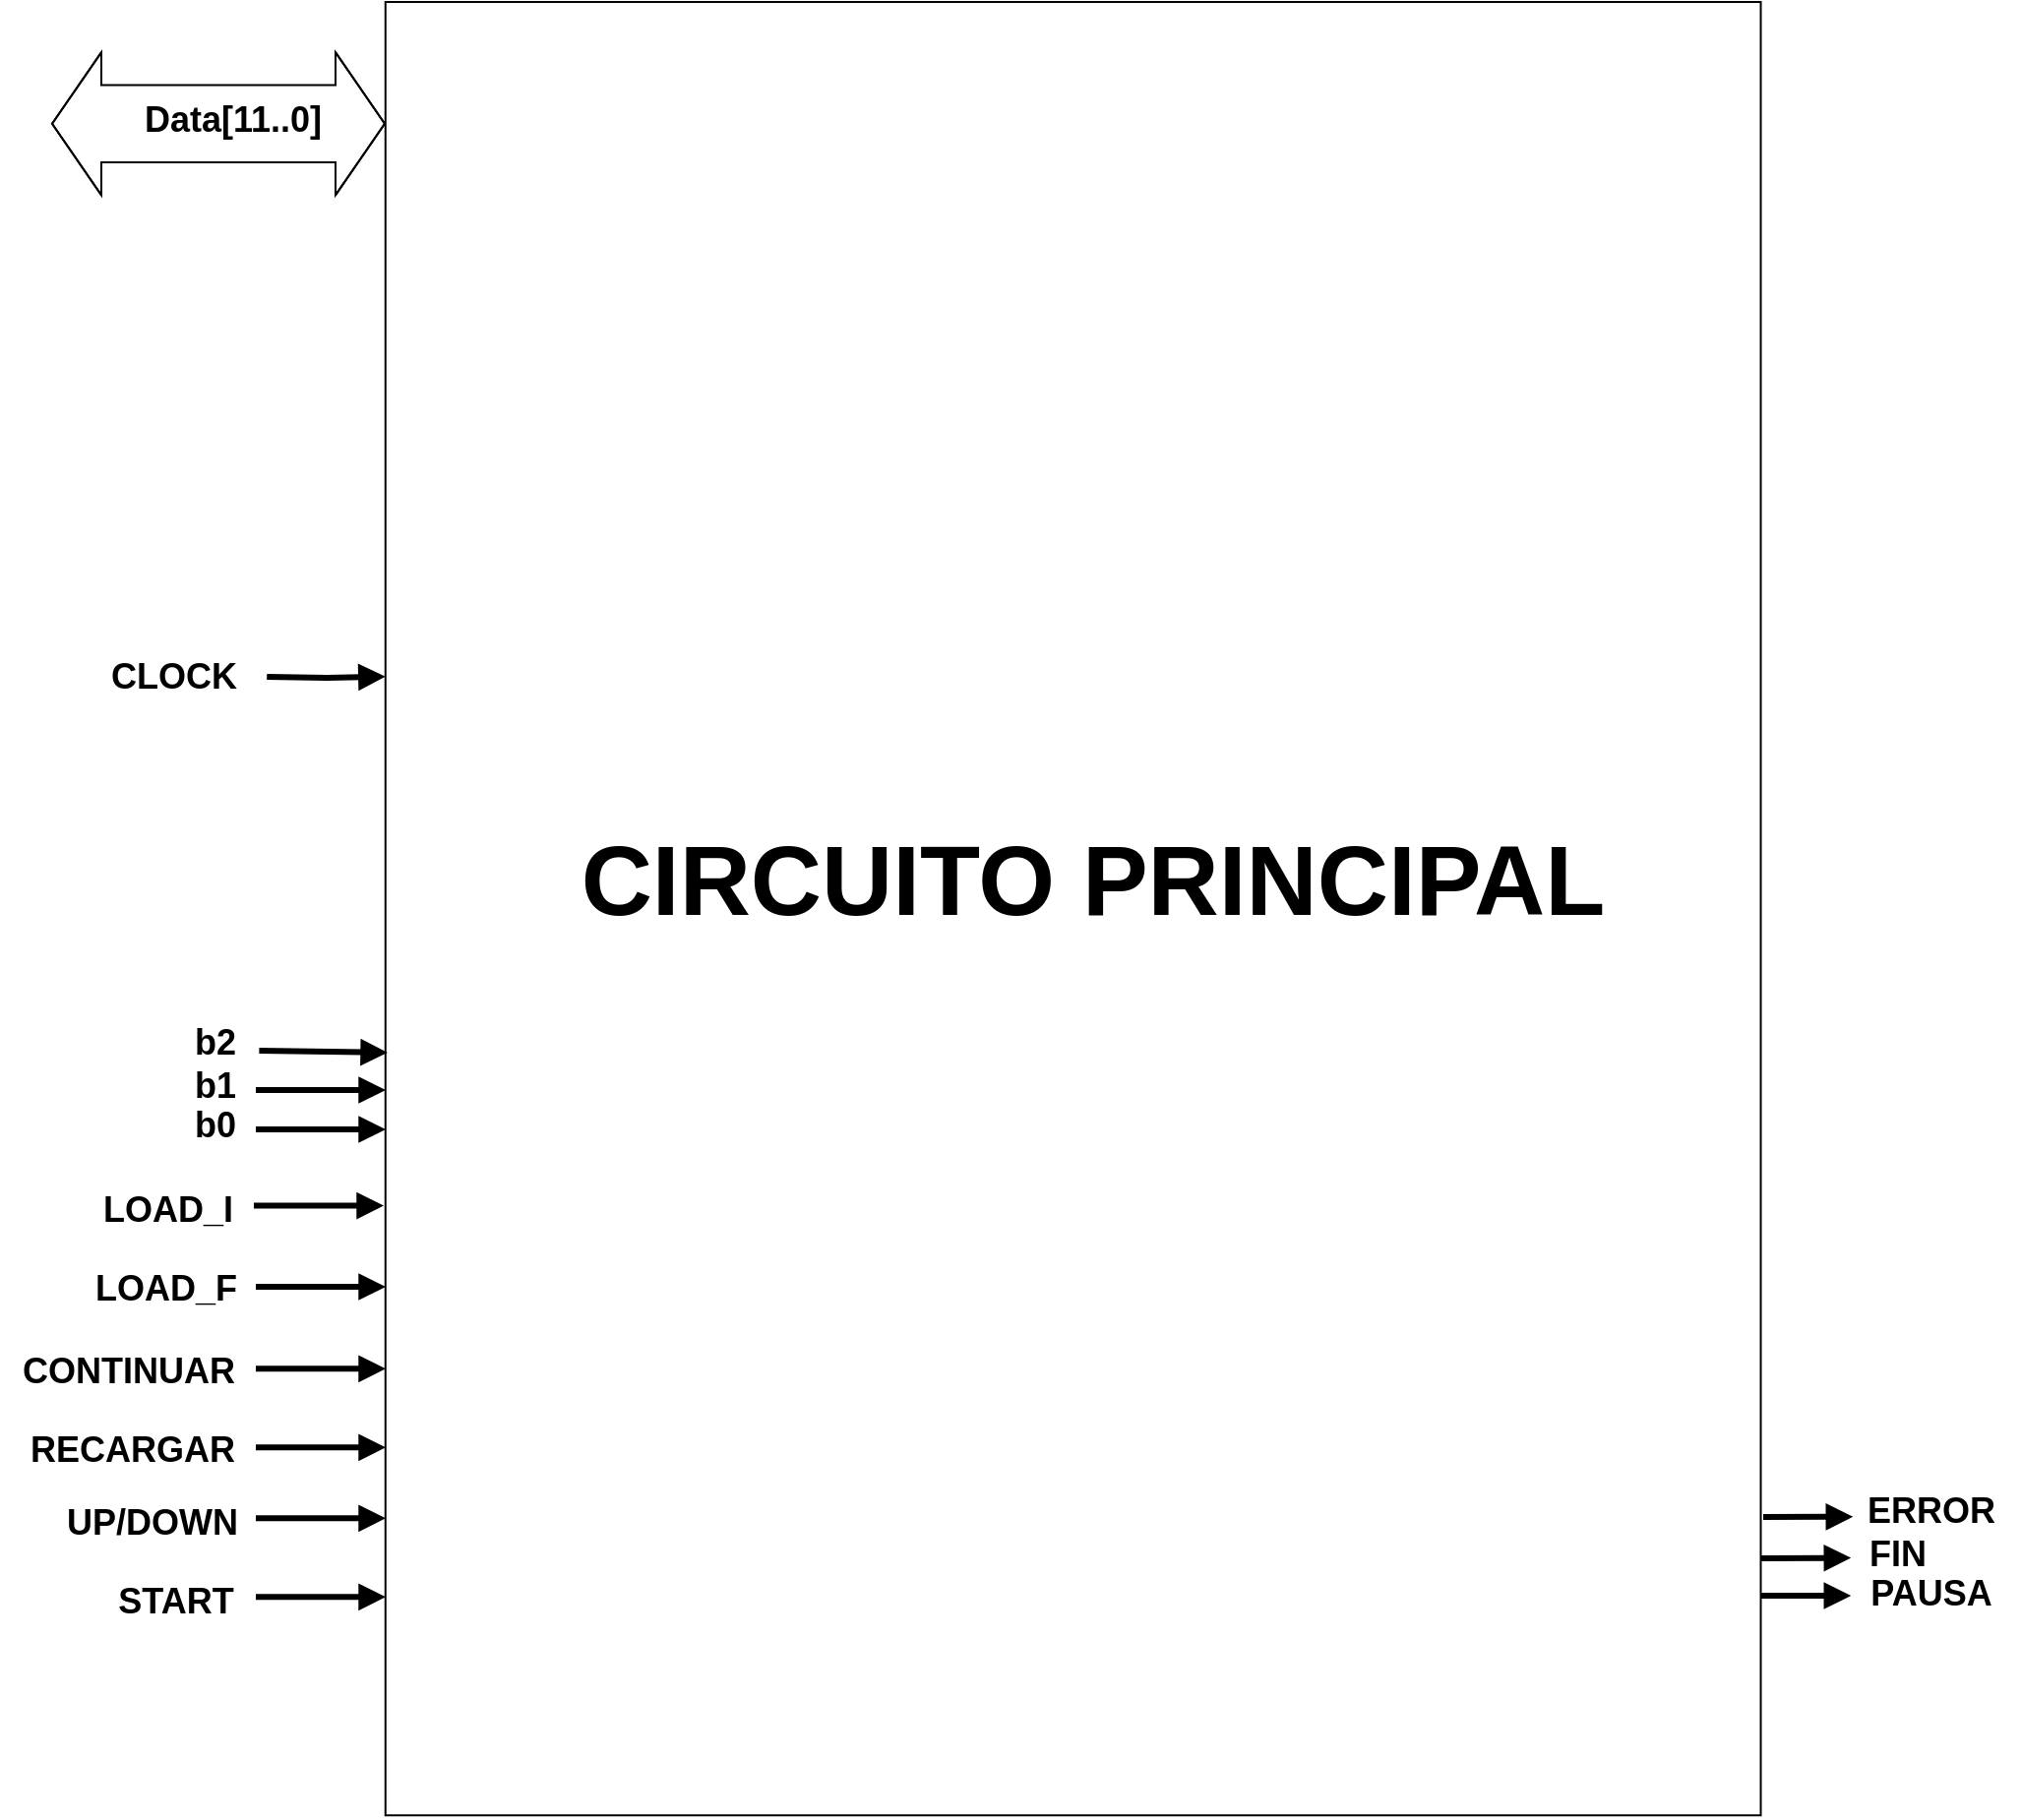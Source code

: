 <mxfile version="28.0.7" pages="9">
  <diagram id="x7XaT-s01ruTOlK4oYv-" name="DiagramaCP">
    <mxGraphModel grid="1" page="1" gridSize="10" guides="1" tooltips="1" connect="1" arrows="1" fold="1" pageScale="1" pageWidth="827" pageHeight="1169" math="0" shadow="0">
      <root>
        <mxCell id="0" />
        <mxCell id="1" parent="0" />
        <mxCell id="7rdwmNJq5X2DMDOGrunX-1" value="" style="rounded=0;whiteSpace=wrap;html=1;rotation=90;movable=0;resizable=0;rotatable=0;deletable=0;editable=0;locked=1;connectable=0;" vertex="1" parent="1">
          <mxGeometry x="404.51" y="578.38" width="921.62" height="698.88" as="geometry" />
        </mxCell>
        <mxCell id="7rdwmNJq5X2DMDOGrunX-2" value="" style="shape=flexArrow;endArrow=block;html=1;rounded=0;startArrow=block;strokeWidth=1;startSize=8;fillColor=none;width=39.31;startWidth=32.329;endWidth=32.329;endSize=8;endFill=0;movable=1;resizable=1;rotatable=1;deletable=1;editable=1;locked=0;connectable=1;" edge="1" parent="1">
          <mxGeometry width="50" height="50" relative="1" as="geometry">
            <mxPoint x="346" y="528.88" as="sourcePoint" />
            <mxPoint x="516" y="528.88" as="targetPoint" />
            <Array as="points">
              <mxPoint x="466" y="528.88" />
            </Array>
          </mxGeometry>
        </mxCell>
        <mxCell id="7rdwmNJq5X2DMDOGrunX-3" value="&lt;font style=&quot;font-size: 18px;&quot;&gt;&lt;b&gt;Data[11..0]&lt;/b&gt;&lt;/font&gt;" style="edgeLabel;html=1;align=center;verticalAlign=middle;resizable=0;points=[];" connectable="0" vertex="1" parent="7rdwmNJq5X2DMDOGrunX-2">
          <mxGeometry x="-0.101" y="4" relative="1" as="geometry">
            <mxPoint x="15" y="2" as="offset" />
          </mxGeometry>
        </mxCell>
        <mxCell id="7rdwmNJq5X2DMDOGrunX-4" value="&lt;font style=&quot;font-size: 18px;&quot;&gt;&lt;b&gt;LOAD_I&lt;/b&gt;&lt;/font&gt;" style="text;html=1;align=center;verticalAlign=middle;resizable=1;points=[];autosize=1;strokeColor=none;fillColor=none;movable=1;rotatable=1;deletable=1;editable=1;locked=0;connectable=1;" vertex="1" parent="1">
          <mxGeometry x="360" y="1061" width="90" height="40" as="geometry" />
        </mxCell>
        <mxCell id="7rdwmNJq5X2DMDOGrunX-5" value="&lt;div&gt;&lt;font style=&quot;font-size: 18px;&quot;&gt;&lt;b&gt;LOAD_F&lt;/b&gt;&lt;/font&gt;&lt;/div&gt;" style="text;html=1;align=center;verticalAlign=middle;resizable=1;points=[];autosize=1;strokeColor=none;fillColor=none;movable=1;rotatable=1;deletable=1;editable=1;locked=0;connectable=1;" vertex="1" parent="1">
          <mxGeometry x="354" y="1101" width="100" height="40" as="geometry" />
        </mxCell>
        <mxCell id="7rdwmNJq5X2DMDOGrunX-6" value="&lt;font style=&quot;font-size: 18px;&quot;&gt;&lt;b&gt;CONTINUAR&lt;/b&gt;&lt;/font&gt;" style="text;html=1;align=center;verticalAlign=middle;resizable=1;points=[];autosize=1;strokeColor=none;fillColor=none;movable=1;rotatable=1;deletable=1;editable=1;locked=0;connectable=1;" vertex="1" parent="1">
          <mxGeometry x="320" y="1142.88" width="130" height="40" as="geometry" />
        </mxCell>
        <mxCell id="7rdwmNJq5X2DMDOGrunX-7" value="&lt;font style=&quot;font-size: 18px;&quot;&gt;&lt;b&gt;RECARGAR&lt;/b&gt;&lt;/font&gt;" style="text;html=1;align=center;verticalAlign=middle;resizable=1;points=[];autosize=1;strokeColor=none;fillColor=none;movable=1;rotatable=1;deletable=1;editable=1;locked=0;connectable=1;" vertex="1" parent="1">
          <mxGeometry x="321.62" y="1182.88" width="130" height="40" as="geometry" />
        </mxCell>
        <mxCell id="7rdwmNJq5X2DMDOGrunX-8" value="&lt;font style=&quot;font-size: 18px;&quot;&gt;&lt;b&gt;CLOCK&lt;/b&gt;&lt;/font&gt;" style="text;html=1;align=center;verticalAlign=middle;resizable=1;points=[];autosize=1;strokeColor=none;fillColor=none;movable=1;rotatable=1;deletable=1;editable=1;locked=0;connectable=1;" vertex="1" parent="1">
          <mxGeometry x="363" y="790" width="90" height="40" as="geometry" />
        </mxCell>
        <mxCell id="7rdwmNJq5X2DMDOGrunX-9" value="&lt;font style=&quot;font-size: 18px;&quot;&gt;&lt;b&gt;UP/DOWN&lt;/b&gt;&lt;/font&gt;" style="text;html=1;align=center;verticalAlign=middle;resizable=1;points=[];autosize=1;strokeColor=none;fillColor=none;movable=1;rotatable=1;deletable=1;editable=1;locked=0;connectable=1;" vertex="1" parent="1">
          <mxGeometry x="341.62" y="1219.88" width="110" height="40" as="geometry" />
        </mxCell>
        <mxCell id="7rdwmNJq5X2DMDOGrunX-10" value="&lt;font style=&quot;font-size: 18px;&quot;&gt;&lt;b&gt;START&lt;/b&gt;&lt;/font&gt;" style="text;html=1;align=center;verticalAlign=middle;resizable=1;points=[];autosize=1;strokeColor=none;fillColor=none;movable=1;rotatable=1;deletable=1;editable=1;locked=0;connectable=1;" vertex="1" parent="1">
          <mxGeometry x="369" y="1259.88" width="80" height="40" as="geometry" />
        </mxCell>
        <mxCell id="7rdwmNJq5X2DMDOGrunX-11" value="&lt;font style=&quot;font-size: 18px;&quot;&gt;&lt;b&gt;ERROR&lt;/b&gt;&lt;/font&gt;" style="text;html=1;align=center;verticalAlign=middle;resizable=1;points=[];autosize=1;strokeColor=none;fillColor=none;movable=1;rotatable=1;deletable=1;editable=1;locked=0;connectable=1;" vertex="1" parent="1">
          <mxGeometry x="1255.62" y="1213.88" width="90" height="40" as="geometry" />
        </mxCell>
        <mxCell id="7rdwmNJq5X2DMDOGrunX-12" value="&lt;font style=&quot;font-size: 18px;&quot;&gt;&lt;b&gt;FIN&lt;/b&gt;&lt;/font&gt;" style="text;html=1;align=center;verticalAlign=middle;resizable=1;points=[];autosize=1;strokeColor=none;fillColor=none;movable=1;rotatable=1;deletable=1;editable=1;locked=0;connectable=1;" vertex="1" parent="1">
          <mxGeometry x="1258.75" y="1236" width="50" height="40" as="geometry" />
        </mxCell>
        <mxCell id="7rdwmNJq5X2DMDOGrunX-13" value="&lt;font style=&quot;font-size: 18px;&quot;&gt;&lt;b&gt;PAUSA&lt;/b&gt;&lt;/font&gt;" style="text;html=1;align=center;verticalAlign=middle;resizable=1;points=[];autosize=1;strokeColor=none;fillColor=none;movable=1;rotatable=1;deletable=1;editable=1;locked=0;connectable=1;" vertex="1" parent="1">
          <mxGeometry x="1255.62" y="1255.88" width="90" height="40" as="geometry" />
        </mxCell>
        <mxCell id="7rdwmNJq5X2DMDOGrunX-14" value="&lt;b&gt;&lt;font style=&quot;font-size: 50px;&quot;&gt;CIRCUITO PRINCIPAL&lt;/font&gt;&lt;/b&gt;" style="text;html=1;align=center;verticalAlign=middle;resizable=1;points=[];autosize=1;strokeColor=none;fillColor=none;movable=1;rotatable=1;deletable=1;editable=1;locked=0;connectable=1;" vertex="1" parent="1">
          <mxGeometry x="600" y="878" width="550" height="70" as="geometry" />
        </mxCell>
        <mxCell id="7rdwmNJq5X2DMDOGrunX-32" value="" style="endArrow=block;html=1;rounded=0;strokeColor=default;endFill=1;strokeWidth=3;movable=1;resizable=1;rotatable=1;deletable=1;editable=1;locked=0;connectable=1;" edge="1" parent="1">
          <mxGeometry width="50" height="50" relative="1" as="geometry">
            <mxPoint x="1215" y="1258" as="sourcePoint" />
            <mxPoint x="1260.62" y="1257.81" as="targetPoint" />
          </mxGeometry>
        </mxCell>
        <mxCell id="7rdwmNJq5X2DMDOGrunX-33" value="" style="endArrow=block;html=1;rounded=0;strokeColor=default;endFill=1;strokeWidth=3;movable=1;resizable=1;rotatable=1;deletable=1;editable=1;locked=0;connectable=1;" edge="1" parent="1">
          <mxGeometry width="50" height="50" relative="1" as="geometry">
            <mxPoint x="1216" y="1237" as="sourcePoint" />
            <mxPoint x="1261.62" y="1236.88" as="targetPoint" />
          </mxGeometry>
        </mxCell>
        <mxCell id="7rdwmNJq5X2DMDOGrunX-34" value="" style="endArrow=block;html=1;rounded=0;strokeColor=default;endFill=1;strokeWidth=3;movable=1;resizable=1;rotatable=1;deletable=1;editable=1;locked=0;connectable=1;" edge="1" parent="1">
          <mxGeometry width="50" height="50" relative="1" as="geometry">
            <mxPoint x="1215" y="1277" as="sourcePoint" />
            <mxPoint x="1260.62" y="1277" as="targetPoint" />
          </mxGeometry>
        </mxCell>
        <mxCell id="7rdwmNJq5X2DMDOGrunX-35" value="" style="endArrow=block;html=1;rounded=0;strokeColor=default;endFill=1;strokeWidth=3;edgeStyle=orthogonalEdgeStyle;movable=1;resizable=1;rotatable=1;deletable=1;editable=1;locked=0;connectable=1;entryX=0.372;entryY=1;entryDx=0;entryDy=0;entryPerimeter=0;" edge="1" parent="1" target="7rdwmNJq5X2DMDOGrunX-1">
          <mxGeometry width="50" height="50" relative="1" as="geometry">
            <mxPoint x="455.62" y="810" as="sourcePoint" />
            <mxPoint x="1015.62" y="750" as="targetPoint" />
            <Array as="points" />
          </mxGeometry>
        </mxCell>
        <mxCell id="7rdwmNJq5X2DMDOGrunX-53" value="" style="endArrow=block;html=1;rounded=0;strokeColor=default;endFill=1;strokeWidth=3;movable=1;resizable=1;rotatable=1;deletable=1;editable=1;locked=0;connectable=1;" edge="1" parent="1">
          <mxGeometry width="50" height="50" relative="1" as="geometry">
            <mxPoint x="451.69" y="1000" as="sourcePoint" />
            <mxPoint x="517" y="1001" as="targetPoint" />
          </mxGeometry>
        </mxCell>
        <mxCell id="7rdwmNJq5X2DMDOGrunX-56" value="&lt;font style=&quot;font-size: 18px;&quot;&gt;&lt;b&gt;b2&lt;/b&gt;&lt;/font&gt;" style="text;html=1;align=center;verticalAlign=middle;resizable=1;points=[];autosize=1;strokeColor=none;fillColor=none;movable=1;rotatable=1;deletable=1;editable=1;locked=0;connectable=1;" vertex="1" parent="1">
          <mxGeometry x="409" y="976" width="40" height="40" as="geometry" />
        </mxCell>
        <mxCell id="7rdwmNJq5X2DMDOGrunX-57" value="&lt;font style=&quot;font-size: 18px;&quot;&gt;&lt;b&gt;b1&lt;/b&gt;&lt;/font&gt;" style="text;html=1;align=center;verticalAlign=middle;resizable=1;points=[];autosize=1;strokeColor=none;fillColor=none;movable=1;rotatable=1;deletable=1;editable=1;locked=0;connectable=1;" vertex="1" parent="1">
          <mxGeometry x="409" y="998" width="40" height="40" as="geometry" />
        </mxCell>
        <mxCell id="7rdwmNJq5X2DMDOGrunX-58" value="&lt;font style=&quot;font-size: 18px;&quot;&gt;&lt;b&gt;b0&lt;/b&gt;&lt;/font&gt;" style="text;html=1;align=center;verticalAlign=middle;resizable=1;points=[];autosize=1;strokeColor=none;fillColor=none;movable=1;rotatable=1;deletable=1;editable=1;locked=0;connectable=1;" vertex="1" parent="1">
          <mxGeometry x="409" y="1018" width="40" height="40" as="geometry" />
        </mxCell>
        <mxCell id="r_edOMryKC1X6K0b1XuQ-1" value="" style="endArrow=block;html=1;rounded=0;strokeColor=default;endFill=1;strokeWidth=3;movable=1;resizable=1;rotatable=1;deletable=1;editable=1;locked=0;connectable=1;" edge="1" parent="1">
          <mxGeometry width="50" height="50" relative="1" as="geometry">
            <mxPoint x="450" y="1020" as="sourcePoint" />
            <mxPoint x="516" y="1020" as="targetPoint" />
          </mxGeometry>
        </mxCell>
        <mxCell id="r_edOMryKC1X6K0b1XuQ-2" value="" style="endArrow=block;html=1;rounded=0;strokeColor=default;endFill=1;strokeWidth=3;movable=1;resizable=1;rotatable=1;deletable=1;editable=1;locked=0;connectable=1;" edge="1" parent="1">
          <mxGeometry width="50" height="50" relative="1" as="geometry">
            <mxPoint x="450" y="1040" as="sourcePoint" />
            <mxPoint x="516" y="1040" as="targetPoint" />
          </mxGeometry>
        </mxCell>
        <mxCell id="r_edOMryKC1X6K0b1XuQ-3" value="" style="endArrow=block;html=1;rounded=0;strokeColor=default;endFill=1;strokeWidth=3;movable=1;resizable=1;rotatable=1;deletable=1;editable=1;locked=0;connectable=1;" edge="1" parent="1">
          <mxGeometry width="50" height="50" relative="1" as="geometry">
            <mxPoint x="449" y="1078.78" as="sourcePoint" />
            <mxPoint x="515" y="1078.78" as="targetPoint" />
          </mxGeometry>
        </mxCell>
        <mxCell id="r_edOMryKC1X6K0b1XuQ-5" value="" style="endArrow=block;html=1;rounded=0;strokeColor=default;endFill=1;strokeWidth=3;movable=1;resizable=1;rotatable=1;deletable=1;editable=1;locked=0;connectable=1;" edge="1" parent="1">
          <mxGeometry width="50" height="50" relative="1" as="geometry">
            <mxPoint x="450" y="1120" as="sourcePoint" />
            <mxPoint x="516" y="1120" as="targetPoint" />
          </mxGeometry>
        </mxCell>
        <mxCell id="r_edOMryKC1X6K0b1XuQ-6" value="" style="endArrow=block;html=1;rounded=0;strokeColor=default;endFill=1;strokeWidth=3;movable=1;resizable=1;rotatable=1;deletable=1;editable=1;locked=0;connectable=1;" edge="1" parent="1">
          <mxGeometry width="50" height="50" relative="1" as="geometry">
            <mxPoint x="450" y="1161.66" as="sourcePoint" />
            <mxPoint x="516" y="1161.66" as="targetPoint" />
          </mxGeometry>
        </mxCell>
        <mxCell id="r_edOMryKC1X6K0b1XuQ-7" value="" style="endArrow=block;html=1;rounded=0;strokeColor=default;endFill=1;strokeWidth=3;movable=1;resizable=1;rotatable=1;deletable=1;editable=1;locked=0;connectable=1;" edge="1" parent="1">
          <mxGeometry width="50" height="50" relative="1" as="geometry">
            <mxPoint x="450" y="1201.66" as="sourcePoint" />
            <mxPoint x="516" y="1201.66" as="targetPoint" />
          </mxGeometry>
        </mxCell>
        <mxCell id="r_edOMryKC1X6K0b1XuQ-8" value="" style="endArrow=block;html=1;rounded=0;strokeColor=default;endFill=1;strokeWidth=3;movable=1;resizable=1;rotatable=1;deletable=1;editable=1;locked=0;connectable=1;" edge="1" parent="1">
          <mxGeometry width="50" height="50" relative="1" as="geometry">
            <mxPoint x="450" y="1237.66" as="sourcePoint" />
            <mxPoint x="516" y="1237.66" as="targetPoint" />
          </mxGeometry>
        </mxCell>
        <mxCell id="r_edOMryKC1X6K0b1XuQ-9" value="" style="endArrow=block;html=1;rounded=0;strokeColor=default;endFill=1;strokeWidth=3;movable=1;resizable=1;rotatable=1;deletable=1;editable=1;locked=0;connectable=1;" edge="1" parent="1">
          <mxGeometry width="50" height="50" relative="1" as="geometry">
            <mxPoint x="450" y="1277.66" as="sourcePoint" />
            <mxPoint x="516" y="1277.66" as="targetPoint" />
          </mxGeometry>
        </mxCell>
      </root>
    </mxGraphModel>
  </diagram>
  <diagram name="DiagramaInternoCP" id="VWZpZo1l5v5-eeiOiwPG">
    <mxGraphModel grid="1" page="1" gridSize="10" guides="1" tooltips="1" connect="1" arrows="1" fold="1" pageScale="1" pageWidth="827" pageHeight="1169" math="0" shadow="0">
      <root>
        <mxCell id="0" />
        <mxCell id="1" parent="0" />
        <mxCell id="l958aac4RXo21B_-A-8D-32" value="" style="rounded=0;whiteSpace=wrap;html=1;rotation=90;movable=0;resizable=0;rotatable=0;deletable=0;editable=0;locked=1;connectable=0;" vertex="1" parent="1">
          <mxGeometry x="487.89" y="868.38" width="921.62" height="698.88" as="geometry" />
        </mxCell>
        <mxCell id="l958aac4RXo21B_-A-8D-44" value="&lt;font style=&quot;font-size: 18px;&quot;&gt;&lt;b&gt;LOAD_I&lt;/b&gt;&lt;/font&gt;" style="text;html=1;align=center;verticalAlign=middle;resizable=1;points=[];autosize=1;strokeColor=none;fillColor=none;movable=1;rotatable=1;deletable=1;editable=1;locked=0;connectable=1;" vertex="1" parent="1">
          <mxGeometry x="444.38" y="1337" width="90" height="40" as="geometry" />
        </mxCell>
        <mxCell id="l958aac4RXo21B_-A-8D-55" value="&lt;div&gt;&lt;font style=&quot;font-size: 18px;&quot;&gt;&lt;b&gt;LOAD_F&lt;/b&gt;&lt;/font&gt;&lt;/div&gt;" style="text;html=1;align=center;verticalAlign=middle;resizable=1;points=[];autosize=1;strokeColor=none;fillColor=none;movable=1;rotatable=1;deletable=1;editable=1;locked=0;connectable=1;" vertex="1" parent="1">
          <mxGeometry x="438.38" y="1377" width="100" height="40" as="geometry" />
        </mxCell>
        <mxCell id="l958aac4RXo21B_-A-8D-56" value="&lt;font style=&quot;font-size: 18px;&quot;&gt;&lt;b&gt;CONTINUAR&lt;/b&gt;&lt;/font&gt;" style="text;html=1;align=center;verticalAlign=middle;resizable=1;points=[];autosize=1;strokeColor=none;fillColor=none;movable=1;rotatable=1;deletable=1;editable=1;locked=0;connectable=1;" vertex="1" parent="1">
          <mxGeometry x="404.38" y="1419.88" width="130" height="40" as="geometry" />
        </mxCell>
        <mxCell id="l958aac4RXo21B_-A-8D-57" value="&lt;font style=&quot;font-size: 18px;&quot;&gt;&lt;b&gt;RECARGAR&lt;/b&gt;&lt;/font&gt;" style="text;html=1;align=center;verticalAlign=middle;resizable=1;points=[];autosize=1;strokeColor=none;fillColor=none;movable=1;rotatable=1;deletable=1;editable=1;locked=0;connectable=1;" vertex="1" parent="1">
          <mxGeometry x="406" y="1459.88" width="130" height="40" as="geometry" />
        </mxCell>
        <mxCell id="l958aac4RXo21B_-A-8D-58" value="&lt;font style=&quot;font-size: 18px;&quot;&gt;&lt;b&gt;CLOCK&lt;/b&gt;&lt;/font&gt;" style="text;html=1;align=center;verticalAlign=middle;resizable=0;points=[];autosize=1;strokeColor=none;fillColor=none;" vertex="1" parent="1">
          <mxGeometry x="447.38" y="1080" width="90" height="40" as="geometry" />
        </mxCell>
        <mxCell id="l958aac4RXo21B_-A-8D-60" value="&lt;font style=&quot;font-size: 18px;&quot;&gt;&lt;b&gt;UP/DOWN&lt;/b&gt;&lt;/font&gt;" style="text;html=1;align=center;verticalAlign=middle;resizable=1;points=[];autosize=1;strokeColor=none;fillColor=none;movable=1;rotatable=1;deletable=1;editable=1;locked=0;connectable=1;" vertex="1" parent="1">
          <mxGeometry x="426" y="1495.88" width="110" height="40" as="geometry" />
        </mxCell>
        <mxCell id="l958aac4RXo21B_-A-8D-62" value="&lt;font style=&quot;font-size: 18px;&quot;&gt;&lt;b&gt;START&lt;/b&gt;&lt;/font&gt;" style="text;html=1;align=center;verticalAlign=middle;resizable=1;points=[];autosize=1;strokeColor=none;fillColor=none;movable=1;rotatable=1;deletable=1;editable=1;locked=0;connectable=1;" vertex="1" parent="1">
          <mxGeometry x="453.38" y="1535.88" width="80" height="40" as="geometry" />
        </mxCell>
        <mxCell id="l958aac4RXo21B_-A-8D-66" value="&lt;font style=&quot;font-size: 18px;&quot;&gt;&lt;b&gt;ERROR&lt;/b&gt;&lt;/font&gt;" style="text;html=1;align=center;verticalAlign=middle;resizable=0;points=[];autosize=1;strokeColor=none;fillColor=none;" vertex="1" parent="1">
          <mxGeometry x="1384" y="1503.88" width="90" height="40" as="geometry" />
        </mxCell>
        <mxCell id="l958aac4RXo21B_-A-8D-69" value="&lt;font style=&quot;font-size: 18px;&quot;&gt;&lt;b&gt;FIN&lt;/b&gt;&lt;/font&gt;" style="text;html=1;align=center;verticalAlign=middle;resizable=0;points=[];autosize=1;strokeColor=none;fillColor=none;" vertex="1" parent="1">
          <mxGeometry x="1387.13" y="1526" width="50" height="40" as="geometry" />
        </mxCell>
        <mxCell id="l958aac4RXo21B_-A-8D-70" value="&lt;font style=&quot;font-size: 18px;&quot;&gt;&lt;b&gt;PAUSA&lt;/b&gt;&lt;/font&gt;" style="text;html=1;align=center;verticalAlign=middle;resizable=0;points=[];autosize=1;strokeColor=none;fillColor=none;" vertex="1" parent="1">
          <mxGeometry x="1384" y="1545.88" width="90" height="40" as="geometry" />
        </mxCell>
        <mxCell id="l958aac4RXo21B_-A-8D-71" value="&lt;b&gt;&lt;font style=&quot;font-size: 50px;&quot;&gt;CIRCUITO PRINCIPAL&lt;/font&gt;&lt;/b&gt;" style="text;html=1;align=center;verticalAlign=middle;resizable=0;points=[];autosize=1;strokeColor=none;fillColor=none;" vertex="1" parent="1">
          <mxGeometry x="666.26" y="630" width="550" height="70" as="geometry" />
        </mxCell>
        <mxCell id="l958aac4RXo21B_-A-8D-74" value="&lt;b&gt;UNIDAD&amp;nbsp;DE ALMACENAMIENTO&lt;/b&gt;" style="rounded=0;whiteSpace=wrap;html=1;movable=0;resizable=0;rotatable=0;deletable=0;editable=0;locked=1;connectable=0;" vertex="1" parent="1">
          <mxGeometry x="839" y="918" width="150" height="120" as="geometry" />
        </mxCell>
        <mxCell id="l958aac4RXo21B_-A-8D-72" value="" style="shape=flexArrow;endArrow=block;html=1;rounded=0;startArrow=block;strokeWidth=1;startSize=10.525;fillColor=default;width=35;startWidth=32.329;endWidth=32.329;endSize=15;startFill=0;endFill=0;" edge="1" parent="1">
          <mxGeometry width="50" height="50" relative="1" as="geometry">
            <mxPoint x="440" y="822" as="sourcePoint" />
            <mxPoint x="1270.25" y="820.88" as="targetPoint" />
            <Array as="points">
              <mxPoint x="720.25" y="820.88" />
              <mxPoint x="990.25" y="821" />
            </Array>
          </mxGeometry>
        </mxCell>
        <mxCell id="l958aac4RXo21B_-A-8D-75" value="" style="shape=flexArrow;endArrow=block;html=1;rounded=0;startArrow=block;strokeWidth=1;startSize=8;fillColor=none;width=29.697;startWidth=32.329;endWidth=32.329;endSize=8;startFill=0;endFill=0;exitX=0.206;exitY=-0.002;exitDx=0;exitDy=0;exitPerimeter=0;" edge="1" parent="1">
          <mxGeometry width="50" height="50" relative="1" as="geometry">
            <mxPoint x="869.9" y="917.76" as="sourcePoint" />
            <mxPoint x="870" y="840" as="targetPoint" />
            <Array as="points" />
          </mxGeometry>
        </mxCell>
        <mxCell id="l958aac4RXo21B_-A-8D-92" value="&lt;b&gt;VI&lt;/b&gt;" style="edgeLabel;html=1;align=center;verticalAlign=middle;resizable=0;points=[];" connectable="0" vertex="1" parent="l958aac4RXo21B_-A-8D-75">
          <mxGeometry x="-0.413" y="3" relative="1" as="geometry">
            <mxPoint x="3" y="-22" as="offset" />
          </mxGeometry>
        </mxCell>
        <mxCell id="H1_vee9y_CVuWPSt5719-1" style="edgeStyle=orthogonalEdgeStyle;rounded=0;orthogonalLoop=1;jettySize=auto;html=1;endArrow=block;endFill=1;entryX=0.896;entryY=-0.001;entryDx=0;entryDy=0;entryPerimeter=0;" edge="1" parent="1" source="l958aac4RXo21B_-A-8D-80" target="l958aac4RXo21B_-A-8D-94">
          <mxGeometry relative="1" as="geometry">
            <mxPoint x="810" y="1170" as="targetPoint" />
            <Array as="points">
              <mxPoint x="1270" y="979" />
              <mxPoint x="1270" y="1080" />
              <mxPoint x="809" y="1080" />
            </Array>
          </mxGeometry>
        </mxCell>
        <mxCell id="l958aac4RXo21B_-A-8D-80" value="&lt;b&gt;UNIDAD CONTADOR&lt;/b&gt;" style="rounded=0;whiteSpace=wrap;html=1;movable=1;resizable=1;rotatable=1;deletable=1;editable=1;locked=0;connectable=1;" vertex="1" parent="1">
          <mxGeometry x="1040" y="919" width="200" height="120" as="geometry" />
        </mxCell>
        <mxCell id="l958aac4RXo21B_-A-8D-81" value="" style="shape=flexArrow;endArrow=classic;html=1;rounded=0;startArrow=none;strokeWidth=1;startSize=8;fillColor=none;width=29.697;startWidth=32.329;endWidth=32.329;endSize=8;startFill=0;" edge="1" parent="1">
          <mxGeometry width="50" height="50" relative="1" as="geometry">
            <mxPoint x="1110" y="919" as="sourcePoint" />
            <mxPoint x="1110" y="839" as="targetPoint" />
            <Array as="points">
              <mxPoint x="1110" y="799" />
            </Array>
          </mxGeometry>
        </mxCell>
        <mxCell id="es5jiF1cEfd-7-Zcn7p4-1" value="&lt;div&gt;&lt;b&gt;VC&lt;/b&gt;&lt;/div&gt;" style="edgeLabel;html=1;align=center;verticalAlign=middle;resizable=0;points=[];" connectable="0" vertex="1" parent="l958aac4RXo21B_-A-8D-81">
          <mxGeometry x="-0.454" y="4" relative="1" as="geometry">
            <mxPoint x="3" as="offset" />
          </mxGeometry>
        </mxCell>
        <mxCell id="l958aac4RXo21B_-A-8D-94" value="&lt;div&gt;&lt;b&gt;&lt;br&gt;&lt;/b&gt;&lt;/div&gt;&lt;div&gt;&lt;b&gt;&lt;br&gt;&lt;/b&gt;&lt;/div&gt;&lt;div&gt;&lt;b&gt;&lt;br&gt;&lt;/b&gt;&lt;/div&gt;&lt;div&gt;&lt;b&gt;&lt;font style=&quot;font-size: 14px;&quot;&gt;&lt;br&gt;&lt;/font&gt;&lt;/b&gt;&lt;/div&gt;&lt;div&gt;&lt;font style=&quot;&quot;&gt;&lt;b style=&quot;&quot;&gt;&lt;font size=&quot;3&quot;&gt;UNIDAD&lt;/font&gt;&lt;span style=&quot;font-size: 14px;&quot;&gt;&amp;nbsp;&lt;/span&gt;&lt;/b&gt;&lt;/font&gt;&lt;b style=&quot;background-color: transparent; color: light-dark(rgb(0, 0, 0), rgb(255, 255, 255));&quot;&gt;&lt;font size=&quot;3&quot;&gt;DE&lt;/font&gt;&lt;/b&gt;&lt;/div&gt;&lt;div&gt;&lt;b style=&quot;background-color: transparent; color: light-dark(rgb(0, 0, 0), rgb(255, 255, 255));&quot;&gt;&lt;font size=&quot;3&quot;&gt;&amp;nbsp;CONTROL&lt;/font&gt;&lt;/b&gt;&lt;/div&gt;&lt;div&gt;&lt;br&gt;&lt;/div&gt;&lt;div&gt;&lt;br&gt;&lt;/div&gt;&lt;div&gt;&lt;br&gt;&lt;/div&gt;&lt;div&gt;&lt;br&gt;&lt;/div&gt;" style="rounded=0;whiteSpace=wrap;html=1;movable=0;resizable=0;rotatable=0;deletable=0;editable=0;locked=1;connectable=0;" vertex="1" parent="1">
          <mxGeometry x="630" y="1158" width="200" height="430" as="geometry" />
        </mxCell>
        <mxCell id="fYHEySgixS4zoELKz7dZ-2" value="" style="endArrow=block;html=1;rounded=0;strokeColor=default;endFill=1;strokeWidth=1;fontSize=11;" edge="1" parent="1">
          <mxGeometry width="50" height="50" relative="1" as="geometry">
            <mxPoint x="830" y="1546" as="sourcePoint" />
            <mxPoint x="1300" y="1548" as="targetPoint" />
          </mxGeometry>
        </mxCell>
        <mxCell id="fYHEySgixS4zoELKz7dZ-4" value="" style="endArrow=block;html=1;rounded=0;strokeColor=default;endFill=1;strokeWidth=1;fontSize=11;" edge="1" parent="1">
          <mxGeometry width="50" height="50" relative="1" as="geometry">
            <mxPoint x="830" y="1525" as="sourcePoint" />
            <mxPoint x="1300" y="1527" as="targetPoint" />
          </mxGeometry>
        </mxCell>
        <mxCell id="fYHEySgixS4zoELKz7dZ-5" value="" style="endArrow=block;html=1;rounded=0;strokeColor=default;endFill=1;strokeWidth=1;fontSize=11;" edge="1" parent="1">
          <mxGeometry width="50" height="50" relative="1" as="geometry">
            <mxPoint x="830" y="1566" as="sourcePoint" />
            <mxPoint x="1300" y="1568" as="targetPoint" />
          </mxGeometry>
        </mxCell>
        <mxCell id="fYHEySgixS4zoELKz7dZ-8" value="" style="endArrow=block;html=1;rounded=0;strokeColor=default;endFill=1;strokeWidth=3;edgeStyle=orthogonalEdgeStyle;entryX=0.048;entryY=1.001;entryDx=0;entryDy=0;entryPerimeter=0;" edge="1" parent="1" target="l958aac4RXo21B_-A-8D-80">
          <mxGeometry width="50" height="50" relative="1" as="geometry">
            <mxPoint x="539" y="1100" as="sourcePoint" />
            <mxPoint x="1079" y="1040" as="targetPoint" />
            <Array as="points">
              <mxPoint x="1049" y="1100" />
              <mxPoint x="1049" y="1039" />
            </Array>
          </mxGeometry>
        </mxCell>
        <mxCell id="fYHEySgixS4zoELKz7dZ-10" value="" style="endArrow=block;html=1;rounded=0;strokeColor=default;endFill=1;strokeWidth=3;entryX=0.975;entryY=-0.005;entryDx=0;entryDy=0;entryPerimeter=0;" edge="1" parent="1">
          <mxGeometry width="50" height="50" relative="1" as="geometry">
            <mxPoint x="825" y="1100" as="sourcePoint" />
            <mxPoint x="825.25" y="1157.85" as="targetPoint" />
          </mxGeometry>
        </mxCell>
        <mxCell id="fYHEySgixS4zoELKz7dZ-13" value="" style="endArrow=block;html=1;rounded=0;strokeColor=default;endFill=1;strokeWidth=3;entryX=0.5;entryY=1;entryDx=0;entryDy=0;" edge="1" parent="1">
          <mxGeometry width="50" height="50" relative="1" as="geometry">
            <mxPoint x="849.71" y="1100" as="sourcePoint" />
            <mxPoint x="849.71" y="1038" as="targetPoint" />
          </mxGeometry>
        </mxCell>
        <mxCell id="es5jiF1cEfd-7-Zcn7p4-2" value="" style="endArrow=block;html=1;rounded=0;strokeWidth=1;endFill=1;edgeStyle=orthogonalEdgeStyle;entryX=0.25;entryY=1;entryDx=0;entryDy=0;" edge="1" parent="1">
          <mxGeometry width="50" height="50" relative="1" as="geometry">
            <mxPoint x="830" y="1200" as="sourcePoint" />
            <mxPoint x="886.5" y="1038" as="targetPoint" />
            <Array as="points">
              <mxPoint x="830" y="1200" />
              <mxPoint x="887" y="1200" />
            </Array>
          </mxGeometry>
        </mxCell>
        <mxCell id="es5jiF1cEfd-7-Zcn7p4-3" value="" style="endArrow=block;html=1;rounded=0;strokeWidth=1;endFill=1;edgeStyle=orthogonalEdgeStyle;" edge="1" parent="1">
          <mxGeometry width="50" height="50" relative="1" as="geometry">
            <mxPoint x="830" y="1220" as="sourcePoint" />
            <mxPoint x="900" y="1038" as="targetPoint" />
            <Array as="points">
              <mxPoint x="900" y="1220" />
            </Array>
          </mxGeometry>
        </mxCell>
        <mxCell id="es5jiF1cEfd-7-Zcn7p4-4" value="&lt;span&gt;IenVI_UA&lt;/span&gt;" style="text;html=1;align=center;verticalAlign=middle;resizable=1;points=[];autosize=1;strokeColor=none;fillColor=none;movable=1;rotatable=1;deletable=1;editable=1;locked=0;connectable=1;fontStyle=0;fontSize=11;" vertex="1" parent="1">
          <mxGeometry x="766" y="1183" width="70" height="30" as="geometry" />
        </mxCell>
        <mxCell id="es5jiF1cEfd-7-Zcn7p4-8" value="&lt;span&gt;IenVF_UA&lt;/span&gt;" style="text;html=1;align=center;verticalAlign=middle;resizable=0;points=[];autosize=1;strokeColor=none;fillColor=none;movable=0;rotatable=0;deletable=0;editable=0;locked=1;connectable=0;fontStyle=0;fontSize=11;" vertex="1" parent="1">
          <mxGeometry x="767" y="1231.82" width="70" height="30" as="geometry" />
        </mxCell>
        <mxCell id="es5jiF1cEfd-7-Zcn7p4-17" value="" style="endArrow=block;html=1;rounded=0;strokeColor=default;endFill=1;strokeWidth=3;entryX=0.003;entryY=0.037;entryDx=0;entryDy=0;entryPerimeter=0;" edge="1" parent="1">
          <mxGeometry width="50" height="50" relative="1" as="geometry">
            <mxPoint x="540" y="1277" as="sourcePoint" />
            <mxPoint x="630" y="1276.74" as="targetPoint" />
          </mxGeometry>
        </mxCell>
        <mxCell id="es5jiF1cEfd-7-Zcn7p4-22" value="&lt;font style=&quot;font-size: 18px;&quot;&gt;&lt;b&gt;b2&lt;/b&gt;&lt;/font&gt;" style="text;html=1;align=center;verticalAlign=middle;resizable=1;points=[];autosize=1;strokeColor=none;fillColor=none;movable=1;rotatable=1;deletable=1;editable=1;locked=0;connectable=1;" vertex="1" parent="1">
          <mxGeometry x="493.38" y="1253" width="40" height="40" as="geometry" />
        </mxCell>
        <mxCell id="es5jiF1cEfd-7-Zcn7p4-23" value="&lt;font style=&quot;font-size: 18px;&quot;&gt;&lt;b&gt;b1&lt;/b&gt;&lt;/font&gt;" style="text;html=1;align=center;verticalAlign=middle;resizable=1;points=[];autosize=1;strokeColor=none;fillColor=none;movable=1;rotatable=1;deletable=1;editable=1;locked=0;connectable=1;" vertex="1" parent="1">
          <mxGeometry x="493.38" y="1274" width="40" height="40" as="geometry" />
        </mxCell>
        <mxCell id="es5jiF1cEfd-7-Zcn7p4-24" value="&lt;font style=&quot;font-size: 18px;&quot;&gt;&lt;b&gt;b0&lt;/b&gt;&lt;/font&gt;" style="text;html=1;align=center;verticalAlign=middle;resizable=1;points=[];autosize=1;strokeColor=none;fillColor=none;movable=1;rotatable=1;deletable=1;editable=1;locked=0;connectable=1;" vertex="1" parent="1">
          <mxGeometry x="493.38" y="1294" width="40" height="40" as="geometry" />
        </mxCell>
        <mxCell id="_GH4qx0rdyBhrHDc534t-1" value="" style="endArrow=block;html=1;rounded=0;strokeWidth=1;endFill=1;edgeStyle=orthogonalEdgeStyle;" edge="1" parent="1">
          <mxGeometry width="50" height="50" relative="1" as="geometry">
            <mxPoint x="830" y="1341" as="sourcePoint" />
            <mxPoint x="1110" y="1040" as="targetPoint" />
            <Array as="points">
              <mxPoint x="1110" y="1341" />
            </Array>
          </mxGeometry>
        </mxCell>
        <mxCell id="_GH4qx0rdyBhrHDc534t-7" value="" style="shape=flexArrow;endArrow=none;html=1;rounded=0;startArrow=block;strokeWidth=1;startSize=8;fillColor=none;width=29.697;startWidth=32.329;endWidth=32.329;endSize=8;startFill=0;endFill=0;exitX=0.474;exitY=0;exitDx=0;exitDy=0;exitPerimeter=0;movable=1;resizable=1;rotatable=1;deletable=1;editable=1;locked=0;connectable=1;" edge="1" parent="1">
          <mxGeometry width="50" height="50" relative="1" as="geometry">
            <mxPoint x="711.06" y="1157" as="sourcePoint" />
            <mxPoint x="839" y="940" as="targetPoint" />
            <Array as="points">
              <mxPoint x="711" y="940" />
            </Array>
          </mxGeometry>
        </mxCell>
        <mxCell id="_GH4qx0rdyBhrHDc534t-8" value="&lt;b&gt;VI&lt;/b&gt;" style="edgeLabel;html=1;align=center;verticalAlign=middle;resizable=0;points=[];" connectable="0" vertex="1" parent="_GH4qx0rdyBhrHDc534t-7">
          <mxGeometry x="-0.413" y="3" relative="1" as="geometry">
            <mxPoint x="3" y="-10" as="offset" />
          </mxGeometry>
        </mxCell>
        <mxCell id="_GH4qx0rdyBhrHDc534t-9" value="" style="shape=flexArrow;endArrow=none;html=1;rounded=0;startArrow=block;strokeWidth=1;startSize=8;fillColor=none;width=29.697;startWidth=32.329;endWidth=32.329;endSize=8;startFill=0;endFill=0;" edge="1" parent="1">
          <mxGeometry width="50" height="50" relative="1" as="geometry">
            <mxPoint x="776" y="1157" as="sourcePoint" />
            <mxPoint x="839" y="986" as="targetPoint" />
            <Array as="points">
              <mxPoint x="776" y="986" />
            </Array>
          </mxGeometry>
        </mxCell>
        <mxCell id="_GH4qx0rdyBhrHDc534t-11" value="&lt;b&gt;VF&lt;/b&gt;" style="edgeLabel;html=1;align=center;verticalAlign=middle;resizable=0;points=[];" connectable="0" vertex="1" parent="1">
          <mxGeometry x="777" y="1047" as="geometry" />
        </mxCell>
        <mxCell id="_GH4qx0rdyBhrHDc534t-12" value="" style="endArrow=block;html=1;rounded=0;strokeWidth=1;endFill=1;edgeStyle=orthogonalEdgeStyle;movable=1;resizable=1;rotatable=1;deletable=1;editable=1;locked=0;connectable=1;" edge="1" parent="1">
          <mxGeometry width="50" height="50" relative="1" as="geometry">
            <mxPoint x="830" y="1300" as="sourcePoint" />
            <mxPoint x="1070" y="1040" as="targetPoint" />
            <Array as="points">
              <mxPoint x="1070" y="1300" />
            </Array>
          </mxGeometry>
        </mxCell>
        <mxCell id="_GH4qx0rdyBhrHDc534t-13" value="" style="endArrow=block;html=1;rounded=0;strokeWidth=1;endFill=1;edgeStyle=orthogonalEdgeStyle;" edge="1" parent="1">
          <mxGeometry width="50" height="50" relative="1" as="geometry">
            <mxPoint x="830" y="1320" as="sourcePoint" />
            <mxPoint x="1090" y="1040" as="targetPoint" />
            <Array as="points">
              <mxPoint x="1090" y="1320" />
            </Array>
          </mxGeometry>
        </mxCell>
        <mxCell id="_GH4qx0rdyBhrHDc534t-15" value="&lt;span&gt;OenVC_UC&lt;/span&gt;" style="text;html=1;align=center;verticalAlign=middle;resizable=0;points=[];autosize=1;strokeColor=none;fillColor=none;movable=0;rotatable=0;deletable=0;editable=0;locked=1;connectable=0;fontStyle=0;fontSize=11;" vertex="1" parent="1">
          <mxGeometry x="758" y="1318" width="80" height="30" as="geometry" />
        </mxCell>
        <mxCell id="_GH4qx0rdyBhrHDc534t-16" value="" style="shape=flexArrow;endArrow=none;html=1;rounded=0;startArrow=block;strokeWidth=1;startSize=8;fillColor=none;width=29.697;startWidth=32.329;endWidth=32.329;endSize=8;startFill=0;endFill=0;exitX=0.206;exitY=-0.002;exitDx=0;exitDy=0;exitPerimeter=0;" edge="1" parent="1">
          <mxGeometry width="50" height="50" relative="1" as="geometry">
            <mxPoint x="1189" y="919" as="sourcePoint" />
            <mxPoint x="1189" y="840" as="targetPoint" />
            <Array as="points" />
          </mxGeometry>
        </mxCell>
        <mxCell id="_GH4qx0rdyBhrHDc534t-17" value="&lt;b&gt;VI&lt;/b&gt;" style="edgeLabel;html=1;align=center;verticalAlign=middle;resizable=0;points=[];" connectable="0" vertex="1" parent="_GH4qx0rdyBhrHDc534t-16">
          <mxGeometry x="-0.413" y="3" relative="1" as="geometry">
            <mxPoint x="3" y="-22" as="offset" />
          </mxGeometry>
        </mxCell>
        <mxCell id="_GH4qx0rdyBhrHDc534t-18" value="" style="shape=flexArrow;endArrow=none;html=1;rounded=0;startArrow=block;strokeWidth=1;startSize=8;fillColor=none;width=29.697;startWidth=32.329;endWidth=32.329;endSize=8;startFill=0;endFill=0;exitX=0.206;exitY=-0.002;exitDx=0;exitDy=0;exitPerimeter=0;" edge="1" parent="1">
          <mxGeometry width="50" height="50" relative="1" as="geometry">
            <mxPoint x="960" y="918" as="sourcePoint" />
            <mxPoint x="960" y="840" as="targetPoint" />
            <Array as="points" />
          </mxGeometry>
        </mxCell>
        <mxCell id="_GH4qx0rdyBhrHDc534t-19" value="&lt;b&gt;VF&lt;/b&gt;" style="edgeLabel;html=1;align=center;verticalAlign=middle;resizable=0;points=[];" connectable="0" vertex="1" parent="_GH4qx0rdyBhrHDc534t-18">
          <mxGeometry x="-0.413" y="3" relative="1" as="geometry">
            <mxPoint x="3" y="-22" as="offset" />
          </mxGeometry>
        </mxCell>
        <mxCell id="_GH4qx0rdyBhrHDc534t-23" value="&lt;span&gt;Ienb_UC&lt;/span&gt;" style="text;html=1;align=center;verticalAlign=middle;resizable=1;points=[];autosize=1;strokeColor=none;fillColor=none;movable=1;rotatable=1;deletable=1;editable=1;locked=0;connectable=1;fontStyle=0;fontSize=11;" vertex="1" parent="1">
          <mxGeometry x="770" y="1296.88" width="70" height="30" as="geometry" />
        </mxCell>
        <mxCell id="_GH4qx0rdyBhrHDc534t-25" value="&lt;span&gt;IenVI_UC&lt;/span&gt;" style="text;html=1;align=center;verticalAlign=middle;resizable=1;points=[];autosize=1;strokeColor=none;fillColor=none;movable=1;rotatable=1;deletable=1;editable=1;locked=0;connectable=1;fontStyle=0;fontSize=11;" vertex="1" parent="1">
          <mxGeometry x="768" y="1276" width="70" height="30" as="geometry" />
        </mxCell>
        <mxCell id="FM6kCixmVUfTU0nTYI61-1" value="" style="shape=flexArrow;endArrow=none;html=1;rounded=0;startArrow=block;strokeWidth=1;startSize=8;fillColor=none;width=29.697;startWidth=32.329;endWidth=32.329;endSize=8;startFill=0;endFill=0;" edge="1" parent="1">
          <mxGeometry width="50" height="50" relative="1" as="geometry">
            <mxPoint x="646.71" y="1157" as="sourcePoint" />
            <mxPoint x="647" y="839" as="targetPoint" />
            <Array as="points" />
          </mxGeometry>
        </mxCell>
        <mxCell id="FM6kCixmVUfTU0nTYI61-2" value="&lt;b&gt;VC&lt;/b&gt;" style="edgeLabel;html=1;align=center;verticalAlign=middle;resizable=0;points=[];" connectable="0" vertex="1" parent="FM6kCixmVUfTU0nTYI61-1">
          <mxGeometry x="-0.413" y="3" relative="1" as="geometry">
            <mxPoint x="3" y="-17" as="offset" />
          </mxGeometry>
        </mxCell>
        <mxCell id="KbP-_hs1-fwki1yiw2r_-1" value="&lt;span&gt;ERROR&lt;/span&gt;" style="text;html=1;align=center;verticalAlign=middle;resizable=1;points=[];autosize=1;strokeColor=none;fillColor=none;movable=1;rotatable=1;deletable=1;editable=1;locked=0;connectable=1;fontSize=11;fontStyle=0" vertex="1" parent="1">
          <mxGeometry x="777" y="1509" width="60" height="30" as="geometry" />
        </mxCell>
        <mxCell id="KbP-_hs1-fwki1yiw2r_-3" value="&lt;span&gt;FIN&lt;/span&gt;" style="text;html=1;align=center;verticalAlign=middle;resizable=1;points=[];autosize=1;strokeColor=none;fillColor=none;movable=1;rotatable=1;deletable=1;editable=1;locked=0;connectable=1;fontSize=11;fontStyle=0" vertex="1" parent="1">
          <mxGeometry x="797" y="1529.88" width="40" height="30" as="geometry" />
        </mxCell>
        <mxCell id="KbP-_hs1-fwki1yiw2r_-4" value="&lt;span&gt;PAUSA&lt;/span&gt;" style="text;html=1;align=center;verticalAlign=middle;resizable=1;points=[];autosize=1;strokeColor=none;fillColor=none;movable=1;rotatable=1;deletable=1;editable=1;locked=0;connectable=1;fontSize=11;fontStyle=0" vertex="1" parent="1">
          <mxGeometry x="777" y="1549.88" width="60" height="30" as="geometry" />
        </mxCell>
        <mxCell id="1l_r9Jbix9EaTd4XMj0z-1" value="" style="endArrow=block;html=1;rounded=0;strokeColor=default;endFill=1;strokeWidth=3;entryX=0.003;entryY=0.037;entryDx=0;entryDy=0;entryPerimeter=0;" edge="1" parent="1">
          <mxGeometry width="50" height="50" relative="1" as="geometry">
            <mxPoint x="1292.2" y="1527.88" as="sourcePoint" />
            <mxPoint x="1393.13" y="1528.62" as="targetPoint" />
          </mxGeometry>
        </mxCell>
        <mxCell id="1l_r9Jbix9EaTd4XMj0z-2" value="" style="endArrow=block;html=1;rounded=0;strokeColor=default;endFill=1;strokeWidth=3;entryX=0.003;entryY=0.037;entryDx=0;entryDy=0;entryPerimeter=0;" edge="1" parent="1">
          <mxGeometry width="50" height="50" relative="1" as="geometry">
            <mxPoint x="1292.2" y="1547.88" as="sourcePoint" />
            <mxPoint x="1393.13" y="1548.62" as="targetPoint" />
          </mxGeometry>
        </mxCell>
        <mxCell id="1l_r9Jbix9EaTd4XMj0z-3" value="" style="endArrow=block;html=1;rounded=0;strokeColor=default;endFill=1;strokeWidth=3;entryX=0.003;entryY=0.037;entryDx=0;entryDy=0;entryPerimeter=0;" edge="1" parent="1">
          <mxGeometry width="50" height="50" relative="1" as="geometry">
            <mxPoint x="1292.2" y="1567.88" as="sourcePoint" />
            <mxPoint x="1393.13" y="1568.62" as="targetPoint" />
          </mxGeometry>
        </mxCell>
        <mxCell id="HD-b1cv58HxQ2xzKOccd-1" value="&lt;span&gt;IenA&lt;/span&gt;" style="text;html=1;align=center;verticalAlign=middle;resizable=1;points=[];autosize=1;strokeColor=none;fillColor=none;movable=1;rotatable=1;deletable=1;editable=1;locked=0;connectable=1;fontStyle=0;fontSize=10;" vertex="1" parent="1">
          <mxGeometry x="859" y="1016" width="40" height="30" as="geometry" />
        </mxCell>
        <mxCell id="eJbdQInUTGarpBwW0Wcg-1" value="&lt;span&gt;OenA&lt;/span&gt;" style="text;html=1;align=center;verticalAlign=middle;resizable=1;points=[];autosize=1;strokeColor=none;fillColor=none;movable=1;rotatable=1;deletable=1;editable=1;locked=0;connectable=1;fontStyle=0;fontSize=10;" vertex="1" parent="1">
          <mxGeometry x="881" y="1016" width="50" height="30" as="geometry" />
        </mxCell>
        <mxCell id="X-OebGHIXQjPy5ZZtOFd-1" value="IenA" style="text;html=1;align=center;verticalAlign=middle;resizable=1;points=[];autosize=1;strokeColor=none;fillColor=none;movable=1;rotatable=1;deletable=1;editable=1;locked=0;connectable=1;fontSize=8;" vertex="1" parent="1">
          <mxGeometry x="1044" y="1021" width="40" height="20" as="geometry" />
        </mxCell>
        <mxCell id="X-OebGHIXQjPy5ZZtOFd-2" value="IenB" style="text;html=1;align=center;verticalAlign=middle;resizable=1;points=[];autosize=1;strokeColor=none;fillColor=none;movable=1;rotatable=1;deletable=1;editable=1;locked=0;connectable=1;fontSize=8;" vertex="1" parent="1">
          <mxGeometry x="1062" y="1021" width="40" height="20" as="geometry" />
        </mxCell>
        <mxCell id="X-OebGHIXQjPy5ZZtOFd-6" value="OenA" style="text;html=1;align=center;verticalAlign=middle;resizable=1;points=[];autosize=1;strokeColor=none;fillColor=none;movable=1;rotatable=1;deletable=1;editable=1;locked=0;connectable=1;fontSize=8;" vertex="1" parent="1">
          <mxGeometry x="1082" y="1021" width="40" height="20" as="geometry" />
        </mxCell>
        <mxCell id="dJbqyWHnsAOVkwrbv65H-1" value="" style="shape=flexArrow;endArrow=none;html=1;rounded=0;startArrow=block;strokeWidth=1;startSize=9.641;fillColor=default;width=27.586;startWidth=32.329;endWidth=32.329;endSize=8;startFill=0;endFill=0;movable=1;resizable=1;rotatable=1;deletable=1;editable=1;locked=0;connectable=1;edgeStyle=orthogonalEdgeStyle;" edge="1" parent="1">
          <mxGeometry width="50" height="50" relative="1" as="geometry">
            <mxPoint x="1220" y="1040" as="sourcePoint" />
            <mxPoint x="830" y="1470" as="targetPoint" />
            <Array as="points">
              <mxPoint x="1220" y="1470" />
            </Array>
          </mxGeometry>
        </mxCell>
        <mxCell id="DEYufT2K7YCVtzWpPhj0-2" value="RegB" style="text;html=1;align=center;verticalAlign=middle;resizable=0;points=[];autosize=1;strokeColor=none;fillColor=none;movable=0;rotatable=0;deletable=0;editable=0;locked=1;connectable=0;" vertex="1" parent="1">
          <mxGeometry x="1190" y="1016" width="50" height="30" as="geometry" />
        </mxCell>
        <mxCell id="UaxsCM5bADvWFFbf-ru_-1" value="&lt;span&gt;OenVI_UA&lt;/span&gt;" style="text;html=1;align=center;verticalAlign=middle;resizable=0;points=[];autosize=1;strokeColor=none;fillColor=none;movable=0;rotatable=0;deletable=0;editable=0;locked=1;connectable=0;fontStyle=0;fontSize=11;" vertex="1" parent="1">
          <mxGeometry x="761" y="1202.82" width="80" height="30" as="geometry" />
        </mxCell>
        <mxCell id="UaxsCM5bADvWFFbf-ru_-2" value="" style="endArrow=block;html=1;rounded=0;strokeWidth=1;endFill=1;edgeStyle=orthogonalEdgeStyle;entryX=0.25;entryY=1;entryDx=0;entryDy=0;" edge="1" parent="1">
          <mxGeometry width="50" height="50" relative="1" as="geometry">
            <mxPoint x="830" y="1250" as="sourcePoint" />
            <mxPoint x="946.5" y="1038" as="targetPoint" />
            <Array as="points">
              <mxPoint x="947" y="1250" />
            </Array>
          </mxGeometry>
        </mxCell>
        <mxCell id="UaxsCM5bADvWFFbf-ru_-5" value="&lt;span&gt;IenB&lt;/span&gt;" style="text;html=1;align=center;verticalAlign=middle;resizable=1;points=[];autosize=1;strokeColor=none;fillColor=none;movable=1;rotatable=1;deletable=1;editable=1;locked=0;connectable=1;fontStyle=0;fontSize=10;" vertex="1" parent="1">
          <mxGeometry x="920" y="1016" width="40" height="30" as="geometry" />
        </mxCell>
        <mxCell id="UaxsCM5bADvWFFbf-ru_-6" value="&lt;span&gt;OenB&lt;/span&gt;" style="text;html=1;align=center;verticalAlign=middle;resizable=1;points=[];autosize=1;strokeColor=none;fillColor=none;movable=1;rotatable=1;deletable=1;editable=1;locked=0;connectable=1;fontStyle=0;fontSize=10;" vertex="1" parent="1">
          <mxGeometry x="942" y="1016" width="50" height="30" as="geometry" />
        </mxCell>
        <mxCell id="fqk9AmRUpqRxJiLIOzTh-1" value="Bout" style="text;html=1;align=center;verticalAlign=middle;resizable=1;points=[];autosize=1;strokeColor=none;fillColor=none;movable=1;rotatable=1;deletable=1;editable=1;locked=0;connectable=1;fontStyle=0;fontSize=11;" vertex="1" parent="1">
          <mxGeometry x="790" y="1454" width="50" height="30" as="geometry" />
        </mxCell>
        <mxCell id="ncVyZxUQlCE_WIg0C8_3-1" value="RegA" style="text;html=1;align=center;verticalAlign=middle;resizable=1;points=[];autosize=1;strokeColor=none;fillColor=none;movable=1;rotatable=1;deletable=1;editable=1;locked=0;connectable=1;fontSize=10;" vertex="1" parent="1">
          <mxGeometry x="845" y="910" width="50" height="30" as="geometry" />
        </mxCell>
        <mxCell id="ncVyZxUQlCE_WIg0C8_3-2" value="RegB" style="text;html=1;align=center;verticalAlign=middle;resizable=1;points=[];autosize=1;strokeColor=none;fillColor=none;movable=1;rotatable=1;deletable=1;editable=1;locked=0;connectable=1;fontSize=10;" vertex="1" parent="1">
          <mxGeometry x="935" y="910" width="50" height="30" as="geometry" />
        </mxCell>
        <mxCell id="ncVyZxUQlCE_WIg0C8_3-3" value="VC" style="text;html=1;align=center;verticalAlign=middle;resizable=1;points=[];autosize=1;strokeColor=none;fillColor=none;movable=1;rotatable=1;deletable=1;editable=1;locked=0;connectable=1;fontSize=10;" vertex="1" parent="1">
          <mxGeometry x="1090" y="910" width="40" height="30" as="geometry" />
        </mxCell>
        <mxCell id="ncVyZxUQlCE_WIg0C8_3-4" value="RegA" style="text;html=1;align=center;verticalAlign=middle;resizable=1;points=[];autosize=1;strokeColor=none;fillColor=none;movable=1;rotatable=1;deletable=1;editable=1;locked=0;connectable=1;fontSize=10;" vertex="1" parent="1">
          <mxGeometry x="1164" y="910" width="50" height="30" as="geometry" />
        </mxCell>
        <mxCell id="jtFIR_UvHYiMCKgnW6rQ-1" value="Cout" style="text;html=1;align=center;verticalAlign=middle;resizable=0;points=[];autosize=1;strokeColor=none;fillColor=none;" vertex="1" parent="1">
          <mxGeometry x="1194" y="963" width="50" height="30" as="geometry" />
        </mxCell>
        <mxCell id="E3UMeXu19KMjdkov1gmt-8" value="&lt;b&gt;DATA[11..0]&lt;/b&gt;" style="text;html=1;align=center;verticalAlign=middle;resizable=0;points=[];autosize=1;strokeColor=none;fillColor=none;fontSize=17;" vertex="1" parent="1">
          <mxGeometry x="477" y="807" width="120" height="30" as="geometry" />
        </mxCell>
        <mxCell id="NmdA3o9f92peHbEtNcg_-1" value="" style="endArrow=block;html=1;rounded=0;strokeColor=default;endFill=1;strokeWidth=3;entryX=0.003;entryY=0.037;entryDx=0;entryDy=0;entryPerimeter=0;" edge="1" parent="1">
          <mxGeometry width="50" height="50" relative="1" as="geometry">
            <mxPoint x="540" y="1297.14" as="sourcePoint" />
            <mxPoint x="630" y="1296.88" as="targetPoint" />
          </mxGeometry>
        </mxCell>
        <mxCell id="NmdA3o9f92peHbEtNcg_-2" value="" style="endArrow=block;html=1;rounded=0;strokeColor=default;endFill=1;strokeWidth=3;entryX=0.003;entryY=0.037;entryDx=0;entryDy=0;entryPerimeter=0;" edge="1" parent="1">
          <mxGeometry width="50" height="50" relative="1" as="geometry">
            <mxPoint x="540" y="1318.26" as="sourcePoint" />
            <mxPoint x="630" y="1318" as="targetPoint" />
          </mxGeometry>
        </mxCell>
        <mxCell id="NmdA3o9f92peHbEtNcg_-3" value="" style="endArrow=block;html=1;rounded=0;strokeColor=default;endFill=1;strokeWidth=3;entryX=0.003;entryY=0.037;entryDx=0;entryDy=0;entryPerimeter=0;" edge="1" parent="1">
          <mxGeometry width="50" height="50" relative="1" as="geometry">
            <mxPoint x="540" y="1360.26" as="sourcePoint" />
            <mxPoint x="630" y="1360" as="targetPoint" />
          </mxGeometry>
        </mxCell>
        <mxCell id="NmdA3o9f92peHbEtNcg_-4" value="" style="endArrow=block;html=1;rounded=0;strokeColor=default;endFill=1;strokeWidth=3;entryX=0.003;entryY=0.037;entryDx=0;entryDy=0;entryPerimeter=0;" edge="1" parent="1">
          <mxGeometry width="50" height="50" relative="1" as="geometry">
            <mxPoint x="540" y="1400.26" as="sourcePoint" />
            <mxPoint x="630" y="1400" as="targetPoint" />
          </mxGeometry>
        </mxCell>
        <mxCell id="NmdA3o9f92peHbEtNcg_-5" value="" style="endArrow=block;html=1;rounded=0;strokeColor=default;endFill=1;strokeWidth=3;entryX=0.003;entryY=0.037;entryDx=0;entryDy=0;entryPerimeter=0;" edge="1" parent="1">
          <mxGeometry width="50" height="50" relative="1" as="geometry">
            <mxPoint x="540" y="1439.97" as="sourcePoint" />
            <mxPoint x="630" y="1439.71" as="targetPoint" />
          </mxGeometry>
        </mxCell>
        <mxCell id="NmdA3o9f92peHbEtNcg_-6" value="" style="endArrow=block;html=1;rounded=0;strokeColor=default;endFill=1;strokeWidth=3;entryX=0.003;entryY=0.037;entryDx=0;entryDy=0;entryPerimeter=0;" edge="1" parent="1">
          <mxGeometry width="50" height="50" relative="1" as="geometry">
            <mxPoint x="540" y="1479.97" as="sourcePoint" />
            <mxPoint x="630" y="1479.71" as="targetPoint" />
          </mxGeometry>
        </mxCell>
        <mxCell id="NmdA3o9f92peHbEtNcg_-7" value="" style="endArrow=block;html=1;rounded=0;strokeColor=default;endFill=1;strokeWidth=3;entryX=0.003;entryY=0.037;entryDx=0;entryDy=0;entryPerimeter=0;" edge="1" parent="1">
          <mxGeometry width="50" height="50" relative="1" as="geometry">
            <mxPoint x="540.38" y="1518.97" as="sourcePoint" />
            <mxPoint x="630.38" y="1518.71" as="targetPoint" />
          </mxGeometry>
        </mxCell>
        <mxCell id="NmdA3o9f92peHbEtNcg_-8" value="" style="endArrow=block;html=1;rounded=0;strokeColor=default;endFill=1;strokeWidth=3;entryX=0.003;entryY=0.037;entryDx=0;entryDy=0;entryPerimeter=0;" edge="1" parent="1">
          <mxGeometry width="50" height="50" relative="1" as="geometry">
            <mxPoint x="540" y="1560.14" as="sourcePoint" />
            <mxPoint x="630" y="1559.88" as="targetPoint" />
          </mxGeometry>
        </mxCell>
        <mxCell id="NmdA3o9f92peHbEtNcg_-9" value="IenSUM" style="text;html=1;align=center;verticalAlign=middle;resizable=0;points=[];autosize=1;strokeColor=none;fillColor=none;fontSize=8;movable=0;rotatable=0;deletable=0;editable=0;locked=1;connectable=0;" vertex="1" parent="1">
          <mxGeometry x="1105" y="1021" width="50" height="20" as="geometry" />
        </mxCell>
        <mxCell id="NmdA3o9f92peHbEtNcg_-10" value="IenDATA" style="text;html=1;align=center;verticalAlign=middle;resizable=0;points=[];autosize=1;strokeColor=none;fillColor=none;fontSize=8;movable=0;rotatable=0;deletable=0;editable=0;locked=1;connectable=0;" vertex="1" parent="1">
          <mxGeometry x="1134" y="1021" width="60" height="20" as="geometry" />
        </mxCell>
        <mxCell id="NmdA3o9f92peHbEtNcg_-11" value="" style="endArrow=block;html=1;rounded=0;strokeWidth=1;endFill=1;edgeStyle=orthogonalEdgeStyle;exitX=1.003;exitY=0.472;exitDx=0;exitDy=0;exitPerimeter=0;" edge="1" parent="1" source="l958aac4RXo21B_-A-8D-94">
          <mxGeometry width="50" height="50" relative="1" as="geometry">
            <mxPoint x="850" y="1361" as="sourcePoint" />
            <mxPoint x="1130" y="1040" as="targetPoint" />
            <Array as="points">
              <mxPoint x="1130" y="1361" />
            </Array>
          </mxGeometry>
        </mxCell>
        <mxCell id="NmdA3o9f92peHbEtNcg_-12" value="" style="endArrow=block;html=1;rounded=0;strokeWidth=1;endFill=1;edgeStyle=orthogonalEdgeStyle;exitX=0.999;exitY=0.516;exitDx=0;exitDy=0;exitPerimeter=0;" edge="1" parent="1" source="l958aac4RXo21B_-A-8D-94">
          <mxGeometry width="50" height="50" relative="1" as="geometry">
            <mxPoint x="850" y="1380" as="sourcePoint" />
            <mxPoint x="1150" y="1040" as="targetPoint" />
            <Array as="points">
              <mxPoint x="1150" y="1380" />
            </Array>
          </mxGeometry>
        </mxCell>
        <mxCell id="NmdA3o9f92peHbEtNcg_-13" value="LOAD_VI" style="text;html=1;align=center;verticalAlign=middle;resizable=1;points=[];autosize=1;strokeColor=none;fillColor=none;movable=1;rotatable=1;deletable=1;editable=1;locked=0;connectable=1;fontStyle=0;fontSize=11;" vertex="1" parent="1">
          <mxGeometry x="768" y="1358" width="70" height="30" as="geometry" />
        </mxCell>
        <mxCell id="NmdA3o9f92peHbEtNcg_-14" value="RUN" style="text;html=1;align=center;verticalAlign=middle;resizable=1;points=[];autosize=1;strokeColor=none;fillColor=none;movable=1;rotatable=1;deletable=1;editable=1;locked=0;connectable=1;fontStyle=0;fontSize=11;" vertex="1" parent="1">
          <mxGeometry x="786" y="1339" width="50" height="30" as="geometry" />
        </mxCell>
      </root>
    </mxGraphModel>
  </diagram>
  <diagram id="Nf0pVEXsGYp7lAuOIXdI" name="DiagramaInternoUAlmacenamiento">
    <mxGraphModel grid="1" page="1" gridSize="10" guides="1" tooltips="1" connect="1" arrows="1" fold="1" pageScale="1" pageWidth="850" pageHeight="1100" math="0" shadow="0">
      <root>
        <mxCell id="0" />
        <mxCell id="1" parent="0" />
        <mxCell id="9xyTdX1Dws8-skVnpO3h-1" value="" style="rounded=0;whiteSpace=wrap;html=1;rotation=90;movable=0;resizable=0;rotatable=0;deletable=0;editable=0;locked=1;connectable=0;" vertex="1" parent="1">
          <mxGeometry x="172.63" y="391.37" width="921.62" height="698.88" as="geometry" />
        </mxCell>
        <mxCell id="AQJMp73QeEZEe2FHHXzI-1" value="&lt;b&gt;&lt;font style=&quot;font-size: 50px;&quot;&gt;UNIDAD DE ALMACENAMIENTO&lt;/font&gt;&lt;/b&gt;" style="text;html=1;align=center;verticalAlign=middle;resizable=0;points=[];autosize=1;strokeColor=none;fillColor=none;" vertex="1" parent="1">
          <mxGeometry x="255" y="1" width="800" height="70" as="geometry" />
        </mxCell>
        <mxCell id="KFXraiyKbDziNcmZxv0C-3" style="edgeStyle=orthogonalEdgeStyle;rounded=0;orthogonalLoop=1;jettySize=auto;html=1;exitX=0.75;exitY=1;exitDx=0;exitDy=0;startArrow=block;startFill=1;endArrow=none;endFill=0;" edge="1" parent="1" source="ubsssBYy6IbLWboeSprL-5">
          <mxGeometry relative="1" as="geometry">
            <mxPoint x="520" y="1210" as="targetPoint" />
            <Array as="points">
              <mxPoint x="471" y="610" />
              <mxPoint x="320" y="610" />
              <mxPoint x="320" y="1170" />
              <mxPoint x="520" y="1170" />
            </Array>
          </mxGeometry>
        </mxCell>
        <mxCell id="ubsssBYy6IbLWboeSprL-1" value="" style="shape=flexArrow;endArrow=block;html=1;rounded=0;startArrow=block;strokeWidth=1;startSize=10.667;fillColor=default;width=36.667;startWidth=32.329;endWidth=32.329;endSize=15;startFill=0;endFill=0;" edge="1" parent="1">
          <mxGeometry width="50" height="50" relative="1" as="geometry">
            <mxPoint x="135" y="180" as="sourcePoint" />
            <mxPoint x="1175" y="180" as="targetPoint" />
            <Array as="points">
              <mxPoint x="425" y="180" />
              <mxPoint x="695" y="180.12" />
            </Array>
          </mxGeometry>
        </mxCell>
        <mxCell id="ubsssBYy6IbLWboeSprL-2" value="&lt;b&gt;&lt;font style=&quot;font-size: 20px;&quot;&gt;DATA[11..0]&lt;/font&gt;&lt;/b&gt;" style="edgeLabel;html=1;align=center;verticalAlign=middle;resizable=0;points=[];" connectable="0" vertex="1" parent="ubsssBYy6IbLWboeSprL-1">
          <mxGeometry x="-0.06" y="3" relative="1" as="geometry">
            <mxPoint as="offset" />
          </mxGeometry>
        </mxCell>
        <mxCell id="ubsssBYy6IbLWboeSprL-4" value="" style="shape=flexArrow;endArrow=block;html=1;rounded=0;startArrow=block;strokeWidth=1;startSize=11.736;fillColor=default;width=40;startWidth=32.329;endWidth=32.329;endSize=15;startFill=0;endFill=0;" edge="1" parent="1">
          <mxGeometry width="50" height="50" relative="1" as="geometry">
            <mxPoint x="636" y="200" as="sourcePoint" />
            <mxPoint x="636" y="820" as="targetPoint" />
            <Array as="points">
              <mxPoint x="636" y="200.12" />
            </Array>
          </mxGeometry>
        </mxCell>
        <mxCell id="O5YjPNgo2eoA_XA6CILM-2" value="" style="endArrow=block;html=1;rounded=0;endFill=1;strokeWidth=1;entryX=0.5;entryY=1;entryDx=0;entryDy=0;edgeStyle=orthogonalEdgeStyle;" edge="1" parent="1" target="ubsssBYy6IbLWboeSprL-5">
          <mxGeometry width="50" height="50" relative="1" as="geometry">
            <mxPoint x="440" y="1201" as="sourcePoint" />
            <mxPoint x="425" y="606" as="targetPoint" />
            <Array as="points">
              <mxPoint x="440" y="1180" />
              <mxPoint x="310" y="1180" />
              <mxPoint x="310" y="600" />
              <mxPoint x="424" y="600" />
            </Array>
          </mxGeometry>
        </mxCell>
        <mxCell id="ubsssBYy6IbLWboeSprL-5" value="&lt;div&gt;&lt;b&gt;REGISTRO12b A&lt;/b&gt;&lt;/div&gt;" style="rounded=0;whiteSpace=wrap;html=1;movable=0;resizable=0;rotatable=0;deletable=0;editable=0;locked=1;connectable=0;" vertex="1" parent="1">
          <mxGeometry x="329" y="428" width="190" height="110" as="geometry" />
        </mxCell>
        <mxCell id="KFXraiyKbDziNcmZxv0C-5" style="edgeStyle=orthogonalEdgeStyle;rounded=0;orthogonalLoop=1;jettySize=auto;html=1;exitX=0.75;exitY=1;exitDx=0;exitDy=0;startArrow=block;startFill=1;endArrow=cross;endFill=0;" edge="1" parent="1" source="ubsssBYy6IbLWboeSprL-6">
          <mxGeometry relative="1" as="geometry">
            <mxPoint x="681" y="1210" as="targetPoint" />
            <Array as="points">
              <mxPoint x="471" y="1150" />
              <mxPoint x="681" y="1150" />
              <mxPoint x="681" y="1200" />
            </Array>
          </mxGeometry>
        </mxCell>
        <mxCell id="ubsssBYy6IbLWboeSprL-6" value="&lt;b&gt;REGISTRO12b B&lt;/b&gt;" style="rounded=0;whiteSpace=wrap;html=1;movable=0;resizable=0;rotatable=0;deletable=0;editable=0;locked=1;connectable=0;" vertex="1" parent="1">
          <mxGeometry x="329" y="630" width="190" height="110" as="geometry" />
        </mxCell>
        <mxCell id="LxrFu2RR9t8HPWl3iehq-1" value="" style="shape=flexArrow;endArrow=block;html=1;rounded=0;startArrow=block;strokeWidth=1;startSize=8;fillColor=none;width=29.697;startWidth=32.329;endWidth=32.329;endSize=8;startFill=0;endFill=0;" edge="1" parent="1">
          <mxGeometry width="50" height="50" relative="1" as="geometry">
            <mxPoint x="519" y="481" as="sourcePoint" />
            <mxPoint x="617" y="481" as="targetPoint" />
            <Array as="points" />
          </mxGeometry>
        </mxCell>
        <mxCell id="KUr-OeLRx8wxf9-p0lbf-1" value="" style="endArrow=block;html=1;rounded=0;endFill=1;strokeWidth=3;" edge="1" parent="1">
          <mxGeometry width="50" height="50" relative="1" as="geometry">
            <mxPoint x="440" y="1271" as="sourcePoint" />
            <mxPoint x="440" y="1201" as="targetPoint" />
          </mxGeometry>
        </mxCell>
        <mxCell id="KUr-OeLRx8wxf9-p0lbf-2" value="" style="endArrow=block;html=1;rounded=0;endFill=1;strokeWidth=3;" edge="1" parent="1">
          <mxGeometry width="50" height="50" relative="1" as="geometry">
            <mxPoint x="600" y="1271" as="sourcePoint" />
            <mxPoint x="600" y="1201" as="targetPoint" />
          </mxGeometry>
        </mxCell>
        <mxCell id="o9epDeAB1Gri2Vi3aNzz-1" value="" style="endArrow=block;html=1;rounded=0;endFill=1;strokeWidth=1;entryX=0.5;entryY=1;entryDx=0;entryDy=0;edgeStyle=orthogonalEdgeStyle;" edge="1" parent="1" target="ubsssBYy6IbLWboeSprL-6">
          <mxGeometry width="50" height="50" relative="1" as="geometry">
            <mxPoint x="600" y="1210" as="sourcePoint" />
            <mxPoint x="505" y="606" as="targetPoint" />
            <Array as="points">
              <mxPoint x="600" y="1160" />
              <mxPoint x="424" y="1160" />
            </Array>
          </mxGeometry>
        </mxCell>
        <mxCell id="Zo8x8iHPmAugtXp_QWck-1" value="&lt;b&gt;IenVI_UA&lt;/b&gt;" style="text;html=1;align=center;verticalAlign=middle;resizable=0;points=[];autosize=1;strokeColor=none;fillColor=none;" vertex="1" parent="1">
          <mxGeometry x="400" y="1267" width="80" height="30" as="geometry" />
        </mxCell>
        <mxCell id="PB7pB3m7dylhSy6T8sCO-1" value="&lt;b&gt;IenVF_UA&lt;/b&gt;" style="text;html=1;align=center;verticalAlign=middle;resizable=0;points=[];autosize=1;strokeColor=none;fillColor=none;" vertex="1" parent="1">
          <mxGeometry x="561" y="1266.77" width="80" height="30" as="geometry" />
        </mxCell>
        <mxCell id="2MNZtnkaZEwb-71jeHJ7-3" value="" style="endArrow=block;html=1;rounded=0;endFill=1;strokeWidth=3;entryX=0.155;entryY=1.005;entryDx=0;entryDy=0;entryPerimeter=0;edgeStyle=orthogonalEdgeStyle;" edge="1" parent="1" target="ubsssBYy6IbLWboeSprL-5">
          <mxGeometry width="50" height="50" relative="1" as="geometry">
            <mxPoint x="360" y="780" as="sourcePoint" />
            <mxPoint x="310" y="780" as="targetPoint" />
            <Array as="points">
              <mxPoint x="360" y="1190" />
              <mxPoint x="300" y="1190" />
              <mxPoint x="300" y="570" />
              <mxPoint x="359" y="570" />
            </Array>
          </mxGeometry>
        </mxCell>
        <mxCell id="AaDigYNh_rgZIAqWJ-1Q-1" value="IenA" style="text;html=1;align=center;verticalAlign=middle;resizable=0;points=[];autosize=1;strokeColor=none;fillColor=none;" vertex="1" parent="1">
          <mxGeometry x="398" y="1177" width="50" height="30" as="geometry" />
        </mxCell>
        <mxCell id="AaDigYNh_rgZIAqWJ-1Q-2" value="IenB" style="text;html=1;align=center;verticalAlign=middle;resizable=0;points=[];autosize=1;strokeColor=none;fillColor=none;" vertex="1" parent="1">
          <mxGeometry x="560" y="1177" width="50" height="30" as="geometry" />
        </mxCell>
        <mxCell id="2MNZtnkaZEwb-71jeHJ7-1" value="" style="endArrow=block;html=1;rounded=0;endFill=1;strokeWidth=3;" edge="1" parent="1">
          <mxGeometry width="50" height="50" relative="1" as="geometry">
            <mxPoint x="360" y="1271.77" as="sourcePoint" />
            <mxPoint x="360" y="740" as="targetPoint" />
          </mxGeometry>
        </mxCell>
        <mxCell id="2MNZtnkaZEwb-71jeHJ7-2" value="&lt;b&gt;CLOCK&lt;/b&gt;" style="text;html=1;align=center;verticalAlign=middle;resizable=0;points=[];autosize=1;strokeColor=none;fillColor=none;" vertex="1" parent="1">
          <mxGeometry x="326" y="1266.77" width="70" height="30" as="geometry" />
        </mxCell>
        <mxCell id="UFPkDYAyiuweq4NOGxc8-1" value="" style="shape=flexArrow;endArrow=block;html=1;rounded=0;startArrow=block;strokeWidth=1;startSize=8;fillColor=none;width=29.697;startWidth=32.329;endWidth=32.329;endSize=8;startFill=0;endFill=0;movable=1;resizable=1;rotatable=1;deletable=1;editable=1;locked=0;connectable=1;" edge="1" parent="1">
          <mxGeometry width="50" height="50" relative="1" as="geometry">
            <mxPoint x="519" y="684.74" as="sourcePoint" />
            <mxPoint x="617" y="684.74" as="targetPoint" />
            <Array as="points" />
          </mxGeometry>
        </mxCell>
        <mxCell id="dhAJ6tnA5Rv53BO7lWaR-7" value="" style="shape=flexArrow;endArrow=none;html=1;rounded=0;startArrow=block;strokeWidth=1;startSize=8;fillColor=default;width=29.697;startWidth=32.329;endWidth=32.329;endSize=8;startFill=0;endFill=0;" edge="1" parent="1">
          <mxGeometry width="50" height="50" relative="1" as="geometry">
            <mxPoint x="187" y="482.58" as="sourcePoint" />
            <mxPoint x="330" y="483" as="targetPoint" />
            <Array as="points" />
          </mxGeometry>
        </mxCell>
        <mxCell id="dhAJ6tnA5Rv53BO7lWaR-8" value="VI" style="edgeLabel;html=1;align=center;verticalAlign=middle;resizable=0;points=[];" vertex="1" connectable="0" parent="dhAJ6tnA5Rv53BO7lWaR-7">
          <mxGeometry x="-0.044" relative="1" as="geometry">
            <mxPoint as="offset" />
          </mxGeometry>
        </mxCell>
        <mxCell id="dhAJ6tnA5Rv53BO7lWaR-9" value="" style="shape=flexArrow;endArrow=none;html=1;rounded=0;startArrow=block;strokeWidth=1;startSize=8;width=29.697;startWidth=32.329;endWidth=32.329;endSize=8;startFill=0;endFill=0;fillColor=default;" edge="1" parent="1">
          <mxGeometry width="50" height="50" relative="1" as="geometry">
            <mxPoint x="186" y="684.58" as="sourcePoint" />
            <mxPoint x="330" y="685" as="targetPoint" />
            <Array as="points" />
          </mxGeometry>
        </mxCell>
        <mxCell id="dhAJ6tnA5Rv53BO7lWaR-10" value="VF" style="edgeLabel;html=1;align=center;verticalAlign=middle;resizable=0;points=[];" vertex="1" connectable="0" parent="dhAJ6tnA5Rv53BO7lWaR-9">
          <mxGeometry x="-0.044" relative="1" as="geometry">
            <mxPoint as="offset" />
          </mxGeometry>
        </mxCell>
        <mxCell id="B3Evvh6M-IejMDSlOAUU-1" value="" style="endArrow=block;html=1;rounded=0;endFill=1;strokeWidth=3;" edge="1" parent="1">
          <mxGeometry width="50" height="50" relative="1" as="geometry">
            <mxPoint x="520" y="1271" as="sourcePoint" />
            <mxPoint x="520" y="1201" as="targetPoint" />
          </mxGeometry>
        </mxCell>
        <mxCell id="B3Evvh6M-IejMDSlOAUU-5" value="&lt;b&gt;OenVI_UA&lt;/b&gt;" style="text;html=1;align=center;verticalAlign=middle;resizable=0;points=[];autosize=1;strokeColor=none;fillColor=none;" vertex="1" parent="1">
          <mxGeometry x="481" y="1266.77" width="80" height="30" as="geometry" />
        </mxCell>
        <mxCell id="KFXraiyKbDziNcmZxv0C-6" value="OenA" style="text;html=1;align=center;verticalAlign=middle;resizable=0;points=[];autosize=1;strokeColor=none;fillColor=none;" vertex="1" parent="1">
          <mxGeometry x="477" y="1177" width="50" height="30" as="geometry" />
        </mxCell>
        <mxCell id="KFXraiyKbDziNcmZxv0C-7" value="OenB" style="text;html=1;align=center;verticalAlign=middle;resizable=0;points=[];autosize=1;strokeColor=none;fillColor=none;" vertex="1" parent="1">
          <mxGeometry x="638" y="1177" width="50" height="30" as="geometry" />
        </mxCell>
        <mxCell id="hPGc1ZFaT_Yt7dbtShMx-1" value="Ien" style="text;html=1;align=center;verticalAlign=middle;resizable=0;points=[];autosize=1;strokeColor=none;fillColor=none;" vertex="1" parent="1">
          <mxGeometry x="403" y="716" width="40" height="30" as="geometry" />
        </mxCell>
        <mxCell id="hPGc1ZFaT_Yt7dbtShMx-2" value="Oen" style="text;html=1;align=center;verticalAlign=middle;resizable=0;points=[];autosize=1;strokeColor=none;fillColor=none;" vertex="1" parent="1">
          <mxGeometry x="446" y="716" width="50" height="30" as="geometry" />
        </mxCell>
        <mxCell id="hPGc1ZFaT_Yt7dbtShMx-3" value="Ien" style="text;html=1;align=center;verticalAlign=middle;resizable=0;points=[];autosize=1;strokeColor=none;fillColor=none;" vertex="1" parent="1">
          <mxGeometry x="403" y="514" width="40" height="30" as="geometry" />
        </mxCell>
        <mxCell id="hPGc1ZFaT_Yt7dbtShMx-4" value="Oen" style="text;html=1;align=center;verticalAlign=middle;resizable=0;points=[];autosize=1;strokeColor=none;fillColor=none;" vertex="1" parent="1">
          <mxGeometry x="446" y="514" width="50" height="30" as="geometry" />
        </mxCell>
      </root>
    </mxGraphModel>
  </diagram>
  <diagram id="5aQ_P1TobaVyW-LTsYa8" name="DiagramaInternoUControl">
    <mxGraphModel grid="1" page="1" gridSize="10" guides="1" tooltips="1" connect="1" arrows="1" fold="1" pageScale="1" pageWidth="827" pageHeight="1169" math="0" shadow="0">
      <root>
        <mxCell id="0" />
        <mxCell id="1" parent="0" />
        <mxCell id="kmxJEyoKiFSwb1PRyhYT-1" value="" style="rounded=0;whiteSpace=wrap;html=1;rotation=90;movable=0;resizable=0;rotatable=0;deletable=0;editable=0;locked=1;connectable=0;" vertex="1" parent="1">
          <mxGeometry x="345.23" y="735.74" width="1001.07" height="890.92" as="geometry" />
        </mxCell>
        <mxCell id="kmxJEyoKiFSwb1PRyhYT-27" value="&lt;b&gt;&lt;font style=&quot;font-size: 50px;&quot;&gt;UNIDAD DE CONTROL&lt;/font&gt;&lt;/b&gt;" style="text;html=1;align=center;verticalAlign=middle;resizable=0;points=[];autosize=1;strokeColor=none;fillColor=none;" vertex="1" parent="1">
          <mxGeometry x="565.76" y="420" width="560" height="70" as="geometry" />
        </mxCell>
        <mxCell id="Z1tsNmsXR5p9VGPO81hl-1" value="" style="shape=flexArrow;endArrow=block;html=1;rounded=0;startArrow=block;strokeWidth=1;startSize=12.778;fillColor=default;width=41.111;startWidth=32.329;endWidth=32.329;endSize=15;startFill=0;endFill=0;" edge="1" parent="1">
          <mxGeometry width="50" height="50" relative="1" as="geometry">
            <mxPoint x="284" y="529" as="sourcePoint" />
            <mxPoint x="744" y="529" as="targetPoint" />
            <Array as="points">
              <mxPoint x="508" y="529" />
            </Array>
          </mxGeometry>
        </mxCell>
        <mxCell id="Z1tsNmsXR5p9VGPO81hl-2" value="&lt;b&gt;&lt;font style=&quot;font-size: 20px;&quot;&gt;DATA[11..0]&lt;/font&gt;&lt;/b&gt;" style="edgeLabel;html=1;align=center;verticalAlign=middle;resizable=0;points=[];" connectable="0" vertex="1" parent="Z1tsNmsXR5p9VGPO81hl-1">
          <mxGeometry x="-0.06" y="3" relative="1" as="geometry">
            <mxPoint as="offset" />
          </mxGeometry>
        </mxCell>
        <mxCell id="oaqiCxc7DT0O9aTuv4BO-1" value="" style="endArrow=block;html=1;rounded=0;endFill=1;strokeWidth=3;" edge="1" parent="1">
          <mxGeometry width="50" height="50" relative="1" as="geometry">
            <mxPoint x="330" y="720" as="sourcePoint" />
            <mxPoint x="400" y="720" as="targetPoint" />
          </mxGeometry>
        </mxCell>
        <mxCell id="oaqiCxc7DT0O9aTuv4BO-3" value="&lt;b&gt;b2&lt;/b&gt;" style="text;html=1;align=center;verticalAlign=middle;resizable=0;points=[];autosize=1;strokeColor=none;fillColor=none;" vertex="1" parent="1">
          <mxGeometry x="285" y="704" width="40" height="30" as="geometry" />
        </mxCell>
        <mxCell id="oaqiCxc7DT0O9aTuv4BO-7" value="" style="endArrow=block;html=1;rounded=0;endFill=1;strokeWidth=3;" edge="1" parent="1">
          <mxGeometry width="50" height="50" relative="1" as="geometry">
            <mxPoint x="330" y="760" as="sourcePoint" />
            <mxPoint x="400" y="760" as="targetPoint" />
          </mxGeometry>
        </mxCell>
        <mxCell id="oaqiCxc7DT0O9aTuv4BO-8" value="&lt;b&gt;b1&lt;/b&gt;" style="text;html=1;align=center;verticalAlign=middle;resizable=0;points=[];autosize=1;strokeColor=none;fillColor=none;" vertex="1" parent="1">
          <mxGeometry x="285" y="744" width="40" height="30" as="geometry" />
        </mxCell>
        <mxCell id="oaqiCxc7DT0O9aTuv4BO-9" value="" style="endArrow=block;html=1;rounded=0;endFill=1;strokeWidth=3;" edge="1" parent="1">
          <mxGeometry width="50" height="50" relative="1" as="geometry">
            <mxPoint x="330" y="800" as="sourcePoint" />
            <mxPoint x="400" y="800" as="targetPoint" />
          </mxGeometry>
        </mxCell>
        <mxCell id="oaqiCxc7DT0O9aTuv4BO-10" value="&lt;b&gt;b0&lt;/b&gt;" style="text;html=1;align=center;verticalAlign=middle;resizable=0;points=[];autosize=1;strokeColor=none;fillColor=none;" vertex="1" parent="1">
          <mxGeometry x="285" y="784" width="40" height="30" as="geometry" />
        </mxCell>
        <mxCell id="Hyrd0J_d4cmSXnbHDrPu-2" value="&lt;b&gt;LOAD_I&lt;/b&gt;" style="text;html=1;align=center;verticalAlign=middle;resizable=0;points=[];autosize=1;strokeColor=none;fillColor=none;" vertex="1" parent="1">
          <mxGeometry x="260" y="864" width="70" height="30" as="geometry" />
        </mxCell>
        <mxCell id="Hyrd0J_d4cmSXnbHDrPu-3" value="" style="endArrow=block;html=1;rounded=0;endFill=1;strokeWidth=1;entryX=-0.007;entryY=0.262;entryDx=0;entryDy=0;edgeStyle=orthogonalEdgeStyle;entryPerimeter=0;" edge="1" parent="1" target="Z_zIjL33TL-F158ZRnTh-1">
          <mxGeometry width="50" height="50" relative="1" as="geometry">
            <mxPoint x="400" y="960" as="sourcePoint" />
            <mxPoint x="1005" y="839" as="targetPoint" />
            <Array as="points">
              <mxPoint x="450" y="960" />
              <mxPoint x="450" y="840" />
            </Array>
          </mxGeometry>
        </mxCell>
        <mxCell id="Hyrd0J_d4cmSXnbHDrPu-4" value="&lt;b&gt;LOAD_F&lt;/b&gt;" style="text;html=1;align=center;verticalAlign=middle;resizable=0;points=[];autosize=1;strokeColor=none;fillColor=none;" vertex="1" parent="1">
          <mxGeometry x="260" y="944" width="70" height="30" as="geometry" />
        </mxCell>
        <mxCell id="Hyrd0J_d4cmSXnbHDrPu-1" value="" style="endArrow=block;html=1;rounded=0;endFill=1;strokeWidth=1;edgeStyle=orthogonalEdgeStyle;entryX=0.006;entryY=0.014;entryDx=0;entryDy=0;entryPerimeter=0;" edge="1" parent="1" target="Z_zIjL33TL-F158ZRnTh-1">
          <mxGeometry width="50" height="50" relative="1" as="geometry">
            <mxPoint x="400" y="880" as="sourcePoint" />
            <mxPoint x="1000" y="830" as="targetPoint" />
            <Array as="points">
              <mxPoint x="430" y="880" />
              <mxPoint x="430" y="820" />
              <mxPoint x="1000" y="820" />
            </Array>
          </mxGeometry>
        </mxCell>
        <mxCell id="Hyrd0J_d4cmSXnbHDrPu-5" value="" style="endArrow=block;html=1;rounded=0;endFill=1;strokeWidth=1;entryX=0;entryY=0.25;entryDx=0;entryDy=0;edgeStyle=orthogonalEdgeStyle;" edge="1" parent="1" target="36kUpeEdyoFbNfmiCQXY-1">
          <mxGeometry width="50" height="50" relative="1" as="geometry">
            <mxPoint x="400" y="1040" as="sourcePoint" />
            <mxPoint x="400" y="1039.58" as="targetPoint" />
            <Array as="points">
              <mxPoint x="440" y="1040" />
              <mxPoint x="440" y="1522" />
            </Array>
          </mxGeometry>
        </mxCell>
        <mxCell id="Hyrd0J_d4cmSXnbHDrPu-6" value="&lt;b&gt;CONTINUAR&lt;/b&gt;" style="text;html=1;align=center;verticalAlign=middle;resizable=0;points=[];autosize=1;strokeColor=none;fillColor=none;" vertex="1" parent="1">
          <mxGeometry x="230" y="1023.58" width="100" height="30" as="geometry" />
        </mxCell>
        <mxCell id="fs4XYxaeHGdwAQN3E5B0-2" value="&lt;b&gt;RECARGAR&lt;/b&gt;" style="text;html=1;align=center;verticalAlign=middle;resizable=0;points=[];autosize=1;strokeColor=none;fillColor=none;" vertex="1" parent="1">
          <mxGeometry x="240" y="1104" width="90" height="30" as="geometry" />
        </mxCell>
        <mxCell id="fs4XYxaeHGdwAQN3E5B0-4" value="&lt;b&gt;UP/DOWN&lt;/b&gt;" style="text;html=1;align=center;verticalAlign=middle;resizable=0;points=[];autosize=1;strokeColor=none;fillColor=none;" vertex="1" parent="1">
          <mxGeometry x="250" y="1184" width="80" height="30" as="geometry" />
        </mxCell>
        <mxCell id="fs4XYxaeHGdwAQN3E5B0-5" value="" style="endArrow=block;html=1;rounded=0;endFill=1;strokeWidth=1;edgeStyle=orthogonalEdgeStyle;entryX=0;entryY=0.75;entryDx=0;entryDy=0;" edge="1" parent="1" target="36kUpeEdyoFbNfmiCQXY-1">
          <mxGeometry width="50" height="50" relative="1" as="geometry">
            <mxPoint x="400" y="1280" as="sourcePoint" />
            <mxPoint x="520" y="1100" as="targetPoint" />
            <Array as="points">
              <mxPoint x="410" y="1280" />
              <mxPoint x="410" y="1580" />
              <mxPoint x="502" y="1580" />
            </Array>
          </mxGeometry>
        </mxCell>
        <mxCell id="fs4XYxaeHGdwAQN3E5B0-6" value="&lt;b&gt;START&lt;/b&gt;" style="text;html=1;align=center;verticalAlign=middle;resizable=0;points=[];autosize=1;strokeColor=none;fillColor=none;" vertex="1" parent="1">
          <mxGeometry x="270" y="1263.58" width="60" height="30" as="geometry" />
        </mxCell>
        <mxCell id="WkOkTG-t-O7ZorIcet_f-2" value="&lt;div&gt;&lt;b&gt;IenVI_UA&lt;/b&gt;&lt;/div&gt;" style="text;html=1;align=center;verticalAlign=middle;resizable=0;points=[];autosize=1;strokeColor=none;fillColor=none;" vertex="1" parent="1">
          <mxGeometry x="1344.17" y="824" width="80" height="30" as="geometry" />
        </mxCell>
        <mxCell id="WkOkTG-t-O7ZorIcet_f-4" value="&lt;b&gt;IenVF_UA&lt;/b&gt;" style="text;html=1;align=center;verticalAlign=middle;resizable=0;points=[];autosize=1;strokeColor=none;fillColor=none;" vertex="1" parent="1">
          <mxGeometry x="1345.55" y="864" width="80" height="30" as="geometry" />
        </mxCell>
        <mxCell id="XY-Q9xQFcT5rli-QAfL_-2" value="&lt;b&gt;IenVI_UC&lt;/b&gt;" style="text;html=1;align=center;verticalAlign=middle;resizable=0;points=[];autosize=1;strokeColor=none;fillColor=none;" vertex="1" parent="1">
          <mxGeometry x="1343.55" y="944" width="80" height="30" as="geometry" />
        </mxCell>
        <mxCell id="XY-Q9xQFcT5rli-QAfL_-4" value="&lt;b&gt;Ienb_UC&lt;/b&gt;" style="text;html=1;align=center;verticalAlign=middle;resizable=0;points=[];autosize=1;strokeColor=none;fillColor=none;" vertex="1" parent="1">
          <mxGeometry x="1345.55" y="984" width="70" height="30" as="geometry" />
        </mxCell>
        <mxCell id="XY-Q9xQFcT5rli-QAfL_-6" value="&lt;b&gt;OenVC_UC&lt;/b&gt;" style="text;html=1;align=center;verticalAlign=middle;resizable=0;points=[];autosize=1;strokeColor=none;fillColor=none;" vertex="1" parent="1">
          <mxGeometry x="1344.07" y="1023.58" width="90" height="30" as="geometry" />
        </mxCell>
        <mxCell id="rwhqw0J7oXQgKCOEncDz-2" value="&lt;b&gt;ERROR&lt;/b&gt;" style="text;html=1;align=center;verticalAlign=middle;resizable=0;points=[];autosize=1;strokeColor=none;fillColor=none;" vertex="1" parent="1">
          <mxGeometry x="1347.13" y="1384.34" width="70" height="30" as="geometry" />
        </mxCell>
        <mxCell id="rwhqw0J7oXQgKCOEncDz-4" value="&lt;b&gt;FIN&lt;/b&gt;" style="text;html=1;align=center;verticalAlign=middle;resizable=0;points=[];autosize=1;strokeColor=none;fillColor=none;" vertex="1" parent="1">
          <mxGeometry x="1349.55" y="1424.34" width="40" height="30" as="geometry" />
        </mxCell>
        <mxCell id="rwhqw0J7oXQgKCOEncDz-6" value="&lt;b&gt;PAUSA&lt;/b&gt;" style="text;html=1;align=center;verticalAlign=middle;resizable=0;points=[];autosize=1;strokeColor=none;fillColor=none;" vertex="1" parent="1">
          <mxGeometry x="1346.55" y="1463.92" width="70" height="30" as="geometry" />
        </mxCell>
        <mxCell id="d1Uru_aSi6x0i7aUDVem-1" value="" style="endArrow=block;html=1;rounded=0;endFill=1;strokeWidth=3;entryX=0.25;entryY=1;entryDx=0;entryDy=0;edgeStyle=orthogonalEdgeStyle;" edge="1" parent="1" target="36kUpeEdyoFbNfmiCQXY-1">
          <mxGeometry width="50" height="50" relative="1" as="geometry">
            <mxPoint x="1039.44" y="610" as="sourcePoint" />
            <mxPoint x="1039.44" y="680" as="targetPoint" />
            <Array as="points">
              <mxPoint x="1039" y="700" />
              <mxPoint x="460" y="700" />
              <mxPoint x="460" y="1640" />
              <mxPoint x="609" y="1640" />
            </Array>
          </mxGeometry>
        </mxCell>
        <mxCell id="NeFrl8MMT7-4z-pxOhjl-1" value="&lt;b&gt;CLOCK&lt;/b&gt;" style="text;html=1;align=center;verticalAlign=middle;resizable=0;points=[];autosize=1;strokeColor=none;fillColor=none;" vertex="1" parent="1">
          <mxGeometry x="1004" y="580" width="70" height="30" as="geometry" />
        </mxCell>
        <mxCell id="36kUpeEdyoFbNfmiCQXY-1" value="&lt;b&gt;MEF&lt;/b&gt;" style="rounded=0;whiteSpace=wrap;html=1;movable=1;resizable=1;rotatable=1;deletable=1;editable=1;locked=0;connectable=1;" vertex="1" parent="1">
          <mxGeometry x="586" y="1493.58" width="91" height="114" as="geometry" />
        </mxCell>
        <mxCell id="Yk1I4x-4RcDKHgp1-u1m-3" value="&lt;b&gt;Ocod[3..0]&lt;/b&gt;" style="text;html=1;align=center;verticalAlign=middle;resizable=0;points=[];autosize=1;strokeColor=none;fillColor=none;" vertex="1" parent="1">
          <mxGeometry x="667" y="1520" width="80" height="30" as="geometry" />
        </mxCell>
        <mxCell id="Z_zIjL33TL-F158ZRnTh-1" value="&lt;b&gt;UNIDAD DE CONTROL DE UA&lt;/b&gt;" style="rounded=0;whiteSpace=wrap;html=1;" vertex="1" parent="1">
          <mxGeometry x="1192" y="819" width="88" height="80" as="geometry" />
        </mxCell>
        <mxCell id="-YeSxrBiPh8KvrOgDn0P-1" style="edgeStyle=orthogonalEdgeStyle;rounded=0;orthogonalLoop=1;jettySize=auto;html=1;exitX=0;exitY=0.25;exitDx=0;exitDy=0;startArrow=block;startFill=1;endArrow=none;endFill=0;" edge="1" parent="1" source="Z_zIjL33TL-F158ZRnTh-2">
          <mxGeometry relative="1" as="geometry">
            <mxPoint x="960" y="820" as="targetPoint" />
            <Array as="points">
              <mxPoint x="1060" y="1015" />
              <mxPoint x="1060" y="820" />
            </Array>
          </mxGeometry>
        </mxCell>
        <mxCell id="Z_zIjL33TL-F158ZRnTh-2" value="&lt;b&gt;UNIDAD DE CONTROL DE UCONT&lt;/b&gt;" style="rounded=0;whiteSpace=wrap;html=1;" vertex="1" parent="1">
          <mxGeometry x="1187" y="950" width="93" height="261" as="geometry" />
        </mxCell>
        <mxCell id="Z_zIjL33TL-F158ZRnTh-3" value="&lt;b&gt;UNIDAD DE CONTROL DE ESTADOS&lt;/b&gt;" style="rounded=0;whiteSpace=wrap;html=1;" vertex="1" parent="1">
          <mxGeometry x="1187" y="1389.34" width="93" height="100" as="geometry" />
        </mxCell>
        <mxCell id="sMQooTwjRbOGw4bi6VHi-3" value="" style="endArrow=block;html=1;rounded=0;endFill=1;strokeWidth=3;exitX=1.005;exitY=0.038;exitDx=0;exitDy=0;exitPerimeter=0;" edge="1" parent="1" source="Z_zIjL33TL-F158ZRnTh-2">
          <mxGeometry width="50" height="50" relative="1" as="geometry">
            <mxPoint x="1267" y="960" as="sourcePoint" />
            <mxPoint x="1354.07" y="959.72" as="targetPoint" />
          </mxGeometry>
        </mxCell>
        <mxCell id="sMQooTwjRbOGw4bi6VHi-4" value="" style="endArrow=block;html=1;rounded=0;endFill=1;strokeWidth=3;exitX=1;exitY=0.191;exitDx=0;exitDy=0;exitPerimeter=0;" edge="1" parent="1" source="Z_zIjL33TL-F158ZRnTh-2">
          <mxGeometry width="50" height="50" relative="1" as="geometry">
            <mxPoint x="1267" y="1000" as="sourcePoint" />
            <mxPoint x="1354.17" y="999.72" as="targetPoint" />
          </mxGeometry>
        </mxCell>
        <mxCell id="sMQooTwjRbOGw4bi6VHi-5" value="" style="endArrow=block;html=1;rounded=0;endFill=1;strokeWidth=3;exitX=1.002;exitY=0.341;exitDx=0;exitDy=0;exitPerimeter=0;" edge="1" parent="1" source="Z_zIjL33TL-F158ZRnTh-2">
          <mxGeometry width="50" height="50" relative="1" as="geometry">
            <mxPoint x="1235.38" y="1039.3" as="sourcePoint" />
            <mxPoint x="1354.55" y="1039.3" as="targetPoint" />
          </mxGeometry>
        </mxCell>
        <mxCell id="sMQooTwjRbOGw4bi6VHi-11" value="" style="endArrow=block;html=1;rounded=0;endFill=1;strokeWidth=3;exitX=1.001;exitY=0.108;exitDx=0;exitDy=0;exitPerimeter=0;" edge="1" parent="1" source="Z_zIjL33TL-F158ZRnTh-3">
          <mxGeometry width="50" height="50" relative="1" as="geometry">
            <mxPoint x="1267" y="1400" as="sourcePoint" />
            <mxPoint x="1354.07" y="1400.27" as="targetPoint" />
          </mxGeometry>
        </mxCell>
        <mxCell id="sMQooTwjRbOGw4bi6VHi-12" value="" style="endArrow=block;html=1;rounded=0;endFill=1;strokeWidth=3;exitX=1.001;exitY=0.509;exitDx=0;exitDy=0;exitPerimeter=0;" edge="1" parent="1" source="Z_zIjL33TL-F158ZRnTh-3">
          <mxGeometry width="50" height="50" relative="1" as="geometry">
            <mxPoint x="1267" y="1440" as="sourcePoint" />
            <mxPoint x="1354.17" y="1440.27" as="targetPoint" />
          </mxGeometry>
        </mxCell>
        <mxCell id="sMQooTwjRbOGw4bi6VHi-13" value="" style="endArrow=block;html=1;rounded=0;endFill=1;strokeWidth=3;exitX=1;exitY=0.905;exitDx=0;exitDy=0;exitPerimeter=0;" edge="1" parent="1" source="Z_zIjL33TL-F158ZRnTh-3">
          <mxGeometry width="50" height="50" relative="1" as="geometry">
            <mxPoint x="1267" y="1480" as="sourcePoint" />
            <mxPoint x="1354.55" y="1479.85" as="targetPoint" />
          </mxGeometry>
        </mxCell>
        <mxCell id="saYTVM_XNJQzZY2iTZRe-29" style="edgeStyle=orthogonalEdgeStyle;rounded=0;orthogonalLoop=1;jettySize=auto;html=1;entryX=0.5;entryY=0;entryDx=0;entryDy=0;endArrow=block;endFill=1;" edge="1" parent="1" source="ITrU1aagCpbK-Z12YhtY-2" target="36kUpeEdyoFbNfmiCQXY-1">
          <mxGeometry relative="1" as="geometry">
            <Array as="points">
              <mxPoint x="685" y="1440" />
              <mxPoint x="631" y="1440" />
            </Array>
          </mxGeometry>
        </mxCell>
        <mxCell id="qad5DZpCDRtbW7YoIjTA-10" style="edgeStyle=orthogonalEdgeStyle;rounded=0;orthogonalLoop=1;jettySize=auto;html=1;entryX=0;entryY=0.5;entryDx=0;entryDy=0;endArrow=block;endFill=1;" edge="1" parent="1" source="ITrU1aagCpbK-Z12YhtY-2" target="Z_zIjL33TL-F158ZRnTh-2">
          <mxGeometry relative="1" as="geometry">
            <mxPoint x="730" y="1250" as="targetPoint" />
            <Array as="points">
              <mxPoint x="685" y="1440" />
              <mxPoint x="1060" y="1440" />
              <mxPoint x="1060" y="1080" />
            </Array>
          </mxGeometry>
        </mxCell>
        <mxCell id="ITrU1aagCpbK-Z12YhtY-2" value="&lt;b&gt;DETECTOR FIN&lt;/b&gt;" style="rounded=0;whiteSpace=wrap;html=1;" vertex="1" parent="1">
          <mxGeometry x="590" y="1324.34" width="220" height="100" as="geometry" />
        </mxCell>
        <mxCell id="saYTVM_XNJQzZY2iTZRe-28" style="edgeStyle=orthogonalEdgeStyle;rounded=0;orthogonalLoop=1;jettySize=auto;html=1;entryX=0.25;entryY=0;entryDx=0;entryDy=0;exitX=0.5;exitY=1;exitDx=0;exitDy=0;endArrow=block;endFill=1;" edge="1" parent="1" source="ITrU1aagCpbK-Z12YhtY-3" target="36kUpeEdyoFbNfmiCQXY-1">
          <mxGeometry relative="1" as="geometry">
            <Array as="points">
              <mxPoint x="527" y="1440" />
              <mxPoint x="609" y="1440" />
            </Array>
          </mxGeometry>
        </mxCell>
        <mxCell id="ITrU1aagCpbK-Z12YhtY-3" value="&lt;b&gt;DETECTOR PAUSA&lt;/b&gt;" style="rounded=0;whiteSpace=wrap;html=1;" vertex="1" parent="1">
          <mxGeometry x="471.5" y="1324.34" width="110" height="100" as="geometry" />
        </mxCell>
        <mxCell id="saYTVM_XNJQzZY2iTZRe-1" value="&lt;b&gt;UNIDAD&amp;nbsp;DE ALMACENAMIENTO&lt;/b&gt;" style="rounded=0;whiteSpace=wrap;html=1;movable=1;resizable=1;rotatable=1;deletable=1;editable=1;locked=0;connectable=1;" vertex="1" parent="1">
          <mxGeometry x="810" y="500" width="150" height="120" as="geometry" />
        </mxCell>
        <mxCell id="saYTVM_XNJQzZY2iTZRe-3" value="" style="endArrow=block;html=1;rounded=0;endFill=1;strokeWidth=3;edgeStyle=orthogonalEdgeStyle;" edge="1" parent="1">
          <mxGeometry width="50" height="50" relative="1" as="geometry">
            <mxPoint x="330" y="1199.79" as="sourcePoint" />
            <mxPoint x="400" y="1200" as="targetPoint" />
            <Array as="points">
              <mxPoint x="370" y="1200" />
              <mxPoint x="400" y="1200" />
            </Array>
          </mxGeometry>
        </mxCell>
        <mxCell id="saYTVM_XNJQzZY2iTZRe-4" value="" style="endArrow=block;html=1;rounded=0;endFill=1;strokeWidth=3;edgeStyle=orthogonalEdgeStyle;" edge="1" parent="1">
          <mxGeometry width="50" height="50" relative="1" as="geometry">
            <mxPoint x="330" y="1279.48" as="sourcePoint" />
            <mxPoint x="400" y="1279.69" as="targetPoint" />
            <Array as="points">
              <mxPoint x="370" y="1279.69" />
              <mxPoint x="400" y="1279.69" />
            </Array>
          </mxGeometry>
        </mxCell>
        <mxCell id="saYTVM_XNJQzZY2iTZRe-5" value="" style="endArrow=block;html=1;rounded=0;endFill=1;strokeWidth=3;edgeStyle=orthogonalEdgeStyle;" edge="1" parent="1">
          <mxGeometry width="50" height="50" relative="1" as="geometry">
            <mxPoint x="330" y="879.88" as="sourcePoint" />
            <mxPoint x="400" y="880.09" as="targetPoint" />
            <Array as="points">
              <mxPoint x="370" y="880.09" />
              <mxPoint x="400" y="880.09" />
            </Array>
          </mxGeometry>
        </mxCell>
        <mxCell id="saYTVM_XNJQzZY2iTZRe-6" value="" style="endArrow=block;html=1;rounded=0;endFill=1;strokeWidth=3;edgeStyle=orthogonalEdgeStyle;" edge="1" parent="1">
          <mxGeometry width="50" height="50" relative="1" as="geometry">
            <mxPoint x="330" y="959.88" as="sourcePoint" />
            <mxPoint x="400" y="960.09" as="targetPoint" />
            <Array as="points">
              <mxPoint x="370" y="960.09" />
              <mxPoint x="400" y="960.09" />
            </Array>
          </mxGeometry>
        </mxCell>
        <mxCell id="saYTVM_XNJQzZY2iTZRe-8" value="" style="endArrow=block;html=1;rounded=0;endFill=1;strokeWidth=1;entryX=0;entryY=0.5;entryDx=0;entryDy=0;edgeStyle=orthogonalEdgeStyle;" edge="1" parent="1" target="36kUpeEdyoFbNfmiCQXY-1">
          <mxGeometry width="50" height="50" relative="1" as="geometry">
            <mxPoint x="399" y="1119.89" as="sourcePoint" />
            <mxPoint x="505.183" y="1119.944" as="targetPoint" />
            <Array as="points">
              <mxPoint x="420" y="1120" />
              <mxPoint x="420" y="1550" />
              <mxPoint x="502" y="1550" />
            </Array>
          </mxGeometry>
        </mxCell>
        <mxCell id="saYTVM_XNJQzZY2iTZRe-10" value="" style="endArrow=block;html=1;rounded=0;endFill=1;strokeWidth=3;edgeStyle=orthogonalEdgeStyle;" edge="1" parent="1">
          <mxGeometry width="50" height="50" relative="1" as="geometry">
            <mxPoint x="330" y="1119.83" as="sourcePoint" />
            <mxPoint x="400" y="1120.04" as="targetPoint" />
            <Array as="points">
              <mxPoint x="370" y="1120.04" />
              <mxPoint x="400" y="1120.04" />
            </Array>
          </mxGeometry>
        </mxCell>
        <mxCell id="saYTVM_XNJQzZY2iTZRe-11" value="" style="endArrow=block;html=1;rounded=0;endFill=1;strokeWidth=3;edgeStyle=orthogonalEdgeStyle;" edge="1" parent="1">
          <mxGeometry width="50" height="50" relative="1" as="geometry">
            <mxPoint x="330" y="1039.41" as="sourcePoint" />
            <mxPoint x="400" y="1039.62" as="targetPoint" />
            <Array as="points">
              <mxPoint x="370" y="1039.62" />
              <mxPoint x="400" y="1039.62" />
            </Array>
          </mxGeometry>
        </mxCell>
        <mxCell id="77AG-L442bKVE4UnQ-9z-2" style="edgeStyle=orthogonalEdgeStyle;rounded=0;orthogonalLoop=1;jettySize=auto;html=1;exitX=1;exitY=0;exitDx=0;exitDy=0;entryX=0.25;entryY=1;entryDx=0;entryDy=0;endArrow=block;endFill=1;" edge="1" parent="1" source="saYTVM_XNJQzZY2iTZRe-14" target="zkBatNiuk_00AprKU95J-2">
          <mxGeometry relative="1" as="geometry">
            <Array as="points">
              <mxPoint x="901" y="1490" />
              <mxPoint x="1010" y="1490" />
              <mxPoint x="1010" y="1090" />
              <mxPoint x="700" y="1090" />
              <mxPoint x="700" y="1054" />
            </Array>
          </mxGeometry>
        </mxCell>
        <mxCell id="saYTVM_XNJQzZY2iTZRe-14" value="&lt;div&gt;&lt;b&gt;DECODIFICADOR DE&amp;nbsp;SALIDA&lt;/b&gt;&lt;/div&gt;" style="rounded=0;whiteSpace=wrap;html=1;movable=1;resizable=1;rotatable=1;deletable=1;editable=1;locked=0;connectable=1;" vertex="1" parent="1">
          <mxGeometry x="760" y="1480" width="141" height="140" as="geometry" />
        </mxCell>
        <mxCell id="saYTVM_XNJQzZY2iTZRe-17" value="" style="endArrow=block;html=1;rounded=0;endFill=1;entryX=0.25;entryY=0;entryDx=0;entryDy=0;edgeStyle=orthogonalEdgeStyle;" edge="1" parent="1" target="ITrU1aagCpbK-Z12YhtY-3">
          <mxGeometry width="50" height="50" relative="1" as="geometry">
            <mxPoint x="400" y="800" as="sourcePoint" />
            <mxPoint x="492.5" y="801" as="targetPoint" />
          </mxGeometry>
        </mxCell>
        <mxCell id="saYTVM_XNJQzZY2iTZRe-20" value="" style="endArrow=block;html=1;rounded=0;endFill=1;entryX=0.5;entryY=0;entryDx=0;entryDy=0;edgeStyle=orthogonalEdgeStyle;" edge="1" parent="1" target="ITrU1aagCpbK-Z12YhtY-3">
          <mxGeometry width="50" height="50" relative="1" as="geometry">
            <mxPoint x="400" y="760" as="sourcePoint" />
            <mxPoint x="540" y="1014" as="targetPoint" />
          </mxGeometry>
        </mxCell>
        <mxCell id="saYTVM_XNJQzZY2iTZRe-21" value="" style="endArrow=block;html=1;rounded=0;endFill=1;entryX=0.75;entryY=0;entryDx=0;entryDy=0;edgeStyle=orthogonalEdgeStyle;" edge="1" parent="1" target="ITrU1aagCpbK-Z12YhtY-3">
          <mxGeometry width="50" height="50" relative="1" as="geometry">
            <mxPoint x="400" y="720" as="sourcePoint" />
            <mxPoint x="540" y="954" as="targetPoint" />
          </mxGeometry>
        </mxCell>
        <mxCell id="saYTVM_XNJQzZY2iTZRe-23" value="" style="endArrow=block;html=1;rounded=0;endFill=1;strokeWidth=1;edgeStyle=orthogonalEdgeStyle;entryX=0;entryY=0.5;entryDx=0;entryDy=0;" edge="1" parent="1" target="zkBatNiuk_00AprKU95J-2">
          <mxGeometry width="50" height="50" relative="1" as="geometry">
            <mxPoint x="400" y="1200" as="sourcePoint" />
            <mxPoint x="793" y="1140" as="targetPoint" />
            <Array as="points">
              <mxPoint x="430" y="1200" />
              <mxPoint x="430" y="1029" />
            </Array>
          </mxGeometry>
        </mxCell>
        <mxCell id="saYTVM_XNJQzZY2iTZRe-30" style="edgeStyle=orthogonalEdgeStyle;rounded=0;orthogonalLoop=1;jettySize=auto;html=1;entryX=0.75;entryY=0;entryDx=0;entryDy=0;endArrow=block;endFill=1;" edge="1" parent="1" source="saYTVM_XNJQzZY2iTZRe-22" target="36kUpeEdyoFbNfmiCQXY-1">
          <mxGeometry relative="1" as="geometry">
            <Array as="points">
              <mxPoint x="845" y="1450" />
              <mxPoint x="654" y="1450" />
            </Array>
          </mxGeometry>
        </mxCell>
        <mxCell id="saYTVM_XNJQzZY2iTZRe-22" value="&lt;b&gt;DETECTOR ERROR&lt;/b&gt;" style="rounded=0;whiteSpace=wrap;html=1;" vertex="1" parent="1">
          <mxGeometry x="827" y="1324.34" width="150" height="100" as="geometry" />
        </mxCell>
        <mxCell id="saYTVM_XNJQzZY2iTZRe-31" value="" style="endArrow=block;html=1;rounded=0;endFill=1;entryX=0;entryY=0;entryDx=0;entryDy=0;" edge="1" parent="1" target="Z_zIjL33TL-F158ZRnTh-2">
          <mxGeometry width="50" height="50" relative="1" as="geometry">
            <mxPoint x="554" y="950" as="sourcePoint" />
            <mxPoint x="1000" y="950" as="targetPoint" />
          </mxGeometry>
        </mxCell>
        <mxCell id="saYTVM_XNJQzZY2iTZRe-32" value="" style="endArrow=block;html=1;rounded=0;entryX=-0.002;entryY=0.039;entryDx=0;entryDy=0;entryPerimeter=0;endFill=1;" edge="1" parent="1" target="Z_zIjL33TL-F158ZRnTh-2">
          <mxGeometry width="50" height="50" relative="1" as="geometry">
            <mxPoint x="527" y="960" as="sourcePoint" />
            <mxPoint x="996.907" y="959.918" as="targetPoint" />
          </mxGeometry>
        </mxCell>
        <mxCell id="saYTVM_XNJQzZY2iTZRe-33" value="" style="endArrow=block;html=1;rounded=0;endFill=1;entryX=-0.006;entryY=0.076;entryDx=0;entryDy=0;entryPerimeter=0;" edge="1" parent="1" target="Z_zIjL33TL-F158ZRnTh-2">
          <mxGeometry width="50" height="50" relative="1" as="geometry">
            <mxPoint x="499" y="970" as="sourcePoint" />
            <mxPoint x="999" y="970" as="targetPoint" />
          </mxGeometry>
        </mxCell>
        <mxCell id="SN3xJAhkqhr9XvolLaWG-2" value="" style="endArrow=block;html=1;rounded=0;endFill=1;edgeStyle=orthogonalEdgeStyle;entryX=0.952;entryY=0;entryDx=0;entryDy=0;entryPerimeter=0;" edge="1" parent="1">
          <mxGeometry width="50" height="50" relative="1" as="geometry">
            <mxPoint x="780" y="1090" as="sourcePoint" />
            <mxPoint x="779.66" y="1324.34" as="targetPoint" />
            <Array as="points">
              <mxPoint x="780" y="1090" />
            </Array>
          </mxGeometry>
        </mxCell>
        <mxCell id="77AG-L442bKVE4UnQ-9z-3" style="edgeStyle=orthogonalEdgeStyle;rounded=0;orthogonalLoop=1;jettySize=auto;html=1;exitX=0.5;exitY=1;exitDx=0;exitDy=0;entryX=1;entryY=0;entryDx=0;entryDy=0;endArrow=block;endFill=1;" edge="1" parent="1" source="zkBatNiuk_00AprKU95J-2" target="saYTVM_XNJQzZY2iTZRe-22">
          <mxGeometry relative="1" as="geometry">
            <Array as="points">
              <mxPoint x="722" y="1070" />
              <mxPoint x="790" y="1070" />
              <mxPoint x="790" y="1150" />
              <mxPoint x="977" y="1150" />
            </Array>
          </mxGeometry>
        </mxCell>
        <mxCell id="T87Y_LJ1bVk7RTH3yx-l-4" value="&lt;div&gt;&lt;b&gt;OenVI_UA&lt;/b&gt;&lt;/div&gt;" style="text;html=1;align=center;verticalAlign=middle;resizable=0;points=[];autosize=1;strokeColor=none;fillColor=none;" vertex="1" parent="1">
          <mxGeometry x="1346.17" y="838" width="80" height="30" as="geometry" />
        </mxCell>
        <mxCell id="zkBatNiuk_00AprKU95J-2" value="&lt;div&gt;&lt;b&gt;REGISTRO 1b&amp;nbsp;&lt;/b&gt;&lt;/div&gt;&lt;div&gt;&lt;b&gt;UP/DOWN&lt;/b&gt;&lt;/div&gt;" style="rounded=0;whiteSpace=wrap;html=1;movable=1;resizable=1;rotatable=1;deletable=1;editable=1;locked=0;connectable=1;" vertex="1" parent="1">
          <mxGeometry x="677" y="1003.58" width="90" height="50" as="geometry" />
        </mxCell>
        <mxCell id="saYTVM_XNJQzZY2iTZRe-26" value="" style="shape=flexArrow;endArrow=none;html=1;rounded=0;startArrow=block;strokeWidth=1;startSize=8;fillColor=default;width=29.697;startWidth=32.329;endWidth=32.329;endSize=8;startFill=0;endFill=0;edgeStyle=orthogonalEdgeStyle;entryX=0.713;entryY=1;entryDx=0;entryDy=0;entryPerimeter=0;exitX=0.599;exitY=0.003;exitDx=0;exitDy=0;exitPerimeter=0;" edge="1" parent="1" source="saYTVM_XNJQzZY2iTZRe-22" target="saYTVM_XNJQzZY2iTZRe-1">
          <mxGeometry width="50" height="50" relative="1" as="geometry">
            <mxPoint x="917" y="1133.42" as="sourcePoint" />
            <mxPoint x="917" y="709" as="targetPoint" />
            <Array as="points" />
          </mxGeometry>
        </mxCell>
        <mxCell id="saYTVM_XNJQzZY2iTZRe-27" value="&lt;b&gt;VI&lt;/b&gt;" style="edgeLabel;html=1;align=center;verticalAlign=middle;resizable=0;points=[];" connectable="0" vertex="1" parent="saYTVM_XNJQzZY2iTZRe-26">
          <mxGeometry x="-0.413" y="3" relative="1" as="geometry">
            <mxPoint x="3" y="-72" as="offset" />
          </mxGeometry>
        </mxCell>
        <mxCell id="saYTVM_XNJQzZY2iTZRe-24" value="" style="shape=flexArrow;endArrow=none;html=1;rounded=0;startArrow=block;strokeWidth=1;startSize=8;fillColor=default;width=29.697;startWidth=32.329;endWidth=32.329;endSize=8;startFill=0;endFill=0;edgeStyle=orthogonalEdgeStyle;entryX=0.299;entryY=1.003;entryDx=0;entryDy=0;entryPerimeter=0;exitX=0.182;exitY=0.001;exitDx=0;exitDy=0;exitPerimeter=0;" edge="1" parent="1" source="saYTVM_XNJQzZY2iTZRe-22" target="saYTVM_XNJQzZY2iTZRe-1">
          <mxGeometry width="50" height="50" relative="1" as="geometry">
            <mxPoint x="855" y="1133.42" as="sourcePoint" />
            <mxPoint x="855" y="709" as="targetPoint" />
            <Array as="points" />
          </mxGeometry>
        </mxCell>
        <mxCell id="saYTVM_XNJQzZY2iTZRe-25" value="&lt;b&gt;VF&lt;/b&gt;" style="edgeLabel;html=1;align=center;verticalAlign=middle;resizable=0;points=[];" connectable="0" vertex="1" parent="saYTVM_XNJQzZY2iTZRe-24">
          <mxGeometry x="-0.413" y="3" relative="1" as="geometry">
            <mxPoint x="3" y="-72" as="offset" />
          </mxGeometry>
        </mxCell>
        <mxCell id="77AG-L442bKVE4UnQ-9z-4" value="Ien" style="edgeLabel;html=1;align=center;verticalAlign=middle;resizable=0;points=[];fontSize=8;" connectable="0" vertex="1" parent="1">
          <mxGeometry x="700" y="1045" as="geometry" />
        </mxCell>
        <mxCell id="77AG-L442bKVE4UnQ-9z-6" value="" style="shape=flexArrow;endArrow=block;html=1;rounded=0;startArrow=none;strokeWidth=1;startSize=12.778;fillColor=default;width=41.111;startWidth=32.329;endWidth=32.329;endSize=15;startFill=0;endFill=0;" edge="1" parent="1">
          <mxGeometry width="50" height="50" relative="1" as="geometry">
            <mxPoint x="1279" y="1140.89" as="sourcePoint" />
            <mxPoint x="1503" y="1141" as="targetPoint" />
            <Array as="points">
              <mxPoint x="1503" y="1140.89" />
            </Array>
          </mxGeometry>
        </mxCell>
        <mxCell id="77AG-L442bKVE4UnQ-9z-7" value="&lt;b&gt;&lt;font style=&quot;font-size: 20px;&quot;&gt;Bout&lt;/font&gt;&lt;/b&gt;" style="edgeLabel;html=1;align=center;verticalAlign=middle;resizable=0;points=[];" connectable="0" vertex="1" parent="77AG-L442bKVE4UnQ-9z-6">
          <mxGeometry x="-0.06" y="3" relative="1" as="geometry">
            <mxPoint x="1" as="offset" />
          </mxGeometry>
        </mxCell>
        <mxCell id="_hEb5iM0PAU6983TFM0e-1" value="" style="endArrow=block;html=1;rounded=0;endFill=1;strokeWidth=3;" edge="1" parent="1">
          <mxGeometry width="50" height="50" relative="1" as="geometry">
            <mxPoint x="1000" y="610" as="sourcePoint" />
            <mxPoint x="1000" y="680" as="targetPoint" />
          </mxGeometry>
        </mxCell>
        <mxCell id="_hEb5iM0PAU6983TFM0e-2" value="&lt;b&gt;Cout&lt;/b&gt;" style="text;html=1;align=center;verticalAlign=middle;resizable=0;points=[];autosize=1;strokeColor=none;fillColor=none;" vertex="1" parent="1">
          <mxGeometry x="971" y="580" width="50" height="30" as="geometry" />
        </mxCell>
        <mxCell id="_hEb5iM0PAU6983TFM0e-3" value="" style="endArrow=block;html=1;rounded=0;endFill=1;edgeStyle=orthogonalEdgeStyle;entryX=0.952;entryY=-0.001;entryDx=0;entryDy=0;entryPerimeter=0;" edge="1" parent="1" target="ITrU1aagCpbK-Z12YhtY-2">
          <mxGeometry width="50" height="50" relative="1" as="geometry">
            <mxPoint x="960" y="680" as="sourcePoint" />
            <mxPoint x="800" y="1320" as="targetPoint" />
            <Array as="points">
              <mxPoint x="1000" y="680" />
              <mxPoint x="1000" y="770" />
              <mxPoint x="799" y="770" />
            </Array>
          </mxGeometry>
        </mxCell>
        <mxCell id="Wqa20st1Usb9U-7_D23p-1" value="" style="shape=flexArrow;endArrow=none;html=1;rounded=0;startArrow=block;strokeWidth=1;startSize=8;width=29.697;startWidth=32.329;endWidth=32.329;endSize=8;startFill=0;endFill=0;exitX=0.14;exitY=0.013;exitDx=0;exitDy=0;exitPerimeter=0;fillColor=default;" edge="1" parent="1">
          <mxGeometry width="50" height="50" relative="1" as="geometry">
            <mxPoint x="604.8" y="1323.64" as="sourcePoint" />
            <mxPoint x="605" y="548" as="targetPoint" />
            <Array as="points" />
          </mxGeometry>
        </mxCell>
        <mxCell id="Wqa20st1Usb9U-7_D23p-2" value="&lt;b&gt;VC&lt;/b&gt;" style="edgeLabel;html=1;align=center;verticalAlign=middle;resizable=0;points=[];" connectable="0" vertex="1" parent="Wqa20st1Usb9U-7_D23p-1">
          <mxGeometry x="-0.413" y="3" relative="1" as="geometry">
            <mxPoint x="3" y="-49" as="offset" />
          </mxGeometry>
        </mxCell>
        <mxCell id="qad5DZpCDRtbW7YoIjTA-1" value="" style="shape=flexArrow;endArrow=classic;html=1;rounded=0;entryX=0;entryY=0.75;entryDx=0;entryDy=0;edgeStyle=orthogonalEdgeStyle;exitX=0.994;exitY=0.93;exitDx=0;exitDy=0;exitPerimeter=0;" edge="1" parent="1" source="saYTVM_XNJQzZY2iTZRe-14" target="Z_zIjL33TL-F158ZRnTh-3">
          <mxGeometry width="50" height="50" relative="1" as="geometry">
            <mxPoint x="841" y="1410" as="sourcePoint" />
            <mxPoint x="1170" y="1243.58" as="targetPoint" />
            <Array as="points">
              <mxPoint x="1150" y="1610" />
              <mxPoint x="1150" y="1464" />
            </Array>
          </mxGeometry>
        </mxCell>
        <mxCell id="qad5DZpCDRtbW7YoIjTA-2" value="" style="shape=flexArrow;endArrow=classic;html=1;rounded=0;edgeStyle=orthogonalEdgeStyle;fillColor=default;exitX=0.999;exitY=0.714;exitDx=0;exitDy=0;exitPerimeter=0;" edge="1" parent="1" source="saYTVM_XNJQzZY2iTZRe-14" target="Z_zIjL33TL-F158ZRnTh-2">
          <mxGeometry width="50" height="50" relative="1" as="geometry">
            <mxPoint x="860" y="1380" as="sourcePoint" />
            <mxPoint x="1000.558" y="1172.111" as="targetPoint" />
            <Array as="points">
              <mxPoint x="1120" y="1580" />
              <mxPoint x="1120" y="1172" />
            </Array>
          </mxGeometry>
        </mxCell>
        <mxCell id="qad5DZpCDRtbW7YoIjTA-3" value="" style="shape=flexArrow;endArrow=classic;html=1;rounded=0;exitX=1;exitY=0.25;exitDx=0;exitDy=0;entryX=0;entryY=0.75;entryDx=0;entryDy=0;edgeStyle=orthogonalEdgeStyle;fillColor=default;" edge="1" parent="1" source="saYTVM_XNJQzZY2iTZRe-14" target="Z_zIjL33TL-F158ZRnTh-1">
          <mxGeometry width="50" height="50" relative="1" as="geometry">
            <mxPoint x="853" y="1330" as="sourcePoint" />
            <mxPoint x="903" y="1280" as="targetPoint" />
            <Array as="points">
              <mxPoint x="1090" y="1515" />
              <mxPoint x="1090" y="879" />
            </Array>
          </mxGeometry>
        </mxCell>
        <mxCell id="qad5DZpCDRtbW7YoIjTA-5" value="CARGA" style="text;html=1;align=center;verticalAlign=middle;resizable=0;points=[];autosize=1;strokeColor=none;fillColor=none;" vertex="1" parent="1">
          <mxGeometry x="841" y="1472" width="70" height="30" as="geometry" />
        </mxCell>
        <mxCell id="qad5DZpCDRtbW7YoIjTA-6" value="" style="endArrow=block;html=1;rounded=0;endFill=1;edgeStyle=orthogonalEdgeStyle;entryX=0.907;entryY=0;entryDx=0;entryDy=0;entryPerimeter=0;" edge="1" parent="1" target="ITrU1aagCpbK-Z12YhtY-2">
          <mxGeometry width="50" height="50" relative="1" as="geometry">
            <mxPoint x="790" y="1150" as="sourcePoint" />
            <mxPoint x="744" y="1133.42" as="targetPoint" />
            <Array as="points">
              <mxPoint x="789" y="1150" />
            </Array>
          </mxGeometry>
        </mxCell>
        <mxCell id="qad5DZpCDRtbW7YoIjTA-7" value="Q_UA[2..0]" style="text;html=1;align=center;verticalAlign=middle;resizable=0;points=[];autosize=1;strokeColor=none;fillColor=none;" vertex="1" parent="1">
          <mxGeometry x="828" y="1497.58" width="80" height="30" as="geometry" />
        </mxCell>
        <mxCell id="qad5DZpCDRtbW7YoIjTA-8" value="Q_UC[3..0]" style="text;html=1;align=center;verticalAlign=middle;resizable=1;points=[];autosize=1;strokeColor=none;fillColor=none;movable=1;rotatable=1;deletable=1;editable=1;locked=0;connectable=1;" vertex="1" parent="1">
          <mxGeometry x="827" y="1562.34" width="80" height="30" as="geometry" />
        </mxCell>
        <mxCell id="qad5DZpCDRtbW7YoIjTA-9" value="Q_UE[2..0]" style="text;html=1;align=center;verticalAlign=middle;resizable=1;points=[];autosize=1;strokeColor=none;fillColor=none;movable=1;rotatable=1;deletable=1;editable=1;locked=0;connectable=1;" vertex="1" parent="1">
          <mxGeometry x="828" y="1592.34" width="80" height="30" as="geometry" />
        </mxCell>
        <mxCell id="qad5DZpCDRtbW7YoIjTA-11" value="" style="shape=flexArrow;endArrow=classic;html=1;rounded=0;exitX=1;exitY=0.5;exitDx=0;exitDy=0;entryX=0;entryY=0.5;entryDx=0;entryDy=0;" edge="1" parent="1" source="36kUpeEdyoFbNfmiCQXY-1" target="saYTVM_XNJQzZY2iTZRe-14">
          <mxGeometry width="50" height="50" relative="1" as="geometry">
            <mxPoint x="630" y="1393.34" as="sourcePoint" />
            <mxPoint x="700" y="1350" as="targetPoint" />
          </mxGeometry>
        </mxCell>
        <mxCell id="qad5DZpCDRtbW7YoIjTA-12" value="" style="endArrow=block;html=1;rounded=0;endFill=1;strokeWidth=3;exitX=1.005;exitY=0.038;exitDx=0;exitDy=0;exitPerimeter=0;" edge="1" parent="1">
          <mxGeometry width="50" height="50" relative="1" as="geometry">
            <mxPoint x="1280" y="840.28" as="sourcePoint" />
            <mxPoint x="1354.07" y="840" as="targetPoint" />
          </mxGeometry>
        </mxCell>
        <mxCell id="qad5DZpCDRtbW7YoIjTA-13" value="" style="endArrow=block;html=1;rounded=0;endFill=1;strokeWidth=3;exitX=1.005;exitY=0.038;exitDx=0;exitDy=0;exitPerimeter=0;" edge="1" parent="1">
          <mxGeometry width="50" height="50" relative="1" as="geometry">
            <mxPoint x="1280" y="854.28" as="sourcePoint" />
            <mxPoint x="1354.07" y="854" as="targetPoint" />
          </mxGeometry>
        </mxCell>
        <mxCell id="qad5DZpCDRtbW7YoIjTA-14" value="" style="endArrow=block;html=1;rounded=0;endFill=1;strokeWidth=3;exitX=1.005;exitY=0.038;exitDx=0;exitDy=0;exitPerimeter=0;" edge="1" parent="1">
          <mxGeometry width="50" height="50" relative="1" as="geometry">
            <mxPoint x="1280" y="880" as="sourcePoint" />
            <mxPoint x="1354.07" y="879.72" as="targetPoint" />
          </mxGeometry>
        </mxCell>
        <mxCell id="saYTVM_XNJQzZY2iTZRe-15" value="" style="shape=flexArrow;endArrow=none;html=1;rounded=0;startArrow=block;strokeWidth=1;startSize=8;width=29.697;startWidth=32.329;endWidth=32.329;endSize=8;startFill=0;endFill=0;fillStyle=auto;edgeStyle=orthogonalEdgeStyle;fillColor=default;exitX=0.75;exitY=0;exitDx=0;exitDy=0;" edge="1" parent="1">
          <mxGeometry width="50" height="50" relative="1" as="geometry">
            <mxPoint x="734.5" y="1324.34" as="sourcePoint" />
            <mxPoint x="840" y="1251" as="targetPoint" />
            <Array as="points">
              <mxPoint x="735" y="1250.92" />
            </Array>
          </mxGeometry>
        </mxCell>
        <mxCell id="VddKn1IfHjPI4BJ0ZHiI-1" value="" style="shape=flexArrow;endArrow=none;html=1;rounded=0;startArrow=block;strokeWidth=1;startSize=8;width=29.697;startWidth=32.329;endWidth=32.329;endSize=8;startFill=0;endFill=0;fillStyle=auto;edgeStyle=orthogonalEdgeStyle;fillColor=default;exitX=0.381;exitY=-0.004;exitDx=0;exitDy=0;exitPerimeter=0;" edge="1" parent="1">
          <mxGeometry width="50" height="50" relative="1" as="geometry">
            <mxPoint x="669.02" y="1324.34" as="sourcePoint" />
            <mxPoint x="902" y="1201" as="targetPoint" />
            <Array as="points">
              <mxPoint x="669.25" y="1201.32" />
            </Array>
          </mxGeometry>
        </mxCell>
      </root>
    </mxGraphModel>
  </diagram>
  <diagram id="jHrWeA9S1gYX8PdWEQMZ" name="DiagramaInternoUContador">
    <mxGraphModel dx="1106" dy="650" grid="1" gridSize="10" guides="1" tooltips="1" connect="1" arrows="1" fold="1" page="1" pageScale="1" pageWidth="827" pageHeight="1169" math="0" shadow="0">
      <root>
        <mxCell id="0" />
        <mxCell id="1" parent="0" />
        <mxCell id="5XqLTS9uyhyIj5FyKWKZ-1" value="" style="rounded=0;whiteSpace=wrap;html=1;rotation=90;movable=0;resizable=0;rotatable=0;deletable=0;editable=0;locked=1;connectable=0;" parent="1" vertex="1">
          <mxGeometry x="248.63" y="512.04" width="921.62" height="698.88" as="geometry" />
        </mxCell>
        <mxCell id="9bzkNcqq4lv-oty0x7db-1" value="" style="endArrow=block;html=1;rounded=0;endFill=1;strokeWidth=3;" parent="1" edge="1">
          <mxGeometry width="50" height="50" relative="1" as="geometry">
            <mxPoint x="600" y="1392" as="sourcePoint" />
            <mxPoint x="600" y="1322" as="targetPoint" />
          </mxGeometry>
        </mxCell>
        <mxCell id="9bzkNcqq4lv-oty0x7db-2" value="" style="endArrow=block;html=1;rounded=0;endFill=1;strokeWidth=3;" parent="1" edge="1">
          <mxGeometry width="50" height="50" relative="1" as="geometry">
            <mxPoint x="640" y="1392" as="sourcePoint" />
            <mxPoint x="640" y="1322" as="targetPoint" />
          </mxGeometry>
        </mxCell>
        <mxCell id="9bzkNcqq4lv-oty0x7db-3" value="&lt;b&gt;IenVI&lt;/b&gt;" style="text;html=1;align=center;verticalAlign=middle;resizable=0;points=[];autosize=1;strokeColor=none;fillColor=none;" parent="1" vertex="1">
          <mxGeometry x="576" y="1387" width="50" height="30" as="geometry" />
        </mxCell>
        <mxCell id="9bzkNcqq4lv-oty0x7db-4" value="&lt;b&gt;Ienb&lt;/b&gt;" style="text;html=1;align=center;verticalAlign=middle;resizable=0;points=[];autosize=1;strokeColor=none;fillColor=none;" parent="1" vertex="1">
          <mxGeometry x="617" y="1387" width="50" height="30" as="geometry" />
        </mxCell>
        <mxCell id="9bzkNcqq4lv-oty0x7db-5" value="" style="endArrow=block;html=1;rounded=0;endFill=1;strokeWidth=3;" parent="1" edge="1">
          <mxGeometry width="50" height="50" relative="1" as="geometry">
            <mxPoint x="680.43" y="1392" as="sourcePoint" />
            <mxPoint x="680.43" y="1322" as="targetPoint" />
          </mxGeometry>
        </mxCell>
        <mxCell id="9bzkNcqq4lv-oty0x7db-7" value="&lt;b&gt;OenVC&lt;/b&gt;" style="text;html=1;align=center;verticalAlign=middle;resizable=0;points=[];autosize=1;strokeColor=none;fillColor=none;" parent="1" vertex="1">
          <mxGeometry x="650" y="1387" width="60" height="30" as="geometry" />
        </mxCell>
        <mxCell id="3K_XBP2OY7nfAn0-7wOs-1" value="" style="endArrow=block;html=1;rounded=0;endFill=1;edgeStyle=orthogonalEdgeStyle;" parent="1" edge="1">
          <mxGeometry width="50" height="50" relative="1" as="geometry">
            <mxPoint x="600" y="1322" as="sourcePoint" />
            <mxPoint x="420" y="550" as="targetPoint" />
            <Array as="points">
              <mxPoint x="600" y="1260" />
              <mxPoint x="370" y="1260" />
              <mxPoint x="370" y="550" />
            </Array>
          </mxGeometry>
        </mxCell>
        <mxCell id="3K_XBP2OY7nfAn0-7wOs-2" value="" style="endArrow=block;html=1;rounded=0;endFill=1;entryX=0;entryY=0.25;entryDx=0;entryDy=0;edgeStyle=orthogonalEdgeStyle;" parent="1" target="wo38L0WvlaK9ze-gTEi2-1" edge="1">
          <mxGeometry width="50" height="50" relative="1" as="geometry">
            <mxPoint x="640" y="1322" as="sourcePoint" />
            <mxPoint x="440" y="1272" as="targetPoint" />
            <Array as="points">
              <mxPoint x="640" y="1240" />
              <mxPoint x="380" y="1240" />
              <mxPoint x="380" y="580" />
            </Array>
          </mxGeometry>
        </mxCell>
        <mxCell id="3K_XBP2OY7nfAn0-7wOs-3" value="" style="endArrow=block;html=1;rounded=0;endFill=1;entryX=0;entryY=0.5;entryDx=0;entryDy=0;edgeStyle=orthogonalEdgeStyle;" parent="1" target="wo38L0WvlaK9ze-gTEi2-1" edge="1">
          <mxGeometry width="50" height="50" relative="1" as="geometry">
            <mxPoint x="680" y="1322" as="sourcePoint" />
            <mxPoint x="400" y="660" as="targetPoint" />
            <Array as="points">
              <mxPoint x="680" y="1220" />
              <mxPoint x="390" y="1220" />
              <mxPoint x="390" y="610" />
            </Array>
          </mxGeometry>
        </mxCell>
        <mxCell id="qK9IhhA-VrtWat4dknC5-1" value="IenA" style="text;html=1;align=center;verticalAlign=middle;resizable=1;points=[];autosize=1;strokeColor=none;fillColor=none;movable=1;rotatable=1;deletable=1;editable=1;locked=0;connectable=1;fontSize=11;" parent="1" vertex="1">
          <mxGeometry x="586" y="1298" width="50" height="30" as="geometry" />
        </mxCell>
        <mxCell id="qK9IhhA-VrtWat4dknC5-2" value="IenB" style="text;html=1;align=center;verticalAlign=middle;resizable=1;points=[];autosize=1;strokeColor=none;fillColor=none;movable=1;rotatable=1;deletable=1;editable=1;locked=0;connectable=1;fontSize=11;" parent="1" vertex="1">
          <mxGeometry x="627" y="1298" width="50" height="30" as="geometry" />
        </mxCell>
        <mxCell id="zWUYBlG2Mfsnh4tNPDKU-4" value="OenA" style="text;html=1;align=center;verticalAlign=middle;resizable=1;points=[];autosize=1;strokeColor=none;fillColor=none;movable=1;rotatable=1;deletable=1;editable=1;locked=0;connectable=1;fontSize=11;" parent="1" vertex="1">
          <mxGeometry x="670" y="1298" width="50" height="30" as="geometry" />
        </mxCell>
        <mxCell id="lNTv7lFkKOXDCqnOoBnr-1" value="&lt;b&gt;UNIDAD SUMADOR&lt;/b&gt;" style="rounded=0;whiteSpace=wrap;html=1;movable=1;resizable=1;rotatable=1;deletable=1;editable=1;locked=0;connectable=1;" parent="1" vertex="1">
          <mxGeometry x="780" y="710" width="150" height="120" as="geometry" />
        </mxCell>
        <mxCell id="htoxbB3_7dg9WOOPKbEa-1" value="&lt;b&gt;&lt;font style=&quot;font-size: 50px;&quot;&gt;UNIDAD CONTADOR&lt;/font&gt;&lt;/b&gt;" style="text;html=1;align=center;verticalAlign=middle;resizable=0;points=[];autosize=1;strokeColor=none;fillColor=none;" parent="1" vertex="1">
          <mxGeometry x="449.44" y="123" width="520" height="70" as="geometry" />
        </mxCell>
        <mxCell id="alvXBtb1yOqps4flch---2" value="&lt;b&gt;REGISTRO A&lt;/b&gt;" style="rounded=0;whiteSpace=wrap;html=1;movable=1;resizable=1;rotatable=1;deletable=1;editable=1;locked=0;connectable=1;" parent="1" vertex="1">
          <mxGeometry x="608" y="692" width="90" height="60" as="geometry" />
        </mxCell>
        <mxCell id="alvXBtb1yOqps4flch---4" value="&lt;b&gt;REGISTRO B&lt;/b&gt;" style="rounded=0;whiteSpace=wrap;html=1;movable=1;resizable=1;rotatable=1;deletable=1;editable=1;locked=0;connectable=1;" parent="1" vertex="1">
          <mxGeometry x="608" y="788" width="90" height="60" as="geometry" />
        </mxCell>
        <mxCell id="a7WbWU4bWS1TGse9b1-K-1" value="" style="shape=flexArrow;endArrow=block;html=1;rounded=0;startArrow=block;strokeWidth=1;startSize=12.778;fillColor=default;width=41.111;startWidth=32.329;endWidth=32.329;endSize=15;startFill=0;endFill=0;" parent="1" edge="1">
          <mxGeometry width="50" height="50" relative="1" as="geometry">
            <mxPoint x="211" y="299" as="sourcePoint" />
            <mxPoint x="1251" y="299" as="targetPoint" />
            <Array as="points">
              <mxPoint x="501" y="299" />
              <mxPoint x="771" y="299.12" />
            </Array>
          </mxGeometry>
        </mxCell>
        <mxCell id="a7WbWU4bWS1TGse9b1-K-2" value="&lt;b&gt;&lt;font style=&quot;font-size: 20px;&quot;&gt;DATA[11..0]&lt;/font&gt;&lt;/b&gt;" style="edgeLabel;html=1;align=center;verticalAlign=middle;resizable=0;points=[];" parent="a7WbWU4bWS1TGse9b1-K-1" connectable="0" vertex="1">
          <mxGeometry x="-0.06" y="3" relative="1" as="geometry">
            <mxPoint as="offset" />
          </mxGeometry>
        </mxCell>
        <mxCell id="_OfcMbUhPMo3pCLAY7sy-2" value="" style="shape=flexArrow;endArrow=none;html=1;rounded=0;startArrow=block;strokeWidth=1;startSize=8;fillColor=none;width=29.697;startWidth=32.329;endWidth=32.329;endSize=8;startFill=0;endFill=0;" parent="1" edge="1">
          <mxGeometry width="50" height="50" relative="1" as="geometry">
            <mxPoint x="780" y="723" as="sourcePoint" />
            <mxPoint x="698" y="723" as="targetPoint" />
            <Array as="points" />
          </mxGeometry>
        </mxCell>
        <mxCell id="_OfcMbUhPMo3pCLAY7sy-3" value="" style="shape=flexArrow;endArrow=none;html=1;rounded=0;startArrow=block;strokeWidth=1;startSize=8;fillColor=none;width=29.697;startWidth=32.329;endWidth=32.329;endSize=8;startFill=0;endFill=0;" parent="1" edge="1">
          <mxGeometry width="50" height="50" relative="1" as="geometry">
            <mxPoint x="780" y="818" as="sourcePoint" />
            <mxPoint x="698" y="818" as="targetPoint" />
            <Array as="points" />
          </mxGeometry>
        </mxCell>
        <mxCell id="ryBf-mOs93dllEXNunfD-2" value="" style="shape=flexArrow;endArrow=none;html=1;rounded=0;startArrow=block;strokeWidth=1;startSize=12.367;fillColor=none;width=38.889;startWidth=32.329;endWidth=32.329;endSize=15;startFill=0;endFill=0;edgeStyle=orthogonalEdgeStyle;" parent="1" edge="1">
          <mxGeometry width="50" height="50" relative="1" as="geometry">
            <mxPoint x="570" y="560" as="sourcePoint" />
            <mxPoint x="930" y="770" as="targetPoint" />
            <Array as="points">
              <mxPoint x="990" y="560" />
              <mxPoint x="990" y="770" />
            </Array>
          </mxGeometry>
        </mxCell>
        <mxCell id="wo38L0WvlaK9ze-gTEi2-1" value="&lt;b&gt;UNIDAD DE CONTROL&lt;/b&gt;" style="rounded=0;whiteSpace=wrap;html=1;movable=1;resizable=1;rotatable=1;deletable=1;editable=1;locked=0;connectable=1;" parent="1" vertex="1">
          <mxGeometry x="420" y="550" width="150" height="120" as="geometry" />
        </mxCell>
        <mxCell id="nQ1glQThbwe_iTZ4iebT-1" value="" style="shape=flexArrow;endArrow=classic;html=1;rounded=0;width=42;endSize=13.254;endWidth=32.929;entryX=0.5;entryY=0;entryDx=0;entryDy=0;startArrow=block;startSize=12.113;startWidth=32.929;fillColor=default;" parent="1" target="wo38L0WvlaK9ze-gTEi2-1" edge="1">
          <mxGeometry width="50" height="50" relative="1" as="geometry">
            <mxPoint x="495" y="320" as="sourcePoint" />
            <mxPoint x="461" y="340" as="targetPoint" />
          </mxGeometry>
        </mxCell>
        <mxCell id="nQ1glQThbwe_iTZ4iebT-2" value="" style="shape=flexArrow;endArrow=classic;html=1;rounded=0;width=41.081;endSize=13.254;endWidth=32.929;entryX=0;entryY=0.5;entryDx=0;entryDy=0;edgeStyle=orthogonalEdgeStyle;exitX=0.5;exitY=1;exitDx=0;exitDy=0;" parent="1" source="wo38L0WvlaK9ze-gTEi2-1" target="alvXBtb1yOqps4flch---2" edge="1">
          <mxGeometry width="50" height="50" relative="1" as="geometry">
            <mxPoint x="463.55" y="670" as="sourcePoint" />
            <mxPoint x="463.55" y="940" as="targetPoint" />
            <Array as="points">
              <mxPoint x="495" y="722" />
            </Array>
          </mxGeometry>
        </mxCell>
        <mxCell id="eyZos8s33UHaDAhk3HcY-1" value="" style="endArrow=none;html=1;rounded=0;endFill=0;strokeWidth=3;edgeStyle=orthogonalEdgeStyle;" parent="1" edge="1">
          <mxGeometry width="50" height="50" relative="1" as="geometry">
            <mxPoint x="431" y="1390" as="sourcePoint" />
            <mxPoint x="431" y="770" as="targetPoint" />
            <Array as="points">
              <mxPoint x="431" y="1370" />
            </Array>
          </mxGeometry>
        </mxCell>
        <mxCell id="xTbk3rdduzUz3c1fT-wf-1" value="&lt;b&gt;Clock&lt;/b&gt;" style="text;html=1;align=center;verticalAlign=middle;resizable=1;points=[];autosize=1;strokeColor=none;fillColor=none;movable=1;rotatable=1;deletable=1;editable=1;locked=0;connectable=1;" parent="1" vertex="1">
          <mxGeometry x="397.44" y="1387" width="60" height="30" as="geometry" />
        </mxCell>
        <mxCell id="xTbk3rdduzUz3c1fT-wf-2" value="" style="endArrow=block;html=1;rounded=0;endFill=1;strokeWidth=3;entryX=0;entryY=1;entryDx=0;entryDy=0;edgeStyle=orthogonalEdgeStyle;" parent="1" target="alvXBtb1yOqps4flch---2" edge="1">
          <mxGeometry width="50" height="50" relative="1" as="geometry">
            <mxPoint x="430" y="770" as="sourcePoint" />
            <mxPoint x="480" y="769.5" as="targetPoint" />
            <Array as="points">
              <mxPoint x="608" y="770" />
            </Array>
          </mxGeometry>
        </mxCell>
        <mxCell id="xTbk3rdduzUz3c1fT-wf-3" value="" style="endArrow=block;html=1;rounded=0;endFill=1;strokeWidth=3;entryX=0;entryY=1;entryDx=0;entryDy=0;edgeStyle=orthogonalEdgeStyle;" parent="1" edge="1">
          <mxGeometry width="50" height="50" relative="1" as="geometry">
            <mxPoint x="430" y="860" as="sourcePoint" />
            <mxPoint x="608" y="840" as="targetPoint" />
            <Array as="points">
              <mxPoint x="608" y="860" />
            </Array>
          </mxGeometry>
        </mxCell>
        <mxCell id="mZS_Tiv4-sYiCd61UuX9-1" value="" style="endArrow=block;html=1;rounded=0;exitX=1;exitY=0.75;exitDx=0;exitDy=0;startArrow=none;startFill=0;endFill=1;" parent="1" source="lNTv7lFkKOXDCqnOoBnr-1" edge="1">
          <mxGeometry width="50" height="50" relative="1" as="geometry">
            <mxPoint x="960" y="820" as="sourcePoint" />
            <mxPoint x="1060" y="800" as="targetPoint" />
          </mxGeometry>
        </mxCell>
        <mxCell id="mZS_Tiv4-sYiCd61UuX9-2" value="" style="edgeStyle=none;orthogonalLoop=1;jettySize=auto;html=1;rounded=0;strokeWidth=3;endArrow=block;endFill=1;" parent="1" edge="1">
          <mxGeometry width="100" relative="1" as="geometry">
            <mxPoint x="1060" y="800" as="sourcePoint" />
            <mxPoint x="1160" y="800" as="targetPoint" />
            <Array as="points" />
          </mxGeometry>
        </mxCell>
        <mxCell id="mZS_Tiv4-sYiCd61UuX9-3" value="&lt;b&gt;Cout&lt;/b&gt;" style="text;html=1;align=center;verticalAlign=middle;resizable=0;points=[];autosize=1;strokeColor=none;fillColor=none;" parent="1" vertex="1">
          <mxGeometry x="1060" y="770" width="50" height="30" as="geometry" />
        </mxCell>
        <mxCell id="mZS_Tiv4-sYiCd61UuX9-4" value="" style="endArrow=block;html=1;rounded=0;exitX=0.25;exitY=1;exitDx=0;exitDy=0;entryX=0.25;entryY=1;entryDx=0;entryDy=0;edgeStyle=orthogonalEdgeStyle;endFill=1;" parent="1" source="wo38L0WvlaK9ze-gTEi2-1" target="alvXBtb1yOqps4flch---2" edge="1">
          <mxGeometry width="50" height="50" relative="1" as="geometry">
            <mxPoint x="590" y="840" as="sourcePoint" />
            <mxPoint x="640" y="790" as="targetPoint" />
            <Array as="points">
              <mxPoint x="458" y="780" />
              <mxPoint x="631" y="780" />
            </Array>
          </mxGeometry>
        </mxCell>
        <mxCell id="mZS_Tiv4-sYiCd61UuX9-5" value="" style="endArrow=block;html=1;rounded=0;exitX=0.15;exitY=1.002;exitDx=0;exitDy=0;entryX=0.25;entryY=1;entryDx=0;entryDy=0;exitPerimeter=0;edgeStyle=orthogonalEdgeStyle;endFill=1;" parent="1" source="wo38L0WvlaK9ze-gTEi2-1" target="alvXBtb1yOqps4flch---4" edge="1">
          <mxGeometry width="50" height="50" relative="1" as="geometry">
            <mxPoint x="450" y="780" as="sourcePoint" />
            <mxPoint x="623" y="862" as="targetPoint" />
            <Array as="points">
              <mxPoint x="443" y="890" />
              <mxPoint x="631" y="890" />
            </Array>
          </mxGeometry>
        </mxCell>
        <mxCell id="nK6n8F2XSRm_KQcI40tE-1" value="" style="shape=flexArrow;endArrow=classic;html=1;rounded=0;width=42;endSize=13.254;endWidth=32.929;entryX=0;entryY=0.5;entryDx=0;entryDy=0;startArrow=none;startSize=12.113;startWidth=32.929;startFill=0;edgeStyle=orthogonalEdgeStyle;fillColor=default;" parent="1" target="alvXBtb1yOqps4flch---4" edge="1">
          <mxGeometry width="50" height="50" relative="1" as="geometry">
            <mxPoint x="900" y="1393" as="sourcePoint" />
            <mxPoint x="900" y="1163" as="targetPoint" />
            <Array as="points">
              <mxPoint x="900" y="1030" />
              <mxPoint x="490" y="1030" />
              <mxPoint x="490" y="818" />
            </Array>
          </mxGeometry>
        </mxCell>
        <mxCell id="mZS_Tiv4-sYiCd61UuX9-6" value="&lt;font style=&quot;font-size: 10px;&quot;&gt;Ien&lt;/font&gt;" style="text;html=1;align=center;verticalAlign=middle;resizable=0;points=[];autosize=1;strokeColor=none;fillColor=none;" parent="1" vertex="1">
          <mxGeometry x="611" y="825" width="40" height="30" as="geometry" />
        </mxCell>
        <mxCell id="mZS_Tiv4-sYiCd61UuX9-7" value="&lt;font style=&quot;font-size: 10px;&quot;&gt;Ien&lt;/font&gt;" style="text;html=1;align=center;verticalAlign=middle;resizable=0;points=[];autosize=1;strokeColor=none;fillColor=none;" parent="1" vertex="1">
          <mxGeometry x="610" y="730" width="40" height="30" as="geometry" />
        </mxCell>
        <mxCell id="gHIlQVU58xTqT8dkD9Lu-1" value="" style="shape=flexArrow;endArrow=none;html=1;rounded=0;startArrow=block;strokeWidth=1;startSize=12.524;fillColor=none;width=40;startWidth=32.329;endWidth=32.329;endSize=8;startFill=0;endFill=0;exitX=1;exitY=0.75;exitDx=0;exitDy=0;edgeStyle=orthogonalEdgeStyle;" edge="1" parent="1">
          <mxGeometry width="50" height="50" relative="1" as="geometry">
            <mxPoint x="570" y="639" as="sourcePoint" />
            <mxPoint x="730" y="709" as="targetPoint" />
          </mxGeometry>
        </mxCell>
        <mxCell id="gHIlQVU58xTqT8dkD9Lu-4" value="" style="endArrow=block;html=1;rounded=0;endFill=1;strokeWidth=3;" edge="1" parent="1">
          <mxGeometry width="50" height="50" relative="1" as="geometry">
            <mxPoint x="720.43" y="1392" as="sourcePoint" />
            <mxPoint x="720.43" y="1322" as="targetPoint" />
          </mxGeometry>
        </mxCell>
        <mxCell id="gHIlQVU58xTqT8dkD9Lu-5" value="&lt;b&gt;LOAD_VI&lt;/b&gt;" style="text;html=1;align=center;verticalAlign=middle;resizable=0;points=[];autosize=1;strokeColor=none;fillColor=none;" vertex="1" parent="1">
          <mxGeometry x="728" y="1387" width="80" height="30" as="geometry" />
        </mxCell>
        <mxCell id="gHIlQVU58xTqT8dkD9Lu-7" value="" style="endArrow=block;html=1;rounded=0;endFill=1;strokeWidth=1;edgeStyle=orthogonalEdgeStyle;entryX=0;entryY=0.75;entryDx=0;entryDy=0;" edge="1" parent="1" target="wo38L0WvlaK9ze-gTEi2-1">
          <mxGeometry width="50" height="50" relative="1" as="geometry">
            <mxPoint x="720" y="1322" as="sourcePoint" />
            <mxPoint x="410" y="930" as="targetPoint" />
            <Array as="points">
              <mxPoint x="720" y="1200" />
              <mxPoint x="400" y="1200" />
              <mxPoint x="400" y="640" />
            </Array>
          </mxGeometry>
        </mxCell>
        <mxCell id="UkaSdrxnktRtwfOu3l0R-1" value="IenDATA" style="text;html=1;align=center;verticalAlign=middle;resizable=1;points=[];autosize=1;strokeColor=none;fillColor=none;movable=1;rotatable=1;deletable=1;editable=1;locked=0;connectable=1;fontSize=11;" vertex="1" parent="1">
          <mxGeometry x="750" y="1298" width="70" height="30" as="geometry" />
        </mxCell>
        <mxCell id="UkaSdrxnktRtwfOu3l0R-2" value="" style="endArrow=block;html=1;rounded=0;endFill=1;strokeWidth=3;" edge="1" parent="1">
          <mxGeometry width="50" height="50" relative="1" as="geometry">
            <mxPoint x="760" y="1391" as="sourcePoint" />
            <mxPoint x="760" y="1321" as="targetPoint" />
          </mxGeometry>
        </mxCell>
        <mxCell id="UkaSdrxnktRtwfOu3l0R-3" value="&lt;b&gt;RUN&lt;/b&gt;" style="text;html=1;align=center;verticalAlign=middle;resizable=0;points=[];autosize=1;strokeColor=none;fillColor=none;" vertex="1" parent="1">
          <mxGeometry x="695" y="1387" width="50" height="30" as="geometry" />
        </mxCell>
        <mxCell id="UkaSdrxnktRtwfOu3l0R-4" value="IenSum" style="text;html=1;align=center;verticalAlign=middle;resizable=1;points=[];autosize=1;strokeColor=none;fillColor=none;movable=1;rotatable=1;deletable=1;editable=1;locked=0;connectable=1;fontSize=11;" vertex="1" parent="1">
          <mxGeometry x="709" y="1298" width="60" height="30" as="geometry" />
        </mxCell>
        <mxCell id="UkaSdrxnktRtwfOu3l0R-5" value="" style="endArrow=block;html=1;rounded=0;endFill=1;strokeWidth=1;edgeStyle=orthogonalEdgeStyle;entryX=0;entryY=1;entryDx=0;entryDy=0;" edge="1" parent="1" target="wo38L0WvlaK9ze-gTEi2-1">
          <mxGeometry width="50" height="50" relative="1" as="geometry">
            <mxPoint x="760" y="1321" as="sourcePoint" />
            <mxPoint x="420" y="680" as="targetPoint" />
            <Array as="points">
              <mxPoint x="760" y="1180" />
              <mxPoint x="410" y="1180" />
              <mxPoint x="410" y="670" />
            </Array>
          </mxGeometry>
        </mxCell>
      </root>
    </mxGraphModel>
  </diagram>
  <diagram id="ZDZlb1tjITavyTKh95nn" name="DiagramaInternoUCdeUCont">
    <mxGraphModel grid="1" page="1" gridSize="10" guides="1" tooltips="1" connect="1" arrows="1" fold="1" pageScale="1" pageWidth="827" pageHeight="1169" math="0" shadow="0">
      <root>
        <mxCell id="0" />
        <mxCell id="1" parent="0" />
        <mxCell id="1YjeKnz2WZFHn6nTXz-L-1" value="" style="rounded=0;whiteSpace=wrap;html=1;rotation=90;movable=0;resizable=0;rotatable=0;deletable=0;editable=0;locked=1;connectable=0;" vertex="1" parent="1">
          <mxGeometry x="267.63" y="729.04" width="921.62" height="698.88" as="geometry" />
        </mxCell>
        <mxCell id="1YjeKnz2WZFHn6nTXz-L-15" value="&lt;div&gt;&lt;br/&gt;&lt;/div&gt;" style="text;html=1;align=center;verticalAlign=middle;resizable=0;points=[];autosize=1;strokeColor=none;fillColor=none;" vertex="1" parent="1">
          <mxGeometry x="721" y="320" width="20" height="30" as="geometry" />
        </mxCell>
        <mxCell id="xczJhXYGVgfier2uYra--1" value="" style="shape=flexArrow;endArrow=none;html=1;rounded=0;startArrow=block;strokeWidth=1;startSize=12.367;fillColor=default;width=38.889;startWidth=32.329;endWidth=32.329;endSize=15;startFill=0;endFill=0;edgeStyle=orthogonalEdgeStyle;" edge="1" parent="1">
          <mxGeometry width="50" height="50" relative="1" as="geometry">
            <mxPoint x="1079" y="970" as="sourcePoint" />
            <mxPoint x="1227" y="970" as="targetPoint" />
            <Array as="points">
              <mxPoint x="1227" y="970" />
            </Array>
          </mxGeometry>
        </mxCell>
        <mxCell id="xczJhXYGVgfier2uYra--2" value="&lt;b&gt;InA&lt;/b&gt;" style="edgeLabel;html=1;align=center;verticalAlign=middle;resizable=0;points=[];" vertex="1" connectable="0" parent="xczJhXYGVgfier2uYra--1">
          <mxGeometry x="0.038" y="3" relative="1" as="geometry">
            <mxPoint as="offset" />
          </mxGeometry>
        </mxCell>
        <mxCell id="yDKhXESkMwTRH-Fc3Y8i-1" value="" style="shape=flexArrow;endArrow=block;html=1;rounded=0;startArrow=block;strokeWidth=1;startSize=12.367;fillColor=default;width=38.889;startWidth=32.329;endWidth=32.329;endSize=15;startFill=0;endFill=0;edgeStyle=orthogonalEdgeStyle;" edge="1" parent="1">
          <mxGeometry width="50" height="50" relative="1" as="geometry">
            <mxPoint x="680" y="619" as="sourcePoint" />
            <mxPoint x="679.38" y="419" as="targetPoint" />
            <Array as="points">
              <mxPoint x="679.38" y="419" />
            </Array>
          </mxGeometry>
        </mxCell>
        <mxCell id="yDKhXESkMwTRH-Fc3Y8i-2" value="&lt;b&gt;DATA&lt;/b&gt;" style="edgeLabel;html=1;align=center;verticalAlign=middle;resizable=0;points=[];" vertex="1" connectable="0" parent="yDKhXESkMwTRH-Fc3Y8i-1">
          <mxGeometry x="0.197" y="1" relative="1" as="geometry">
            <mxPoint as="offset" />
          </mxGeometry>
        </mxCell>
        <mxCell id="pET7PM14gb0r5cinoYqR-3" value="&lt;b&gt;IenVI&lt;/b&gt;" style="text;html=1;align=center;verticalAlign=middle;resizable=0;points=[];autosize=1;strokeColor=none;fillColor=none;flipV=1;flipH=1;" vertex="1" parent="1">
          <mxGeometry x="250" y="900" width="50" height="30" as="geometry" />
        </mxCell>
        <mxCell id="pET7PM14gb0r5cinoYqR-4" value="&lt;b&gt;Ienb&lt;/b&gt;" style="text;html=1;align=center;verticalAlign=middle;resizable=0;points=[];autosize=1;strokeColor=none;fillColor=none;flipV=1;flipH=1;" vertex="1" parent="1">
          <mxGeometry x="250" y="980" width="50" height="30" as="geometry" />
        </mxCell>
        <mxCell id="pET7PM14gb0r5cinoYqR-6" value="&lt;b&gt;OenVC&lt;/b&gt;" style="text;html=1;align=center;verticalAlign=middle;resizable=0;points=[];autosize=1;strokeColor=none;fillColor=none;flipV=1;flipH=1;" vertex="1" parent="1">
          <mxGeometry x="240" y="1060" width="60" height="30" as="geometry" />
        </mxCell>
        <mxCell id="pET7PM14gb0r5cinoYqR-7" value="" style="endArrow=block;html=1;rounded=0;endFill=1;strokeWidth=3;" edge="1" parent="1">
          <mxGeometry width="50" height="50" relative="1" as="geometry">
            <mxPoint x="299.999" y="920" as="sourcePoint" />
            <mxPoint x="380" y="920" as="targetPoint" />
          </mxGeometry>
        </mxCell>
        <mxCell id="pET7PM14gb0r5cinoYqR-8" value="&lt;b&gt;Count&lt;/b&gt;" style="text;html=1;align=center;verticalAlign=middle;resizable=0;points=[];autosize=1;strokeColor=none;fillColor=none;flipV=1;flipH=1;" vertex="1" parent="1">
          <mxGeometry x="235" y="1139" width="60" height="30" as="geometry" />
        </mxCell>
        <mxCell id="pET7PM14gb0r5cinoYqR-10" value="" style="endArrow=block;html=1;rounded=0;endFill=1;strokeWidth=3;" edge="1" parent="1">
          <mxGeometry width="50" height="50" relative="1" as="geometry">
            <mxPoint x="300" y="1000" as="sourcePoint" />
            <mxPoint x="380.001" y="1000" as="targetPoint" />
          </mxGeometry>
        </mxCell>
        <mxCell id="pET7PM14gb0r5cinoYqR-11" value="" style="endArrow=block;html=1;rounded=0;endFill=1;strokeWidth=3;" edge="1" parent="1">
          <mxGeometry width="50" height="50" relative="1" as="geometry">
            <mxPoint x="300" y="1078.06" as="sourcePoint" />
            <mxPoint x="380.001" y="1078.06" as="targetPoint" />
          </mxGeometry>
        </mxCell>
        <mxCell id="pET7PM14gb0r5cinoYqR-12" value="" style="endArrow=block;html=1;rounded=0;endFill=1;strokeWidth=3;" edge="1" parent="1">
          <mxGeometry width="50" height="50" relative="1" as="geometry">
            <mxPoint x="300" y="1160" as="sourcePoint" />
            <mxPoint x="380.001" y="1160" as="targetPoint" />
          </mxGeometry>
        </mxCell>
        <mxCell id="pET7PM14gb0r5cinoYqR-17" value="" style="shape=flexArrow;endArrow=none;html=1;rounded=0;startArrow=none;strokeWidth=1;startSize=12.367;fillColor=default;width=38.889;startWidth=32.329;endWidth=32.329;endSize=15;startFill=0;endFill=0;edgeStyle=orthogonalEdgeStyle;" edge="1" parent="1">
          <mxGeometry width="50" height="50" relative="1" as="geometry">
            <mxPoint x="848" y="880" as="sourcePoint" />
            <mxPoint x="1078" y="880" as="targetPoint" />
            <Array as="points">
              <mxPoint x="1078" y="880" />
            </Array>
          </mxGeometry>
        </mxCell>
        <mxCell id="pET7PM14gb0r5cinoYqR-20" value="" style="shape=flexArrow;endArrow=none;html=1;rounded=0;startArrow=none;strokeWidth=1;startSize=12.367;fillColor=default;width=38.889;startWidth=32.329;endWidth=32.329;endSize=15;startFill=0;endFill=0;edgeStyle=orthogonalEdgeStyle;" edge="1" parent="1">
          <mxGeometry width="50" height="50" relative="1" as="geometry">
            <mxPoint x="679.58" y="738" as="sourcePoint" />
            <mxPoint x="679.58" y="618" as="targetPoint" />
            <Array as="points">
              <mxPoint x="679.58" y="658" />
              <mxPoint x="679.58" y="658" />
            </Array>
          </mxGeometry>
        </mxCell>
        <mxCell id="pET7PM14gb0r5cinoYqR-22" value="" style="shape=flexArrow;endArrow=none;html=1;rounded=0;startArrow=none;strokeWidth=1;startSize=12.367;fillColor=default;width=38.889;startWidth=32.329;endWidth=32.329;endSize=15;startFill=0;endFill=0;edgeStyle=orthogonalEdgeStyle;" edge="1" parent="1">
          <mxGeometry width="50" height="50" relative="1" as="geometry">
            <mxPoint x="699" y="879.58" as="sourcePoint" />
            <mxPoint x="789" y="879.58" as="targetPoint" />
            <Array as="points">
              <mxPoint x="789" y="879.58" />
            </Array>
          </mxGeometry>
        </mxCell>
        <mxCell id="pET7PM14gb0r5cinoYqR-28" value="" style="shape=flexArrow;endArrow=none;html=1;rounded=0;startArrow=none;strokeWidth=1;startSize=12.367;fillColor=default;width=38.889;startWidth=32.329;endWidth=32.329;endSize=15;startFill=0;endFill=0;edgeStyle=orthogonalEdgeStyle;" edge="1" parent="1">
          <mxGeometry width="50" height="50" relative="1" as="geometry">
            <mxPoint x="930" y="684" as="sourcePoint" />
            <mxPoint x="1080" y="970" as="targetPoint" />
            <Array as="points">
              <mxPoint x="1000" y="684" />
              <mxPoint x="1000" y="970" />
            </Array>
          </mxGeometry>
        </mxCell>
        <mxCell id="pET7PM14gb0r5cinoYqR-30" value="" style="triangle;whiteSpace=wrap;html=1;rotation=-180;" vertex="1" parent="1">
          <mxGeometry x="869" y="649.04" width="60" height="80" as="geometry" />
        </mxCell>
        <mxCell id="pET7PM14gb0r5cinoYqR-31" value="&lt;b&gt;TRI&lt;/b&gt;" style="text;html=1;align=center;verticalAlign=middle;resizable=0;points=[];autosize=1;strokeColor=none;fillColor=none;" vertex="1" parent="1">
          <mxGeometry x="879" y="674.04" width="40" height="30" as="geometry" />
        </mxCell>
        <mxCell id="pET7PM14gb0r5cinoYqR-32" value="" style="shape=flexArrow;endArrow=none;html=1;rounded=0;startArrow=none;strokeWidth=1;startSize=12.367;fillColor=default;width=38.889;startWidth=32.329;endWidth=32.329;endSize=15;startFill=0;endFill=0;edgeStyle=orthogonalEdgeStyle;" edge="1" parent="1">
          <mxGeometry width="50" height="50" relative="1" as="geometry">
            <mxPoint x="699" y="688.62" as="sourcePoint" />
            <mxPoint x="870" y="689" as="targetPoint" />
            <Array as="points">
              <mxPoint x="789" y="688.62" />
            </Array>
          </mxGeometry>
        </mxCell>
        <mxCell id="pET7PM14gb0r5cinoYqR-33" value="" style="endArrow=none;html=1;rounded=0;strokeColor=#FFFFFF;strokeWidth=4;" edge="1" parent="1">
          <mxGeometry width="50" height="50" relative="1" as="geometry">
            <mxPoint x="699" y="707.04" as="sourcePoint" />
            <mxPoint x="699" y="669.04" as="targetPoint" />
          </mxGeometry>
        </mxCell>
        <mxCell id="R9RTqT9SRzD9-9C1U-Az-9" value="" style="endArrow=block;html=1;rounded=0;endFill=1;strokeWidth=1;entryX=0.5;entryY=0;entryDx=0;entryDy=0;edgeStyle=orthogonalEdgeStyle;" edge="1" parent="1" target="pET7PM14gb0r5cinoYqR-30">
          <mxGeometry width="50" height="50" relative="1" as="geometry">
            <mxPoint x="380" y="1078.19" as="sourcePoint" />
            <mxPoint x="460.001" y="1078.19" as="targetPoint" />
            <Array as="points">
              <mxPoint x="900" y="1078" />
              <mxPoint x="900" y="709" />
            </Array>
          </mxGeometry>
        </mxCell>
        <mxCell id="R9RTqT9SRzD9-9C1U-Az-5" value="&lt;b&gt;LOAD_A&lt;/b&gt;" style="text;html=1;align=center;verticalAlign=middle;resizable=0;points=[];autosize=1;strokeColor=none;fillColor=none;flipV=1;flipH=1;" vertex="1" parent="1">
          <mxGeometry x="230" y="1220" width="70" height="30" as="geometry" />
        </mxCell>
        <mxCell id="R9RTqT9SRzD9-9C1U-Az-6" value="" style="endArrow=block;html=1;rounded=0;endFill=1;strokeWidth=3;" edge="1" parent="1">
          <mxGeometry width="50" height="50" relative="1" as="geometry">
            <mxPoint x="299" y="1240" as="sourcePoint" />
            <mxPoint x="379.001" y="1240" as="targetPoint" />
          </mxGeometry>
        </mxCell>
        <mxCell id="R9RTqT9SRzD9-9C1U-Az-7" value="" style="endArrow=block;html=1;rounded=0;endFill=1;strokeWidth=1;edgeStyle=orthogonalEdgeStyle;" edge="1" parent="1">
          <mxGeometry width="50" height="50" relative="1" as="geometry">
            <mxPoint x="380" y="920" as="sourcePoint" />
            <mxPoint x="640" y="1540" as="targetPoint" />
            <Array as="points">
              <mxPoint x="450" y="920" />
              <mxPoint x="450" y="1300" />
              <mxPoint x="640" y="1300" />
            </Array>
          </mxGeometry>
        </mxCell>
        <mxCell id="R9RTqT9SRzD9-9C1U-Az-8" value="" style="endArrow=block;html=1;rounded=0;endFill=1;strokeWidth=1;edgeStyle=orthogonalEdgeStyle;" edge="1" parent="1">
          <mxGeometry width="50" height="50" relative="1" as="geometry">
            <mxPoint x="380" y="1000" as="sourcePoint" />
            <mxPoint x="560" y="1540" as="targetPoint" />
            <Array as="points">
              <mxPoint x="440" y="1000" />
              <mxPoint x="440" y="1310" />
              <mxPoint x="560" y="1310" />
            </Array>
          </mxGeometry>
        </mxCell>
        <mxCell id="R9RTqT9SRzD9-9C1U-Az-10" value="" style="endArrow=block;html=1;rounded=0;endFill=1;strokeWidth=1;entryX=0.5;entryY=0;entryDx=0;entryDy=0;edgeStyle=orthogonalEdgeStyle;" edge="1" parent="1" target="pET7PM14gb0r5cinoYqR-13">
          <mxGeometry width="50" height="50" relative="1" as="geometry">
            <mxPoint x="380" y="1160" as="sourcePoint" />
            <mxPoint x="460.001" y="1160" as="targetPoint" />
            <Array as="points">
              <mxPoint x="380" y="1161" />
              <mxPoint x="820" y="1161" />
            </Array>
          </mxGeometry>
        </mxCell>
        <mxCell id="R9RTqT9SRzD9-9C1U-Az-11" value="" style="endArrow=block;html=1;rounded=0;endFill=1;strokeWidth=1;entryX=0.5;entryY=1;entryDx=0;entryDy=0;edgeStyle=orthogonalEdgeStyle;" edge="1" parent="1" target="pET7PM14gb0r5cinoYqR-19">
          <mxGeometry width="50" height="50" relative="1" as="geometry">
            <mxPoint x="380" y="1240" as="sourcePoint" />
            <mxPoint x="460.001" y="1240" as="targetPoint" />
            <Array as="points">
              <mxPoint x="380" y="1241" />
              <mxPoint x="600" y="1241" />
              <mxPoint x="600" y="768" />
            </Array>
          </mxGeometry>
        </mxCell>
        <mxCell id="R9RTqT9SRzD9-9C1U-Az-12" value="IenA" style="text;html=1;align=center;verticalAlign=middle;resizable=0;points=[];autosize=1;strokeColor=none;fillColor=none;" vertex="1" parent="1">
          <mxGeometry x="370" y="895" width="50" height="30" as="geometry" />
        </mxCell>
        <mxCell id="R9RTqT9SRzD9-9C1U-Az-13" value="IenB" style="text;html=1;align=center;verticalAlign=middle;resizable=0;points=[];autosize=1;strokeColor=none;fillColor=none;" vertex="1" parent="1">
          <mxGeometry x="370" y="975" width="50" height="30" as="geometry" />
        </mxCell>
        <mxCell id="R9RTqT9SRzD9-9C1U-Az-14" value="OenA" style="text;html=1;align=center;verticalAlign=middle;resizable=0;points=[];autosize=1;strokeColor=none;fillColor=none;" vertex="1" parent="1">
          <mxGeometry x="371" y="1052" width="50" height="30" as="geometry" />
        </mxCell>
        <mxCell id="xVvyWDdwehGA5dLUNIne-1" value="IenSum" style="text;html=1;align=center;verticalAlign=middle;resizable=0;points=[];autosize=1;strokeColor=none;fillColor=none;" vertex="1" parent="1">
          <mxGeometry x="374" y="1134" width="60" height="30" as="geometry" />
        </mxCell>
        <mxCell id="nsVi92yLi8peexPJ7ADS-1" value="IenDATA" style="text;html=1;align=center;verticalAlign=middle;resizable=0;points=[];autosize=1;strokeColor=none;fillColor=none;" vertex="1" parent="1">
          <mxGeometry x="371" y="1211" width="70" height="30" as="geometry" />
        </mxCell>
        <mxCell id="-w2o4UXgQ-IuJrrqsa_v-1" value="" style="endArrow=block;html=1;rounded=0;endFill=1;strokeWidth=3;" edge="1" parent="1">
          <mxGeometry width="50" height="50" relative="1" as="geometry">
            <mxPoint x="560" y="1540" as="sourcePoint" />
            <mxPoint x="560" y="1600" as="targetPoint" />
          </mxGeometry>
        </mxCell>
        <mxCell id="-w2o4UXgQ-IuJrrqsa_v-2" value="" style="endArrow=block;html=1;rounded=0;endFill=1;strokeWidth=3;" edge="1" parent="1">
          <mxGeometry width="50" height="50" relative="1" as="geometry">
            <mxPoint x="640" y="1540" as="sourcePoint" />
            <mxPoint x="640" y="1600" as="targetPoint" />
          </mxGeometry>
        </mxCell>
        <mxCell id="pET7PM14gb0r5cinoYqR-13" value="" style="triangle;whiteSpace=wrap;html=1;rotation=-180;fillColor=default;" vertex="1" parent="1">
          <mxGeometry x="790" y="840" width="60" height="80" as="geometry" />
        </mxCell>
        <mxCell id="pET7PM14gb0r5cinoYqR-24" value="&lt;b&gt;TRI&lt;/b&gt;" style="text;html=1;align=center;verticalAlign=middle;resizable=0;points=[];autosize=1;strokeColor=none;fillColor=none;" vertex="1" parent="1">
          <mxGeometry x="800" y="865" width="40" height="30" as="geometry" />
        </mxCell>
        <mxCell id="pET7PM14gb0r5cinoYqR-19" value="" style="triangle;whiteSpace=wrap;html=1;rotation=90;" vertex="1" parent="1">
          <mxGeometry x="650" y="728.04" width="60" height="80" as="geometry" />
        </mxCell>
        <mxCell id="pET7PM14gb0r5cinoYqR-25" value="&lt;b&gt;TRI&lt;/b&gt;" style="text;html=1;align=center;verticalAlign=middle;resizable=0;points=[];autosize=1;strokeColor=none;fillColor=none;" vertex="1" parent="1">
          <mxGeometry x="660" y="753.04" width="40" height="30" as="geometry" />
        </mxCell>
        <mxCell id="e2qyqtZY3C5AwCUVHkI2-1" value="" style="shape=flexArrow;endArrow=block;html=1;rounded=0;startArrow=none;strokeWidth=1;startSize=12.367;fillColor=default;width=38.889;startWidth=32.329;endWidth=32.329;endSize=15;startFill=0;endFill=0;edgeStyle=orthogonalEdgeStyle;" edge="1" parent="1">
          <mxGeometry width="50" height="50" relative="1" as="geometry">
            <mxPoint x="680" y="800" as="sourcePoint" />
            <mxPoint x="1240" y="1210" as="targetPoint" />
            <Array as="points">
              <mxPoint x="680" y="1210" />
              <mxPoint x="1240" y="1210" />
            </Array>
          </mxGeometry>
        </mxCell>
        <mxCell id="e2qyqtZY3C5AwCUVHkI2-2" value="&lt;b&gt;OutA&lt;/b&gt;" style="edgeLabel;html=1;align=center;verticalAlign=middle;resizable=0;points=[];" vertex="1" connectable="0" parent="e2qyqtZY3C5AwCUVHkI2-1">
          <mxGeometry x="-0.131" relative="1" as="geometry">
            <mxPoint x="415" y="-1" as="offset" />
          </mxGeometry>
        </mxCell>
        <mxCell id="pET7PM14gb0r5cinoYqR-23" value="" style="endArrow=none;html=1;rounded=0;strokeColor=#FFFFFF;strokeWidth=4;" edge="1" parent="1">
          <mxGeometry width="50" height="50" relative="1" as="geometry">
            <mxPoint x="699" y="898" as="sourcePoint" />
            <mxPoint x="699" y="860" as="targetPoint" />
          </mxGeometry>
        </mxCell>
        <mxCell id="-w2o4UXgQ-IuJrrqsa_v-3" value="" style="shape=flexArrow;endArrow=none;html=1;rounded=0;startArrow=block;strokeWidth=1;startSize=12.367;fillColor=default;width=38.889;startWidth=32.329;endWidth=32.329;endSize=15;startFill=0;endFill=0;edgeStyle=orthogonalEdgeStyle;" edge="1" parent="1">
          <mxGeometry width="50" height="50" relative="1" as="geometry">
            <mxPoint x="1079" y="879.52" as="sourcePoint" />
            <mxPoint x="1227" y="879.52" as="targetPoint" />
            <Array as="points">
              <mxPoint x="1227" y="879.52" />
            </Array>
          </mxGeometry>
        </mxCell>
        <mxCell id="-w2o4UXgQ-IuJrrqsa_v-4" value="&lt;b&gt;ResulSum&lt;/b&gt;" style="edgeLabel;html=1;align=center;verticalAlign=middle;resizable=0;points=[];" vertex="1" connectable="0" parent="-w2o4UXgQ-IuJrrqsa_v-3">
          <mxGeometry x="0.038" y="3" relative="1" as="geometry">
            <mxPoint as="offset" />
          </mxGeometry>
        </mxCell>
        <mxCell id="dx_2QYXn9nLKfL4wr8ZU-1" value="&lt;b&gt;IenB&lt;/b&gt;" style="text;html=1;align=center;verticalAlign=middle;resizable=0;points=[];autosize=1;strokeColor=none;fillColor=none;flipV=1;flipH=1;" vertex="1" parent="1">
          <mxGeometry x="500" y="1540" width="50" height="30" as="geometry" />
        </mxCell>
        <mxCell id="dx_2QYXn9nLKfL4wr8ZU-2" value="&lt;b&gt;IenA&lt;/b&gt;" style="text;html=1;align=center;verticalAlign=middle;resizable=0;points=[];autosize=1;strokeColor=none;fillColor=none;flipV=1;flipH=1;" vertex="1" parent="1">
          <mxGeometry x="583" y="1540" width="50" height="30" as="geometry" />
        </mxCell>
      </root>
    </mxGraphModel>
  </diagram>
  <diagram id="VTX8hCkwreqM_8L2rGCS" name="DiagramaMEF">
    <mxGraphModel grid="1" page="1" gridSize="10" guides="1" tooltips="1" connect="1" arrows="1" fold="1" pageScale="1" pageWidth="827" pageHeight="1169" math="0" shadow="0">
      <root>
        <mxCell id="0" />
        <mxCell id="1" parent="0" />
        <mxCell id="kTM5qDqoJJ5WilM3xImb-10" style="edgeStyle=orthogonalEdgeStyle;rounded=0;orthogonalLoop=1;jettySize=auto;html=1;entryX=0.5;entryY=0;entryDx=0;entryDy=0;strokeWidth=3;" edge="1" parent="1" source="kTM5qDqoJJ5WilM3xImb-1" target="kTM5qDqoJJ5WilM3xImb-8">
          <mxGeometry relative="1" as="geometry" />
        </mxCell>
        <mxCell id="gZaQrTOXITikqQrT4cG7-1" value="START - /FIN - /ERROR" style="edgeLabel;html=1;align=center;verticalAlign=middle;resizable=0;points=[];fontSize=21;fontStyle=1" connectable="0" vertex="1" parent="kTM5qDqoJJ5WilM3xImb-10">
          <mxGeometry x="-0.097" y="-1" relative="1" as="geometry">
            <mxPoint x="11" y="-67" as="offset" />
          </mxGeometry>
        </mxCell>
        <mxCell id="gZaQrTOXITikqQrT4cG7-2" style="edgeStyle=orthogonalEdgeStyle;curved=1;rounded=0;orthogonalLoop=1;jettySize=auto;html=1;exitX=0.25;exitY=1;exitDx=0;exitDy=0;entryX=1;entryY=0;entryDx=0;entryDy=0;strokeWidth=3;" edge="1" parent="1" source="kTM5qDqoJJ5WilM3xImb-1" target="kTM5qDqoJJ5WilM3xImb-4">
          <mxGeometry relative="1" as="geometry">
            <Array as="points">
              <mxPoint x="880" y="50" />
              <mxPoint x="880" y="700" />
            </Array>
          </mxGeometry>
        </mxCell>
        <mxCell id="gZaQrTOXITikqQrT4cG7-3" value="START - FIN - /ERROR" style="edgeLabel;html=1;align=center;verticalAlign=middle;resizable=0;points=[];fontSize=21;fontStyle=1" connectable="0" vertex="1" parent="gZaQrTOXITikqQrT4cG7-2">
          <mxGeometry x="0.406" y="-1" relative="1" as="geometry">
            <mxPoint x="-29" y="-295" as="offset" />
          </mxGeometry>
        </mxCell>
        <mxCell id="gZaQrTOXITikqQrT4cG7-7" style="edgeStyle=orthogonalEdgeStyle;curved=1;rounded=0;orthogonalLoop=1;jettySize=auto;html=1;exitX=0.25;exitY=0;exitDx=0;exitDy=0;entryX=1;entryY=0.75;entryDx=0;entryDy=0;strokeWidth=3;" edge="1" parent="1" source="kTM5qDqoJJ5WilM3xImb-1" target="kTM5qDqoJJ5WilM3xImb-7">
          <mxGeometry relative="1" as="geometry">
            <mxPoint x="980" as="sourcePoint" />
            <mxPoint x="850" y="-110" as="targetPoint" />
          </mxGeometry>
        </mxCell>
        <mxCell id="gZaQrTOXITikqQrT4cG7-8" value="START - ERROR" style="edgeLabel;html=1;align=center;verticalAlign=middle;resizable=0;points=[];fontSize=21;fontStyle=1" connectable="0" vertex="1" parent="gZaQrTOXITikqQrT4cG7-7">
          <mxGeometry x="-0.22" y="-24" relative="1" as="geometry">
            <mxPoint x="-89" y="27" as="offset" />
          </mxGeometry>
        </mxCell>
        <mxCell id="kTM5qDqoJJ5WilM3xImb-1" value="Carga" style="rounded=1;whiteSpace=wrap;html=1;fontSize=29;fontStyle=1" vertex="1" parent="1">
          <mxGeometry x="1040" y="-40" width="180" height="90" as="geometry" />
        </mxCell>
        <mxCell id="WwSeAPeI4EldQErp7iLS-1" style="edgeStyle=orthogonalEdgeStyle;curved=1;rounded=0;orthogonalLoop=1;jettySize=auto;html=1;exitX=0.75;exitY=1;exitDx=0;exitDy=0;entryX=0;entryY=0.25;entryDx=0;entryDy=0;strokeWidth=3;" edge="1" parent="1" source="kTM5qDqoJJ5WilM3xImb-3" target="kTM5qDqoJJ5WilM3xImb-1">
          <mxGeometry relative="1" as="geometry" />
        </mxCell>
        <mxCell id="WwSeAPeI4EldQErp7iLS-2" value="RECARGAR" style="edgeLabel;html=1;align=center;verticalAlign=middle;resizable=0;points=[];fontSize=21;fontStyle=1" connectable="0" vertex="1" parent="WwSeAPeI4EldQErp7iLS-1">
          <mxGeometry x="0.017" y="43" relative="1" as="geometry">
            <mxPoint as="offset" />
          </mxGeometry>
        </mxCell>
        <mxCell id="kTM5qDqoJJ5WilM3xImb-3" value="Detenido" style="rounded=1;whiteSpace=wrap;html=1;fontSize=29;fontStyle=1" vertex="1" parent="1">
          <mxGeometry x="350" y="-330" width="180" height="90" as="geometry" />
        </mxCell>
        <mxCell id="kTM5qDqoJJ5WilM3xImb-27" style="edgeStyle=orthogonalEdgeStyle;curved=1;rounded=0;orthogonalLoop=1;jettySize=auto;html=1;exitX=0;exitY=0.5;exitDx=0;exitDy=0;entryX=0.5;entryY=1;entryDx=0;entryDy=0;strokeWidth=3;" edge="1" parent="1" source="kTM5qDqoJJ5WilM3xImb-4" target="kTM5qDqoJJ5WilM3xImb-5">
          <mxGeometry relative="1" as="geometry" />
        </mxCell>
        <mxCell id="kTM5qDqoJJ5WilM3xImb-45" value="CONTINUAR" style="edgeLabel;html=1;align=center;verticalAlign=middle;resizable=0;points=[];fontSize=21;fontStyle=1" connectable="0" vertex="1" parent="kTM5qDqoJJ5WilM3xImb-27">
          <mxGeometry x="-0.132" y="-19" relative="1" as="geometry">
            <mxPoint x="46" y="-11" as="offset" />
          </mxGeometry>
        </mxCell>
        <mxCell id="kTM5qDqoJJ5WilM3xImb-37" style="edgeStyle=orthogonalEdgeStyle;curved=1;rounded=0;orthogonalLoop=1;jettySize=auto;html=1;exitX=0.5;exitY=0;exitDx=0;exitDy=0;entryX=0.5;entryY=1;entryDx=0;entryDy=0;strokeWidth=3;" edge="1" parent="1" source="kTM5qDqoJJ5WilM3xImb-4" target="kTM5qDqoJJ5WilM3xImb-3">
          <mxGeometry relative="1" as="geometry">
            <Array as="points">
              <mxPoint x="440" y="700" />
            </Array>
          </mxGeometry>
        </mxCell>
        <mxCell id="kTM5qDqoJJ5WilM3xImb-39" value="/CONTINUAR" style="edgeLabel;html=1;align=center;verticalAlign=middle;resizable=0;points=[];fontSize=21;fontStyle=1" connectable="0" vertex="1" parent="kTM5qDqoJJ5WilM3xImb-37">
          <mxGeometry x="-0.057" y="6" relative="1" as="geometry">
            <mxPoint x="106" y="268" as="offset" />
          </mxGeometry>
        </mxCell>
        <mxCell id="kTM5qDqoJJ5WilM3xImb-4" value="Fin" style="rounded=1;whiteSpace=wrap;html=1;fontSize=29;fontStyle=1" vertex="1" parent="1">
          <mxGeometry x="530" y="700" width="180" height="90" as="geometry" />
        </mxCell>
        <mxCell id="kTM5qDqoJJ5WilM3xImb-47" style="edgeStyle=orthogonalEdgeStyle;curved=1;rounded=0;orthogonalLoop=1;jettySize=auto;html=1;exitX=1;exitY=0.5;exitDx=0;exitDy=0;entryX=0;entryY=0.5;entryDx=0;entryDy=0;strokeWidth=3;" edge="1" parent="1" source="kTM5qDqoJJ5WilM3xImb-5" target="kTM5qDqoJJ5WilM3xImb-8">
          <mxGeometry relative="1" as="geometry" />
        </mxCell>
        <mxCell id="kTM5qDqoJJ5WilM3xImb-5" value="Reinicio" style="rounded=1;whiteSpace=wrap;html=1;fontSize=29;fontStyle=1" vertex="1" parent="1">
          <mxGeometry x="60" y="420" width="180" height="90" as="geometry" />
        </mxCell>
        <mxCell id="kTM5qDqoJJ5WilM3xImb-22" style="edgeStyle=orthogonalEdgeStyle;curved=1;rounded=0;orthogonalLoop=1;jettySize=auto;html=1;exitX=0.75;exitY=1;exitDx=0;exitDy=0;entryX=0;entryY=0.25;entryDx=0;entryDy=0;strokeWidth=3;" edge="1" parent="1" source="kTM5qDqoJJ5WilM3xImb-6" target="kTM5qDqoJJ5WilM3xImb-8">
          <mxGeometry relative="1" as="geometry">
            <Array as="points">
              <mxPoint x="195" y="443" />
            </Array>
          </mxGeometry>
        </mxCell>
        <mxCell id="kTM5qDqoJJ5WilM3xImb-40" value="/RECARGAR -&amp;nbsp;/PAUSA&amp;nbsp;" style="edgeLabel;html=1;align=center;verticalAlign=middle;resizable=0;points=[];fontSize=21;fontStyle=1" connectable="0" vertex="1" parent="kTM5qDqoJJ5WilM3xImb-22">
          <mxGeometry x="-0.075" y="2" relative="1" as="geometry">
            <mxPoint x="-154" y="-301" as="offset" />
          </mxGeometry>
        </mxCell>
        <mxCell id="RbLuc3g4SThSiIC830sc-19" style="edgeStyle=orthogonalEdgeStyle;rounded=0;orthogonalLoop=1;jettySize=auto;html=1;exitX=1;exitY=0.25;exitDx=0;exitDy=0;curved=1;entryX=0;entryY=0.5;entryDx=0;entryDy=0;strokeWidth=3;" edge="1" parent="1" source="kTM5qDqoJJ5WilM3xImb-6" target="kTM5qDqoJJ5WilM3xImb-1">
          <mxGeometry relative="1" as="geometry">
            <mxPoint x="240.8" y="-40" as="targetPoint" />
          </mxGeometry>
        </mxCell>
        <mxCell id="RbLuc3g4SThSiIC830sc-20" value="RECARGAR" style="edgeLabel;html=1;align=center;verticalAlign=middle;resizable=0;points=[];fontSize=21;fontStyle=1" vertex="1" connectable="0" parent="RbLuc3g4SThSiIC830sc-19">
          <mxGeometry x="-0.0" y="2" relative="1" as="geometry">
            <mxPoint as="offset" />
          </mxGeometry>
        </mxCell>
        <mxCell id="kTM5qDqoJJ5WilM3xImb-6" value="Pausa" style="rounded=1;whiteSpace=wrap;html=1;fontSize=29;fontStyle=1" vertex="1" parent="1">
          <mxGeometry x="60" y="-40" width="180" height="90" as="geometry" />
        </mxCell>
        <mxCell id="gZaQrTOXITikqQrT4cG7-11" style="edgeStyle=orthogonalEdgeStyle;curved=1;rounded=0;orthogonalLoop=1;jettySize=auto;html=1;exitX=1;exitY=0.25;exitDx=0;exitDy=0;entryX=0.5;entryY=0;entryDx=0;entryDy=0;strokeWidth=3;" edge="1" parent="1" source="kTM5qDqoJJ5WilM3xImb-7" target="kTM5qDqoJJ5WilM3xImb-1">
          <mxGeometry relative="1" as="geometry">
            <Array as="points">
              <mxPoint x="800" y="-310" />
              <mxPoint x="1100" y="-310" />
            </Array>
          </mxGeometry>
        </mxCell>
        <mxCell id="gZaQrTOXITikqQrT4cG7-12" value="RECARGAR" style="edgeLabel;html=1;align=center;verticalAlign=middle;resizable=0;points=[];fontSize=21;fontStyle=1" connectable="0" vertex="1" parent="gZaQrTOXITikqQrT4cG7-11">
          <mxGeometry x="-0.151" y="-26" relative="1" as="geometry">
            <mxPoint x="45" y="-6" as="offset" />
          </mxGeometry>
        </mxCell>
        <mxCell id="kTM5qDqoJJ5WilM3xImb-7" value="Error" style="rounded=1;whiteSpace=wrap;html=1;fontSize=29;fontStyle=1" vertex="1" parent="1">
          <mxGeometry x="710" y="-320" width="180" height="90" as="geometry" />
        </mxCell>
        <mxCell id="kTM5qDqoJJ5WilM3xImb-18" style="edgeStyle=orthogonalEdgeStyle;curved=1;rounded=0;orthogonalLoop=1;jettySize=auto;html=1;exitX=0.25;exitY=0;exitDx=0;exitDy=0;entryX=1;entryY=0.5;entryDx=0;entryDy=0;strokeWidth=3;" edge="1" parent="1" source="kTM5qDqoJJ5WilM3xImb-8" target="kTM5qDqoJJ5WilM3xImb-6">
          <mxGeometry relative="1" as="geometry" />
        </mxCell>
        <mxCell id="kTM5qDqoJJ5WilM3xImb-41" value="/RECARGAR&amp;nbsp;- PAUSA - /FIN" style="edgeLabel;html=1;align=center;verticalAlign=middle;resizable=0;points=[];fontSize=21;fontStyle=1" connectable="0" vertex="1" parent="kTM5qDqoJJ5WilM3xImb-18">
          <mxGeometry x="0.237" y="12" relative="1" as="geometry">
            <mxPoint x="-5" y="28" as="offset" />
          </mxGeometry>
        </mxCell>
        <mxCell id="kTM5qDqoJJ5WilM3xImb-33" style="edgeStyle=orthogonalEdgeStyle;curved=1;rounded=0;orthogonalLoop=1;jettySize=auto;html=1;exitX=0.5;exitY=1;exitDx=0;exitDy=0;entryX=1;entryY=0.5;entryDx=0;entryDy=0;strokeWidth=3;" edge="1" parent="1" source="kTM5qDqoJJ5WilM3xImb-8" target="kTM5qDqoJJ5WilM3xImb-4">
          <mxGeometry relative="1" as="geometry" />
        </mxCell>
        <mxCell id="kTM5qDqoJJ5WilM3xImb-44" value="/RECARGAR&amp;nbsp;- FIN" style="edgeLabel;html=1;align=center;verticalAlign=middle;resizable=0;points=[];fontSize=21;fontStyle=1" connectable="0" vertex="1" parent="kTM5qDqoJJ5WilM3xImb-33">
          <mxGeometry x="0.172" y="-17" relative="1" as="geometry">
            <mxPoint y="-18" as="offset" />
          </mxGeometry>
        </mxCell>
        <mxCell id="RbLuc3g4SThSiIC830sc-21" style="edgeStyle=orthogonalEdgeStyle;rounded=0;orthogonalLoop=1;jettySize=auto;html=1;exitX=0;exitY=0;exitDx=0;exitDy=0;entryX=0;entryY=0.75;entryDx=0;entryDy=0;curved=1;strokeWidth=3;" edge="1" parent="1" source="kTM5qDqoJJ5WilM3xImb-8" target="kTM5qDqoJJ5WilM3xImb-1">
          <mxGeometry relative="1" as="geometry">
            <Array as="points">
              <mxPoint x="980" y="421" />
              <mxPoint x="980" y="28" />
            </Array>
          </mxGeometry>
        </mxCell>
        <mxCell id="RbLuc3g4SThSiIC830sc-22" value="RECARGAR" style="edgeLabel;html=1;align=center;verticalAlign=middle;resizable=0;points=[];fontSize=21;fontStyle=1" vertex="1" connectable="0" parent="RbLuc3g4SThSiIC830sc-21">
          <mxGeometry x="0.02" y="1" relative="1" as="geometry">
            <mxPoint x="11" y="150" as="offset" />
          </mxGeometry>
        </mxCell>
        <mxCell id="kTM5qDqoJJ5WilM3xImb-8" value="Contando" style="rounded=1;whiteSpace=wrap;html=1;fontSize=29;fontStyle=1" vertex="1" parent="1">
          <mxGeometry x="1040" y="420" width="180" height="90" as="geometry" />
        </mxCell>
        <mxCell id="kTM5qDqoJJ5WilM3xImb-31" style="edgeStyle=orthogonalEdgeStyle;curved=1;rounded=0;orthogonalLoop=1;jettySize=auto;html=1;exitX=1;exitY=0.25;exitDx=0;exitDy=0;entryX=1;entryY=0.75;entryDx=0;entryDy=0;fontSize=19;strokeWidth=3;" edge="1" parent="1" source="kTM5qDqoJJ5WilM3xImb-1" target="kTM5qDqoJJ5WilM3xImb-1">
          <mxGeometry relative="1" as="geometry">
            <Array as="points">
              <mxPoint x="1220" y="-30" />
              <mxPoint x="1300" y="-30" />
              <mxPoint x="1300" y="28" />
            </Array>
          </mxGeometry>
        </mxCell>
        <mxCell id="kTM5qDqoJJ5WilM3xImb-42" value="/START" style="edgeLabel;html=1;align=center;verticalAlign=middle;resizable=0;points=[];fontSize=21;fontStyle=1" connectable="0" vertex="1" parent="kTM5qDqoJJ5WilM3xImb-31">
          <mxGeometry x="-0.011" y="-1" relative="1" as="geometry">
            <mxPoint as="offset" />
          </mxGeometry>
        </mxCell>
        <mxCell id="kTM5qDqoJJ5WilM3xImb-35" style="edgeStyle=orthogonalEdgeStyle;curved=1;rounded=0;orthogonalLoop=1;jettySize=auto;html=1;exitX=1;exitY=0.25;exitDx=0;exitDy=0;entryX=1;entryY=0.75;entryDx=0;entryDy=0;strokeWidth=3;" edge="1" parent="1" source="kTM5qDqoJJ5WilM3xImb-8" target="kTM5qDqoJJ5WilM3xImb-8">
          <mxGeometry relative="1" as="geometry">
            <Array as="points">
              <mxPoint x="1220" y="430" />
              <mxPoint x="1310" y="430" />
              <mxPoint x="1310" y="488" />
              <mxPoint x="1220" y="488" />
            </Array>
            <mxPoint x="1241" y="445" as="sourcePoint" />
            <mxPoint x="1241" y="475" as="targetPoint" />
          </mxGeometry>
        </mxCell>
        <mxCell id="kTM5qDqoJJ5WilM3xImb-43" value="/RECARGAR&amp;nbsp;- /PAUSA&amp;nbsp;- /FIN&amp;nbsp;" style="edgeLabel;html=1;align=center;verticalAlign=middle;resizable=0;points=[];fontSize=21;fontStyle=1" connectable="0" vertex="1" parent="kTM5qDqoJJ5WilM3xImb-35">
          <mxGeometry x="-0.02" y="1" relative="1" as="geometry">
            <mxPoint x="59" as="offset" />
          </mxGeometry>
        </mxCell>
        <mxCell id="gZaQrTOXITikqQrT4cG7-10" style="edgeStyle=orthogonalEdgeStyle;curved=1;rounded=0;orthogonalLoop=1;jettySize=auto;html=1;exitX=0.25;exitY=0;exitDx=0;exitDy=0;entryX=0.75;entryY=0;entryDx=0;entryDy=0;strokeWidth=3;" edge="1" parent="1" source="kTM5qDqoJJ5WilM3xImb-7" target="kTM5qDqoJJ5WilM3xImb-7">
          <mxGeometry relative="1" as="geometry">
            <Array as="points">
              <mxPoint x="755" y="-380" />
              <mxPoint x="845" y="-380" />
            </Array>
          </mxGeometry>
        </mxCell>
        <mxCell id="gZaQrTOXITikqQrT4cG7-13" value="/RECARGAR" style="edgeLabel;html=1;align=center;verticalAlign=middle;resizable=0;points=[];fontSize=21;fontStyle=1" connectable="0" vertex="1" parent="gZaQrTOXITikqQrT4cG7-10">
          <mxGeometry x="0.091" y="-2" relative="1" as="geometry">
            <mxPoint x="-7" as="offset" />
          </mxGeometry>
        </mxCell>
        <mxCell id="gZaQrTOXITikqQrT4cG7-15" style="edgeStyle=orthogonalEdgeStyle;curved=1;rounded=0;orthogonalLoop=1;jettySize=auto;html=1;entryX=0.75;entryY=0;entryDx=0;entryDy=0;exitX=0.25;exitY=0;exitDx=0;exitDy=0;strokeWidth=3;" edge="1" parent="1" source="kTM5qDqoJJ5WilM3xImb-3" target="kTM5qDqoJJ5WilM3xImb-3">
          <mxGeometry relative="1" as="geometry">
            <mxPoint x="310" y="-320" as="sourcePoint" />
            <mxPoint x="370" y="-320" as="targetPoint" />
            <Array as="points">
              <mxPoint x="395" y="-380" />
              <mxPoint x="485" y="-380" />
            </Array>
          </mxGeometry>
        </mxCell>
        <mxCell id="gZaQrTOXITikqQrT4cG7-16" value="/RECARGAR" style="edgeLabel;html=1;align=center;verticalAlign=middle;resizable=0;points=[];fontSize=21;fontStyle=1" connectable="0" vertex="1" parent="gZaQrTOXITikqQrT4cG7-15">
          <mxGeometry x="0.091" y="-2" relative="1" as="geometry">
            <mxPoint x="-7" as="offset" />
          </mxGeometry>
        </mxCell>
        <mxCell id="rddQhHjev9h55WeqJXJw-2" style="edgeStyle=orthogonalEdgeStyle;curved=1;rounded=0;orthogonalLoop=1;jettySize=auto;html=1;exitX=0;exitY=0.75;exitDx=0;exitDy=0;entryX=0;entryY=0.25;entryDx=0;entryDy=0;fontSize=19;strokeWidth=3;" edge="1" parent="1" source="kTM5qDqoJJ5WilM3xImb-6" target="kTM5qDqoJJ5WilM3xImb-6">
          <mxGeometry relative="1" as="geometry">
            <Array as="points">
              <mxPoint x="60" y="40" />
              <mxPoint x="-30" y="40" />
              <mxPoint x="-30" y="-17" />
            </Array>
            <mxPoint x="-210" y="-11" as="sourcePoint" />
            <mxPoint x="-210" y="34" as="targetPoint" />
          </mxGeometry>
        </mxCell>
        <mxCell id="rddQhHjev9h55WeqJXJw-3" value="/RECARGAR -&amp;nbsp;PAUSA" style="edgeLabel;html=1;align=center;verticalAlign=middle;resizable=0;points=[];fontSize=21;fontStyle=1" connectable="0" vertex="1" parent="rddQhHjev9h55WeqJXJw-2">
          <mxGeometry x="-0.011" y="-1" relative="1" as="geometry">
            <mxPoint x="-41" y="-8" as="offset" />
          </mxGeometry>
        </mxCell>
      </root>
    </mxGraphModel>
  </diagram>
  <diagram id="wCJ5cxaU3AqAVnC0VBFJ" name="Reg12Bits">
    <mxGraphModel grid="1" page="1" gridSize="10" guides="1" tooltips="1" connect="1" arrows="1" fold="1" pageScale="1" pageWidth="827" pageHeight="1169" math="0" shadow="0">
      <root>
        <mxCell id="0" />
        <mxCell id="1" parent="0" />
        <mxCell id="wdDGdxdA6a-x1rGDFfdl-1" value="" style="endArrow=none;html=1;rounded=0;" edge="1" parent="1">
          <mxGeometry width="50" height="50" relative="1" as="geometry">
            <mxPoint x="200" y="400" as="sourcePoint" />
            <mxPoint x="680" y="400" as="targetPoint" />
          </mxGeometry>
        </mxCell>
        <mxCell id="wdDGdxdA6a-x1rGDFfdl-2" value="&lt;b&gt;CLOCK&lt;/b&gt;" style="text;html=1;align=center;verticalAlign=middle;resizable=0;points=[];autosize=1;strokeColor=none;fillColor=none;" vertex="1" parent="1">
          <mxGeometry x="146" y="376" width="70" height="30" as="geometry" />
        </mxCell>
        <mxCell id="wdDGdxdA6a-x1rGDFfdl-6" value="" style="rounded=0;whiteSpace=wrap;html=1;rotation=-90;" vertex="1" parent="1">
          <mxGeometry x="240" y="210" width="120" height="100" as="geometry" />
        </mxCell>
        <mxCell id="wdDGdxdA6a-x1rGDFfdl-8" value="" style="endArrow=block;html=1;rounded=0;entryX=0.25;entryY=0;entryDx=0;entryDy=0;edgeStyle=orthogonalEdgeStyle;endFill=1;" edge="1" parent="1" target="wdDGdxdA6a-x1rGDFfdl-6">
          <mxGeometry width="50" height="50" relative="1" as="geometry">
            <mxPoint x="240" y="400" as="sourcePoint" />
            <mxPoint x="400" y="320" as="targetPoint" />
            <Array as="points">
              <mxPoint x="230" y="400" />
              <mxPoint x="230" y="290" />
            </Array>
          </mxGeometry>
        </mxCell>
        <mxCell id="wdDGdxdA6a-x1rGDFfdl-9" value="" style="endArrow=block;html=1;rounded=0;entryX=0.75;entryY=0;entryDx=0;entryDy=0;edgeStyle=orthogonalEdgeStyle;endFill=1;" edge="1" parent="1" target="wdDGdxdA6a-x1rGDFfdl-6">
          <mxGeometry width="50" height="50" relative="1" as="geometry">
            <mxPoint x="210" y="190" as="sourcePoint" />
            <mxPoint x="180" y="160" as="targetPoint" />
            <Array as="points">
              <mxPoint x="210" y="230" />
            </Array>
          </mxGeometry>
        </mxCell>
        <mxCell id="wdDGdxdA6a-x1rGDFfdl-11" value="" style="endArrow=block;html=1;rounded=0;edgeStyle=orthogonalEdgeStyle;endFill=1;exitX=0.75;exitY=1;exitDx=0;exitDy=0;" edge="1" parent="1" source="wdDGdxdA6a-x1rGDFfdl-6">
          <mxGeometry width="50" height="50" relative="1" as="geometry">
            <mxPoint x="390" y="220" as="sourcePoint" />
            <mxPoint x="390" y="190" as="targetPoint" />
            <Array as="points">
              <mxPoint x="390" y="230" />
            </Array>
          </mxGeometry>
        </mxCell>
        <mxCell id="wdDGdxdA6a-x1rGDFfdl-12" value="" style="endArrow=none;html=1;rounded=0;" edge="1" parent="1">
          <mxGeometry width="50" height="50" relative="1" as="geometry">
            <mxPoint x="200" y="440" as="sourcePoint" />
            <mxPoint x="680" y="440" as="targetPoint" />
          </mxGeometry>
        </mxCell>
        <mxCell id="wdDGdxdA6a-x1rGDFfdl-13" value="&lt;b&gt;Ien&lt;/b&gt;" style="text;html=1;align=center;verticalAlign=middle;resizable=0;points=[];autosize=1;strokeColor=none;fillColor=none;" vertex="1" parent="1">
          <mxGeometry x="170" y="416" width="40" height="30" as="geometry" />
        </mxCell>
        <mxCell id="wdDGdxdA6a-x1rGDFfdl-14" value="" style="endArrow=block;html=1;rounded=0;entryX=0.5;entryY=0;entryDx=0;entryDy=0;edgeStyle=orthogonalEdgeStyle;endFill=1;" edge="1" parent="1" target="wdDGdxdA6a-x1rGDFfdl-6">
          <mxGeometry width="50" height="50" relative="1" as="geometry">
            <mxPoint x="220" y="440" as="sourcePoint" />
            <mxPoint x="230" y="330" as="targetPoint" />
            <Array as="points">
              <mxPoint x="220" y="260" />
            </Array>
          </mxGeometry>
        </mxCell>
        <mxCell id="wdDGdxdA6a-x1rGDFfdl-15" value="Ien" style="text;html=1;align=center;verticalAlign=middle;resizable=0;points=[];autosize=1;strokeColor=none;fillColor=none;" vertex="1" parent="1">
          <mxGeometry x="240" y="245" width="40" height="30" as="geometry" />
        </mxCell>
        <mxCell id="wdDGdxdA6a-x1rGDFfdl-16" value="" style="triangle;whiteSpace=wrap;html=1;" vertex="1" parent="1">
          <mxGeometry x="250" y="280" width="10" height="20" as="geometry" />
        </mxCell>
        <mxCell id="wdDGdxdA6a-x1rGDFfdl-18" value="CLK" style="text;html=1;align=center;verticalAlign=middle;resizable=0;points=[];autosize=1;strokeColor=none;fillColor=none;" vertex="1" parent="1">
          <mxGeometry x="247" y="274" width="50" height="30" as="geometry" />
        </mxCell>
        <mxCell id="wdDGdxdA6a-x1rGDFfdl-19" value="D" style="text;html=1;align=center;verticalAlign=middle;resizable=0;points=[];autosize=1;strokeColor=none;fillColor=none;" vertex="1" parent="1">
          <mxGeometry x="240" y="215" width="30" height="30" as="geometry" />
        </mxCell>
        <mxCell id="wdDGdxdA6a-x1rGDFfdl-20" value="Q" style="text;html=1;align=center;verticalAlign=middle;resizable=0;points=[];autosize=1;strokeColor=none;fillColor=none;" vertex="1" parent="1">
          <mxGeometry x="328" y="215" width="30" height="30" as="geometry" />
        </mxCell>
        <mxCell id="wdDGdxdA6a-x1rGDFfdl-21" value="D0" style="text;html=1;align=center;verticalAlign=middle;resizable=0;points=[];autosize=1;strokeColor=none;fillColor=none;" vertex="1" parent="1">
          <mxGeometry x="190" y="164" width="40" height="30" as="geometry" />
        </mxCell>
        <mxCell id="wdDGdxdA6a-x1rGDFfdl-22" value="Q0" style="text;html=1;align=center;verticalAlign=middle;resizable=0;points=[];autosize=1;strokeColor=none;fillColor=none;" vertex="1" parent="1">
          <mxGeometry x="370" y="164" width="40" height="30" as="geometry" />
        </mxCell>
        <mxCell id="wdDGdxdA6a-x1rGDFfdl-23" value="" style="rounded=0;whiteSpace=wrap;html=1;rotation=-90;" vertex="1" parent="1">
          <mxGeometry x="560" y="210" width="120" height="100" as="geometry" />
        </mxCell>
        <mxCell id="wdDGdxdA6a-x1rGDFfdl-24" value="" style="endArrow=block;html=1;rounded=0;entryX=0.75;entryY=0;entryDx=0;entryDy=0;edgeStyle=orthogonalEdgeStyle;endFill=1;" edge="1" parent="1" target="wdDGdxdA6a-x1rGDFfdl-23">
          <mxGeometry width="50" height="50" relative="1" as="geometry">
            <mxPoint x="530" y="190" as="sourcePoint" />
            <mxPoint x="500" y="160" as="targetPoint" />
            <Array as="points">
              <mxPoint x="530" y="230" />
            </Array>
          </mxGeometry>
        </mxCell>
        <mxCell id="wdDGdxdA6a-x1rGDFfdl-25" value="" style="endArrow=block;html=1;rounded=0;edgeStyle=orthogonalEdgeStyle;endFill=1;exitX=0.75;exitY=1;exitDx=0;exitDy=0;" edge="1" parent="1" source="wdDGdxdA6a-x1rGDFfdl-23">
          <mxGeometry width="50" height="50" relative="1" as="geometry">
            <mxPoint x="710" y="220" as="sourcePoint" />
            <mxPoint x="710" y="190" as="targetPoint" />
            <Array as="points">
              <mxPoint x="710" y="230" />
            </Array>
          </mxGeometry>
        </mxCell>
        <mxCell id="wdDGdxdA6a-x1rGDFfdl-26" value="Ien" style="text;html=1;align=center;verticalAlign=middle;resizable=0;points=[];autosize=1;strokeColor=none;fillColor=none;" vertex="1" parent="1">
          <mxGeometry x="560" y="245" width="40" height="30" as="geometry" />
        </mxCell>
        <mxCell id="wdDGdxdA6a-x1rGDFfdl-27" value="" style="triangle;whiteSpace=wrap;html=1;" vertex="1" parent="1">
          <mxGeometry x="570" y="280" width="10" height="20" as="geometry" />
        </mxCell>
        <mxCell id="wdDGdxdA6a-x1rGDFfdl-28" value="CLK" style="text;html=1;align=center;verticalAlign=middle;resizable=0;points=[];autosize=1;strokeColor=none;fillColor=none;" vertex="1" parent="1">
          <mxGeometry x="567" y="274" width="50" height="30" as="geometry" />
        </mxCell>
        <mxCell id="wdDGdxdA6a-x1rGDFfdl-29" value="D" style="text;html=1;align=center;verticalAlign=middle;resizable=0;points=[];autosize=1;strokeColor=none;fillColor=none;" vertex="1" parent="1">
          <mxGeometry x="560" y="215" width="30" height="30" as="geometry" />
        </mxCell>
        <mxCell id="wdDGdxdA6a-x1rGDFfdl-30" value="Q" style="text;html=1;align=center;verticalAlign=middle;resizable=0;points=[];autosize=1;strokeColor=none;fillColor=none;" vertex="1" parent="1">
          <mxGeometry x="648" y="215" width="30" height="30" as="geometry" />
        </mxCell>
        <mxCell id="wdDGdxdA6a-x1rGDFfdl-31" value="D11" style="text;html=1;align=center;verticalAlign=middle;resizable=0;points=[];autosize=1;strokeColor=none;fillColor=none;" vertex="1" parent="1">
          <mxGeometry x="505" y="164" width="50" height="30" as="geometry" />
        </mxCell>
        <mxCell id="wdDGdxdA6a-x1rGDFfdl-32" value="Q11" style="text;html=1;align=center;verticalAlign=middle;resizable=0;points=[];autosize=1;strokeColor=none;fillColor=none;" vertex="1" parent="1">
          <mxGeometry x="685" y="164" width="50" height="30" as="geometry" />
        </mxCell>
        <mxCell id="wdDGdxdA6a-x1rGDFfdl-33" value="" style="ellipse;whiteSpace=wrap;html=1;aspect=fixed;fillColor=#000000;" vertex="1" parent="1">
          <mxGeometry x="415" y="255" width="10" height="10" as="geometry" />
        </mxCell>
        <mxCell id="wdDGdxdA6a-x1rGDFfdl-34" value="" style="ellipse;whiteSpace=wrap;html=1;aspect=fixed;fillColor=#000000;" vertex="1" parent="1">
          <mxGeometry x="455" y="255" width="10" height="10" as="geometry" />
        </mxCell>
        <mxCell id="wdDGdxdA6a-x1rGDFfdl-35" value="" style="ellipse;whiteSpace=wrap;html=1;aspect=fixed;fillColor=#000000;" vertex="1" parent="1">
          <mxGeometry x="496" y="255" width="10" height="10" as="geometry" />
        </mxCell>
        <mxCell id="wdDGdxdA6a-x1rGDFfdl-36" value="" style="endArrow=block;html=1;rounded=0;entryX=0.25;entryY=0;entryDx=0;entryDy=0;edgeStyle=orthogonalEdgeStyle;endFill=1;" edge="1" parent="1">
          <mxGeometry width="50" height="50" relative="1" as="geometry">
            <mxPoint x="560" y="400" as="sourcePoint" />
            <mxPoint x="570" y="290" as="targetPoint" />
            <Array as="points">
              <mxPoint x="550" y="400" />
              <mxPoint x="550" y="290" />
            </Array>
          </mxGeometry>
        </mxCell>
        <mxCell id="wdDGdxdA6a-x1rGDFfdl-37" value="" style="endArrow=block;html=1;rounded=0;entryX=0.5;entryY=0;entryDx=0;entryDy=0;edgeStyle=orthogonalEdgeStyle;endFill=1;" edge="1" parent="1">
          <mxGeometry width="50" height="50" relative="1" as="geometry">
            <mxPoint x="540" y="441" as="sourcePoint" />
            <mxPoint x="570" y="261" as="targetPoint" />
            <Array as="points">
              <mxPoint x="540" y="261" />
            </Array>
          </mxGeometry>
        </mxCell>
      </root>
    </mxGraphModel>
  </diagram>
  <diagram id="PeFu1AS3IuQUNbSounN_" name="Reg12BitsTristate">
    <mxGraphModel grid="1" page="1" gridSize="10" guides="1" tooltips="1" connect="1" arrows="1" fold="1" pageScale="1" pageWidth="827" pageHeight="1169" math="0" shadow="0">
      <root>
        <mxCell id="0" />
        <mxCell id="1" parent="0" />
        <mxCell id="oFZeOwmczyhZDV6nBcUO-1" value="" style="endArrow=none;html=1;rounded=0;" edge="1" parent="1">
          <mxGeometry width="50" height="50" relative="1" as="geometry">
            <mxPoint x="361" y="480" as="sourcePoint" />
            <mxPoint x="841" y="480" as="targetPoint" />
          </mxGeometry>
        </mxCell>
        <mxCell id="oFZeOwmczyhZDV6nBcUO-2" value="&lt;b&gt;CLOCK&lt;/b&gt;" style="text;html=1;align=center;verticalAlign=middle;resizable=0;points=[];autosize=1;strokeColor=none;fillColor=none;" vertex="1" parent="1">
          <mxGeometry x="307" y="456" width="70" height="30" as="geometry" />
        </mxCell>
        <mxCell id="oFZeOwmczyhZDV6nBcUO-3" value="" style="rounded=0;whiteSpace=wrap;html=1;rotation=-90;" vertex="1" parent="1">
          <mxGeometry x="401" y="290" width="120" height="100" as="geometry" />
        </mxCell>
        <mxCell id="oFZeOwmczyhZDV6nBcUO-4" value="" style="endArrow=block;html=1;rounded=0;entryX=0.25;entryY=0;entryDx=0;entryDy=0;edgeStyle=orthogonalEdgeStyle;endFill=1;" edge="1" parent="1" target="oFZeOwmczyhZDV6nBcUO-3">
          <mxGeometry width="50" height="50" relative="1" as="geometry">
            <mxPoint x="401" y="480" as="sourcePoint" />
            <mxPoint x="561" y="400" as="targetPoint" />
            <Array as="points">
              <mxPoint x="391" y="480" />
              <mxPoint x="391" y="370" />
            </Array>
          </mxGeometry>
        </mxCell>
        <mxCell id="oFZeOwmczyhZDV6nBcUO-5" value="" style="endArrow=block;html=1;rounded=0;entryX=0.75;entryY=0;entryDx=0;entryDy=0;edgeStyle=orthogonalEdgeStyle;endFill=1;" edge="1" parent="1" target="oFZeOwmczyhZDV6nBcUO-3">
          <mxGeometry width="50" height="50" relative="1" as="geometry">
            <mxPoint x="371" y="270" as="sourcePoint" />
            <mxPoint x="341" y="240" as="targetPoint" />
            <Array as="points">
              <mxPoint x="371" y="310" />
            </Array>
          </mxGeometry>
        </mxCell>
        <mxCell id="oFZeOwmczyhZDV6nBcUO-6" value="" style="endArrow=block;html=1;rounded=0;edgeStyle=orthogonalEdgeStyle;endFill=1;exitX=0.75;exitY=1;exitDx=0;exitDy=0;" edge="1" parent="1" source="oFZeOwmczyhZDV6nBcUO-3">
          <mxGeometry width="50" height="50" relative="1" as="geometry">
            <mxPoint x="551" y="300" as="sourcePoint" />
            <mxPoint x="551" y="270" as="targetPoint" />
            <Array as="points">
              <mxPoint x="551" y="310" />
            </Array>
          </mxGeometry>
        </mxCell>
        <mxCell id="oFZeOwmczyhZDV6nBcUO-7" value="" style="endArrow=none;html=1;rounded=0;" edge="1" parent="1">
          <mxGeometry width="50" height="50" relative="1" as="geometry">
            <mxPoint x="360" y="520" as="sourcePoint" />
            <mxPoint x="840" y="520" as="targetPoint" />
          </mxGeometry>
        </mxCell>
        <mxCell id="oFZeOwmczyhZDV6nBcUO-8" value="&lt;b&gt;Ien&lt;/b&gt;" style="text;html=1;align=center;verticalAlign=middle;resizable=0;points=[];autosize=1;strokeColor=none;fillColor=none;" vertex="1" parent="1">
          <mxGeometry x="331" y="496" width="40" height="30" as="geometry" />
        </mxCell>
        <mxCell id="oFZeOwmczyhZDV6nBcUO-9" value="" style="endArrow=block;html=1;rounded=0;entryX=0.5;entryY=0;entryDx=0;entryDy=0;edgeStyle=orthogonalEdgeStyle;endFill=1;" edge="1" parent="1">
          <mxGeometry width="50" height="50" relative="1" as="geometry">
            <mxPoint x="390" y="520" as="sourcePoint" />
            <mxPoint x="411" y="348" as="targetPoint" />
            <Array as="points">
              <mxPoint x="381" y="348" />
            </Array>
          </mxGeometry>
        </mxCell>
        <mxCell id="oFZeOwmczyhZDV6nBcUO-10" value="Ien" style="text;html=1;align=center;verticalAlign=middle;resizable=0;points=[];autosize=1;strokeColor=none;fillColor=none;" vertex="1" parent="1">
          <mxGeometry x="401" y="331" width="40" height="30" as="geometry" />
        </mxCell>
        <mxCell id="oFZeOwmczyhZDV6nBcUO-11" value="" style="triangle;whiteSpace=wrap;html=1;" vertex="1" parent="1">
          <mxGeometry x="411" y="360" width="10" height="20" as="geometry" />
        </mxCell>
        <mxCell id="oFZeOwmczyhZDV6nBcUO-12" value="CLK" style="text;html=1;align=center;verticalAlign=middle;resizable=0;points=[];autosize=1;strokeColor=none;fillColor=none;" vertex="1" parent="1">
          <mxGeometry x="408" y="354" width="50" height="30" as="geometry" />
        </mxCell>
        <mxCell id="oFZeOwmczyhZDV6nBcUO-13" value="D" style="text;html=1;align=center;verticalAlign=middle;resizable=0;points=[];autosize=1;strokeColor=none;fillColor=none;" vertex="1" parent="1">
          <mxGeometry x="401" y="295" width="30" height="30" as="geometry" />
        </mxCell>
        <mxCell id="oFZeOwmczyhZDV6nBcUO-14" value="Q" style="text;html=1;align=center;verticalAlign=middle;resizable=0;points=[];autosize=1;strokeColor=none;fillColor=none;" vertex="1" parent="1">
          <mxGeometry x="489" y="295" width="30" height="30" as="geometry" />
        </mxCell>
        <mxCell id="oFZeOwmczyhZDV6nBcUO-15" value="D0" style="text;html=1;align=center;verticalAlign=middle;resizable=0;points=[];autosize=1;strokeColor=none;fillColor=none;" vertex="1" parent="1">
          <mxGeometry x="351" y="244" width="40" height="30" as="geometry" />
        </mxCell>
        <mxCell id="oFZeOwmczyhZDV6nBcUO-16" value="Q0" style="text;html=1;align=center;verticalAlign=middle;resizable=0;points=[];autosize=1;strokeColor=none;fillColor=none;" vertex="1" parent="1">
          <mxGeometry x="531" y="244" width="40" height="30" as="geometry" />
        </mxCell>
        <mxCell id="oFZeOwmczyhZDV6nBcUO-27" value="" style="ellipse;whiteSpace=wrap;html=1;aspect=fixed;fillColor=#000000;" vertex="1" parent="1">
          <mxGeometry x="576" y="335" width="10" height="10" as="geometry" />
        </mxCell>
        <mxCell id="oFZeOwmczyhZDV6nBcUO-28" value="" style="ellipse;whiteSpace=wrap;html=1;aspect=fixed;fillColor=#000000;" vertex="1" parent="1">
          <mxGeometry x="616" y="335" width="10" height="10" as="geometry" />
        </mxCell>
        <mxCell id="oFZeOwmczyhZDV6nBcUO-29" value="" style="ellipse;whiteSpace=wrap;html=1;aspect=fixed;fillColor=#000000;" vertex="1" parent="1">
          <mxGeometry x="655" y="335" width="10" height="10" as="geometry" />
        </mxCell>
        <mxCell id="oFZeOwmczyhZDV6nBcUO-32" value="" style="endArrow=none;html=1;rounded=0;" edge="1" parent="1">
          <mxGeometry width="50" height="50" relative="1" as="geometry">
            <mxPoint x="359" y="560" as="sourcePoint" />
            <mxPoint x="839" y="560" as="targetPoint" />
          </mxGeometry>
        </mxCell>
        <mxCell id="oFZeOwmczyhZDV6nBcUO-33" value="&lt;b&gt;Oen&lt;/b&gt;" style="text;html=1;align=center;verticalAlign=middle;resizable=0;points=[];autosize=1;strokeColor=none;fillColor=none;movable=0;rotatable=0;deletable=0;editable=0;locked=1;connectable=0;" vertex="1" parent="1">
          <mxGeometry x="324" y="536" width="50" height="30" as="geometry" />
        </mxCell>
        <mxCell id="oFZeOwmczyhZDV6nBcUO-34" value="Oen" style="text;html=1;align=center;verticalAlign=middle;resizable=0;points=[];autosize=1;strokeColor=none;fillColor=none;movable=0;rotatable=0;deletable=0;editable=0;locked=1;connectable=0;" vertex="1" parent="1">
          <mxGeometry x="399" y="313" width="50" height="30" as="geometry" />
        </mxCell>
        <mxCell id="oFZeOwmczyhZDV6nBcUO-35" value="" style="endArrow=block;html=1;rounded=0;edgeStyle=orthogonalEdgeStyle;endFill=1;" edge="1" parent="1">
          <mxGeometry width="50" height="50" relative="1" as="geometry">
            <mxPoint x="371" y="560" as="sourcePoint" />
            <mxPoint x="410" y="328" as="targetPoint" />
            <Array as="points">
              <mxPoint x="371" y="328" />
            </Array>
          </mxGeometry>
        </mxCell>
        <mxCell id="oFZeOwmczyhZDV6nBcUO-36" value="" style="rounded=0;whiteSpace=wrap;html=1;rotation=-90;" vertex="1" parent="1">
          <mxGeometry x="730" y="290" width="120" height="100" as="geometry" />
        </mxCell>
        <mxCell id="oFZeOwmczyhZDV6nBcUO-37" value="" style="endArrow=block;html=1;rounded=0;entryX=0.25;entryY=0;entryDx=0;entryDy=0;edgeStyle=orthogonalEdgeStyle;endFill=1;" edge="1" parent="1" target="oFZeOwmczyhZDV6nBcUO-36">
          <mxGeometry width="50" height="50" relative="1" as="geometry">
            <mxPoint x="730" y="480" as="sourcePoint" />
            <mxPoint x="890" y="400" as="targetPoint" />
            <Array as="points">
              <mxPoint x="720" y="480" />
              <mxPoint x="720" y="370" />
            </Array>
          </mxGeometry>
        </mxCell>
        <mxCell id="oFZeOwmczyhZDV6nBcUO-38" value="" style="endArrow=block;html=1;rounded=0;entryX=0.75;entryY=0;entryDx=0;entryDy=0;edgeStyle=orthogonalEdgeStyle;endFill=1;" edge="1" parent="1" target="oFZeOwmczyhZDV6nBcUO-36">
          <mxGeometry width="50" height="50" relative="1" as="geometry">
            <mxPoint x="700" y="270" as="sourcePoint" />
            <mxPoint x="670" y="240" as="targetPoint" />
            <Array as="points">
              <mxPoint x="700" y="310" />
            </Array>
          </mxGeometry>
        </mxCell>
        <mxCell id="oFZeOwmczyhZDV6nBcUO-39" value="" style="endArrow=block;html=1;rounded=0;edgeStyle=orthogonalEdgeStyle;endFill=1;exitX=0.75;exitY=1;exitDx=0;exitDy=0;" edge="1" parent="1" source="oFZeOwmczyhZDV6nBcUO-36">
          <mxGeometry width="50" height="50" relative="1" as="geometry">
            <mxPoint x="880" y="300" as="sourcePoint" />
            <mxPoint x="880" y="270" as="targetPoint" />
            <Array as="points">
              <mxPoint x="880" y="310" />
            </Array>
          </mxGeometry>
        </mxCell>
        <mxCell id="oFZeOwmczyhZDV6nBcUO-40" value="" style="endArrow=block;html=1;rounded=0;entryX=0.5;entryY=0;entryDx=0;entryDy=0;edgeStyle=orthogonalEdgeStyle;endFill=1;" edge="1" parent="1">
          <mxGeometry width="50" height="50" relative="1" as="geometry">
            <mxPoint x="719" y="520" as="sourcePoint" />
            <mxPoint x="740" y="348" as="targetPoint" />
            <Array as="points">
              <mxPoint x="710" y="348" />
            </Array>
          </mxGeometry>
        </mxCell>
        <mxCell id="oFZeOwmczyhZDV6nBcUO-41" value="Ien" style="text;html=1;align=center;verticalAlign=middle;resizable=0;points=[];autosize=1;strokeColor=none;fillColor=none;" vertex="1" parent="1">
          <mxGeometry x="730" y="331" width="40" height="30" as="geometry" />
        </mxCell>
        <mxCell id="oFZeOwmczyhZDV6nBcUO-42" value="" style="triangle;whiteSpace=wrap;html=1;" vertex="1" parent="1">
          <mxGeometry x="740" y="360" width="10" height="20" as="geometry" />
        </mxCell>
        <mxCell id="oFZeOwmczyhZDV6nBcUO-43" value="CLK" style="text;html=1;align=center;verticalAlign=middle;resizable=0;points=[];autosize=1;strokeColor=none;fillColor=none;" vertex="1" parent="1">
          <mxGeometry x="737" y="354" width="50" height="30" as="geometry" />
        </mxCell>
        <mxCell id="oFZeOwmczyhZDV6nBcUO-44" value="D" style="text;html=1;align=center;verticalAlign=middle;resizable=0;points=[];autosize=1;strokeColor=none;fillColor=none;" vertex="1" parent="1">
          <mxGeometry x="730" y="295" width="30" height="30" as="geometry" />
        </mxCell>
        <mxCell id="oFZeOwmczyhZDV6nBcUO-45" value="Q" style="text;html=1;align=center;verticalAlign=middle;resizable=0;points=[];autosize=1;strokeColor=none;fillColor=none;" vertex="1" parent="1">
          <mxGeometry x="818" y="295" width="30" height="30" as="geometry" />
        </mxCell>
        <mxCell id="oFZeOwmczyhZDV6nBcUO-46" value="D0" style="text;html=1;align=center;verticalAlign=middle;resizable=0;points=[];autosize=1;strokeColor=none;fillColor=none;" vertex="1" parent="1">
          <mxGeometry x="680" y="244" width="40" height="30" as="geometry" />
        </mxCell>
        <mxCell id="oFZeOwmczyhZDV6nBcUO-47" value="Q0" style="text;html=1;align=center;verticalAlign=middle;resizable=0;points=[];autosize=1;strokeColor=none;fillColor=none;" vertex="1" parent="1">
          <mxGeometry x="860" y="244" width="40" height="30" as="geometry" />
        </mxCell>
        <mxCell id="oFZeOwmczyhZDV6nBcUO-48" value="Oen" style="text;html=1;align=center;verticalAlign=middle;resizable=1;points=[];autosize=1;strokeColor=none;fillColor=none;movable=1;rotatable=1;deletable=1;editable=1;locked=0;connectable=1;" vertex="1" parent="1">
          <mxGeometry x="728" y="313" width="50" height="30" as="geometry" />
        </mxCell>
        <mxCell id="oFZeOwmczyhZDV6nBcUO-49" value="" style="endArrow=block;html=1;rounded=0;edgeStyle=orthogonalEdgeStyle;endFill=1;" edge="1" parent="1">
          <mxGeometry width="50" height="50" relative="1" as="geometry">
            <mxPoint x="700" y="560" as="sourcePoint" />
            <mxPoint x="739" y="328" as="targetPoint" />
            <Array as="points">
              <mxPoint x="700" y="328" />
            </Array>
          </mxGeometry>
        </mxCell>
      </root>
    </mxGraphModel>
  </diagram>
</mxfile>

